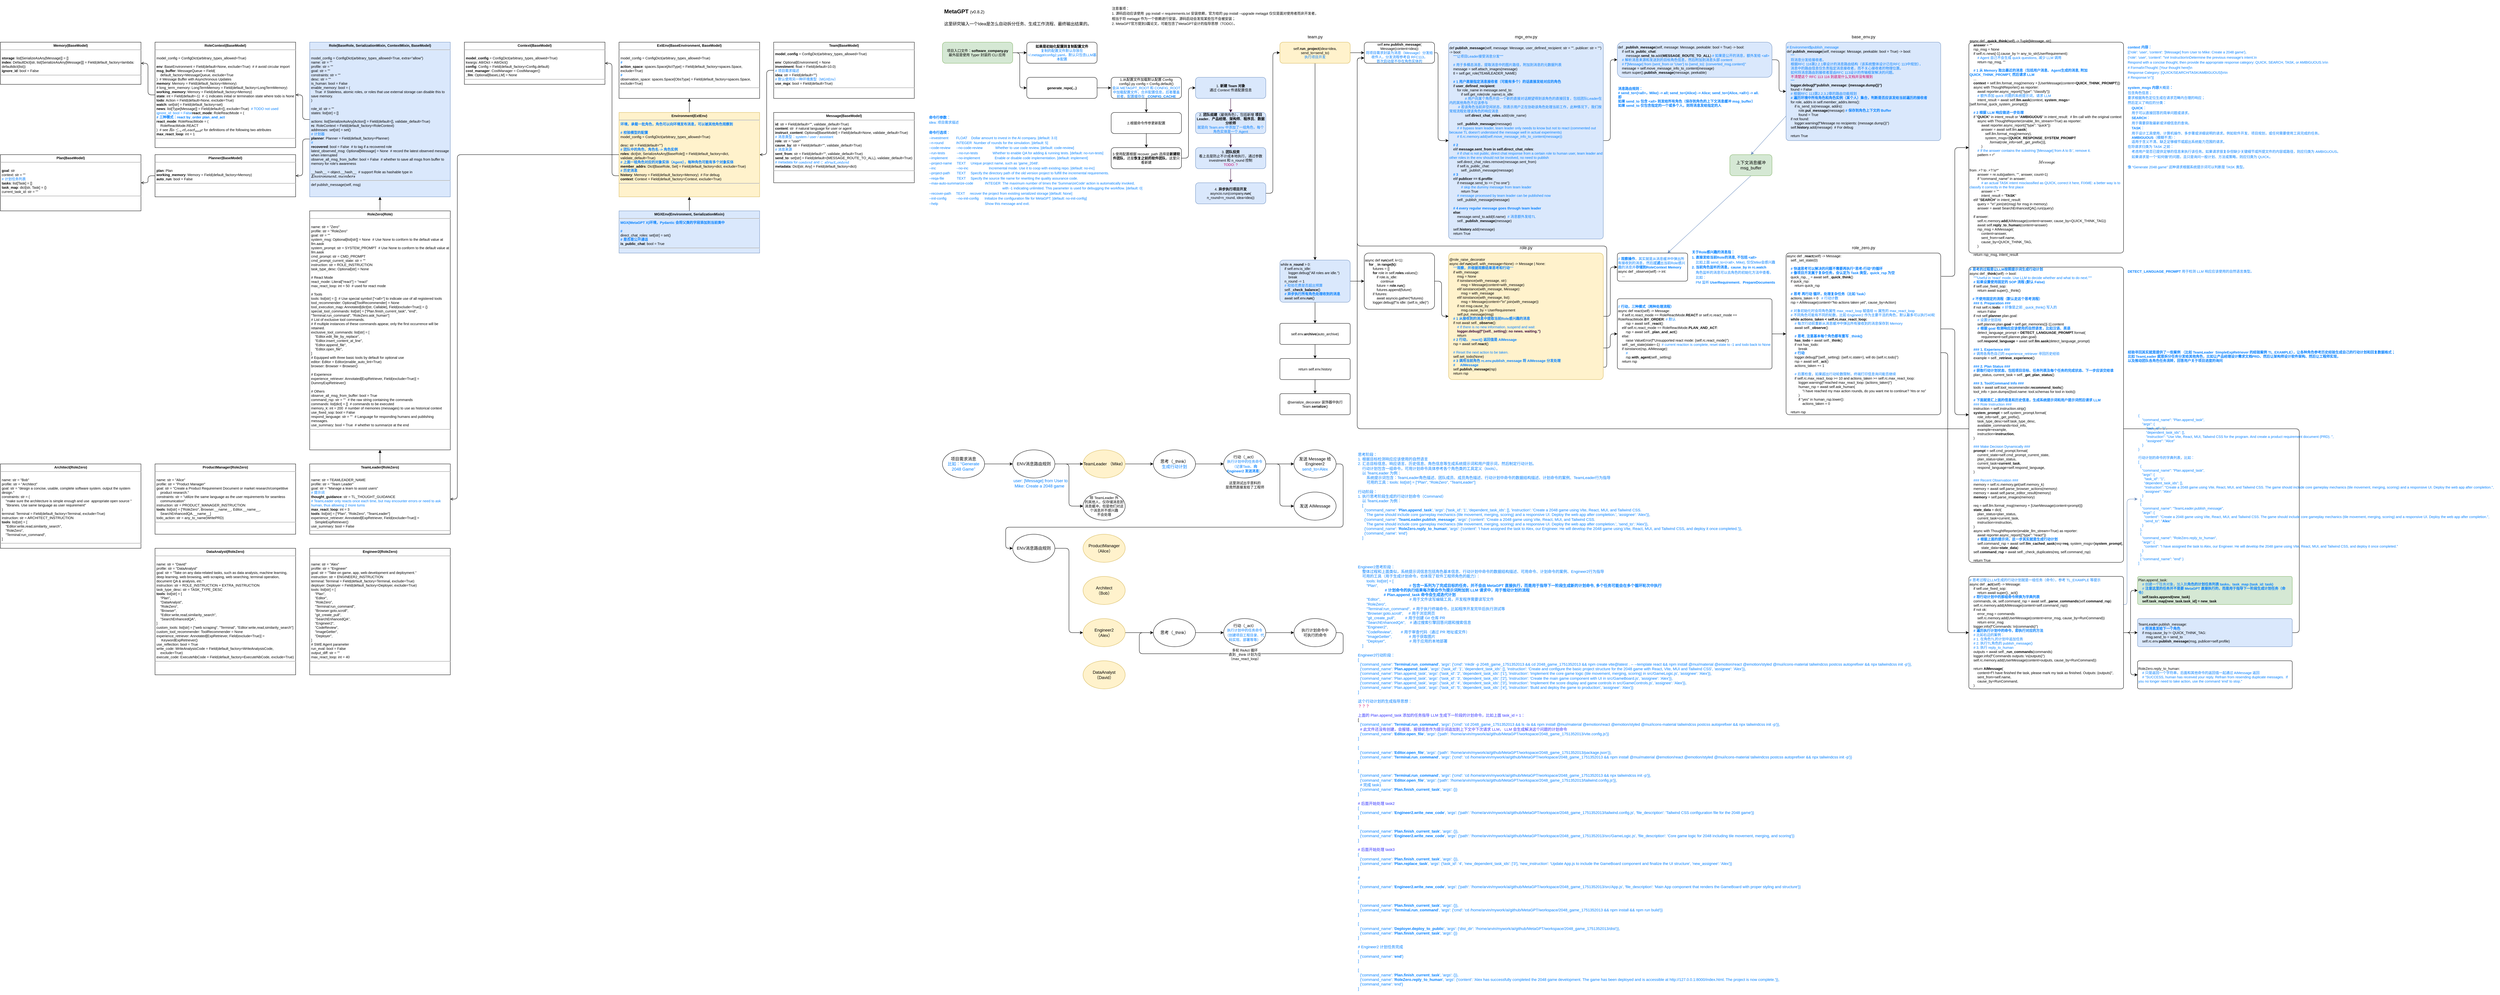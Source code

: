 <mxfile version="21.6.5" type="device">
  <diagram name="第 1 页" id="tW_zB-ySnpfeUQwZRUiv">
    <mxGraphModel dx="5556" dy="1256" grid="1" gridSize="10" guides="1" tooltips="1" connect="1" arrows="1" fold="1" page="1" pageScale="1" pageWidth="1169" pageHeight="827" math="0" shadow="0">
      <root>
        <mxCell id="0" />
        <mxCell id="1" parent="0" />
        <mxCell id="u3U1gaW8uxqCsaqYNjzV-8" style="edgeStyle=orthogonalEdgeStyle;rounded=1;orthogonalLoop=1;jettySize=auto;html=1;exitX=1;exitY=0.5;exitDx=0;exitDy=0;entryX=0;entryY=0.75;entryDx=0;entryDy=0;" parent="1" source="u3U1gaW8uxqCsaqYNjzV-6" target="EQPCou5D6iKQjcQxNRSE-30" edge="1">
          <mxGeometry relative="1" as="geometry">
            <Array as="points">
              <mxPoint x="3900" y="1800" />
              <mxPoint x="3900" y="1220" />
              <mxPoint x="1220" y="1220" />
              <mxPoint x="1220" y="165" />
            </Array>
          </mxGeometry>
        </mxCell>
        <mxCell id="EQPCou5D6iKQjcQxNRSE-1" value="&lt;h1 style=&quot;&quot;&gt;&lt;span style=&quot;font-size: 16px;&quot;&gt;MetaGPT &lt;/span&gt;&lt;span style=&quot;font-weight: normal;&quot;&gt;&lt;font style=&quot;font-size: 12px;&quot;&gt;(v0.8.2)&lt;br&gt;&lt;/font&gt;&lt;/span&gt;&lt;/h1&gt;&lt;div&gt;这里研究输入一个Idea是怎么自动拆分任务、生成工作流程、最终输出结果的。&lt;/div&gt;" style="text;html=1;strokeColor=none;fillColor=none;spacing=5;spacingTop=-20;whiteSpace=wrap;overflow=hidden;rounded=0;" parent="1" vertex="1">
          <mxGeometry x="40" y="10" width="480" height="90" as="geometry" />
        </mxCell>
        <mxCell id="EQPCou5D6iKQjcQxNRSE-4" value="" style="edgeStyle=orthogonalEdgeStyle;orthogonalLoop=1;jettySize=auto;html=1;rounded=1;" parent="1" source="EQPCou5D6iKQjcQxNRSE-2" target="EQPCou5D6iKQjcQxNRSE-3" edge="1">
          <mxGeometry relative="1" as="geometry" />
        </mxCell>
        <mxCell id="EQPCou5D6iKQjcQxNRSE-33" style="edgeStyle=orthogonalEdgeStyle;orthogonalLoop=1;jettySize=auto;html=1;exitX=1;exitY=0.5;exitDx=0;exitDy=0;entryX=0;entryY=0.5;entryDx=0;entryDy=0;rounded=1;" parent="1" source="EQPCou5D6iKQjcQxNRSE-2" target="EQPCou5D6iKQjcQxNRSE-5" edge="1">
          <mxGeometry relative="1" as="geometry" />
        </mxCell>
        <mxCell id="EQPCou5D6iKQjcQxNRSE-2" value="项目入口文件：&lt;b&gt;software_company.py&lt;/b&gt;&lt;br&gt;最外层是使用 Typer 封装的 CLI 应用&lt;b&gt;&amp;nbsp;&lt;br&gt;&lt;/b&gt;" style="rounded=1;whiteSpace=wrap;html=1;fontSize=10;fillColor=#d5e8d4;strokeColor=#82b366;" parent="1" vertex="1">
          <mxGeometry x="40" y="120" width="200" height="60" as="geometry" />
        </mxCell>
        <mxCell id="EQPCou5D6iKQjcQxNRSE-3" value="&lt;b&gt;如果是初始化配置则复制配置文件&lt;/b&gt;&lt;br&gt;&lt;font style=&quot;&quot; color=&quot;#007fff&quot;&gt;复制的配置文件默认存放在 ~/.metagpt/config2.yaml，默认只包含LLM基本配置&lt;/font&gt;" style="rounded=1;whiteSpace=wrap;html=1;fontSize=10;" parent="1" vertex="1">
          <mxGeometry x="280" y="120" width="200" height="60" as="geometry" />
        </mxCell>
        <mxCell id="EQPCou5D6iKQjcQxNRSE-8" value="" style="edgeStyle=orthogonalEdgeStyle;orthogonalLoop=1;jettySize=auto;html=1;rounded=1;" parent="1" source="EQPCou5D6iKQjcQxNRSE-35" target="EQPCou5D6iKQjcQxNRSE-7" edge="1">
          <mxGeometry relative="1" as="geometry" />
        </mxCell>
        <mxCell id="EQPCou5D6iKQjcQxNRSE-5" value="&lt;b&gt;generate_repo(...)&lt;/b&gt;" style="rounded=1;whiteSpace=wrap;html=1;fontSize=10;" parent="1" vertex="1">
          <mxGeometry x="280" y="220" width="200" height="60" as="geometry" />
        </mxCell>
        <mxCell id="EQPCou5D6iKQjcQxNRSE-10" value="" style="edgeStyle=orthogonalEdgeStyle;orthogonalLoop=1;jettySize=auto;html=1;rounded=1;" parent="1" source="EQPCou5D6iKQjcQxNRSE-7" target="EQPCou5D6iKQjcQxNRSE-9" edge="1">
          <mxGeometry relative="1" as="geometry" />
        </mxCell>
        <mxCell id="EQPCou5D6iKQjcQxNRSE-7" value="2.根据命令传参更新配置" style="rounded=1;whiteSpace=wrap;html=1;fontSize=10;" parent="1" vertex="1">
          <mxGeometry x="520" y="320" width="200" height="60" as="geometry" />
        </mxCell>
        <mxCell id="EQPCou5D6iKQjcQxNRSE-12" value="" style="edgeStyle=orthogonalEdgeStyle;orthogonalLoop=1;jettySize=auto;html=1;rounded=1;" parent="1" source="EQPCou5D6iKQjcQxNRSE-9" target="EQPCou5D6iKQjcQxNRSE-11" edge="1">
          <mxGeometry relative="1" as="geometry">
            <Array as="points">
              <mxPoint x="740" y="450" />
              <mxPoint x="740" y="250" />
            </Array>
          </mxGeometry>
        </mxCell>
        <mxCell id="EQPCou5D6iKQjcQxNRSE-9" value="3.使用配置根据 recover_path 选择是&lt;b&gt;新建软件团队&lt;/b&gt;，还是&lt;b&gt;恢复之前的软件团队&lt;/b&gt;，这里只看新建" style="rounded=1;whiteSpace=wrap;html=1;fontSize=10;" parent="1" vertex="1">
          <mxGeometry x="520" y="420" width="200" height="60" as="geometry" />
        </mxCell>
        <mxCell id="EQPCou5D6iKQjcQxNRSE-14" value="" style="edgeStyle=orthogonalEdgeStyle;orthogonalLoop=1;jettySize=auto;html=1;fillColor=#dae8fc;strokeColor=#330033;rounded=1;" parent="1" source="EQPCou5D6iKQjcQxNRSE-11" target="EQPCou5D6iKQjcQxNRSE-13" edge="1">
          <mxGeometry relative="1" as="geometry" />
        </mxCell>
        <mxCell id="EQPCou5D6iKQjcQxNRSE-11" value="1. &lt;b&gt;新建 Team 对象&lt;/b&gt;&lt;br&gt;通过 Context 传递配置信息" style="rounded=1;whiteSpace=wrap;html=1;fontSize=10;fillColor=#dae8fc;strokeColor=#6c8ebf;" parent="1" vertex="1">
          <mxGeometry x="760" y="220" width="200" height="60" as="geometry" />
        </mxCell>
        <mxCell id="EQPCou5D6iKQjcQxNRSE-16" value="" style="edgeStyle=orthogonalEdgeStyle;orthogonalLoop=1;jettySize=auto;html=1;fillColor=#dae8fc;strokeColor=#330033;rounded=1;" parent="1" source="EQPCou5D6iKQjcQxNRSE-13" target="EQPCou5D6iKQjcQxNRSE-15" edge="1">
          <mxGeometry relative="1" as="geometry" />
        </mxCell>
        <mxCell id="EQPCou5D6iKQjcQxNRSE-13" value="2. &lt;b&gt;团队组建&lt;/b&gt;（雇佣角色），包括新增 &lt;b&gt;项目Leader&lt;/b&gt;、&lt;b&gt;产品经理&lt;/b&gt;、&lt;b&gt;架构师&lt;/b&gt;、&lt;b&gt;程序员&lt;/b&gt;、&lt;b&gt;数据分析师&lt;/b&gt;&lt;br&gt;&lt;font color=&quot;#007fff&quot;&gt;就是向 Team.env 中添加了一组角色，每个角色实体是一个 Agent&lt;/font&gt;" style="rounded=1;whiteSpace=wrap;html=1;fontSize=10;fillColor=#dae8fc;strokeColor=#6c8ebf;" parent="1" vertex="1">
          <mxGeometry x="760" y="320" width="200" height="60" as="geometry" />
        </mxCell>
        <mxCell id="EQPCou5D6iKQjcQxNRSE-18" value="" style="edgeStyle=orthogonalEdgeStyle;orthogonalLoop=1;jettySize=auto;html=1;fillColor=#dae8fc;strokeColor=#330033;rounded=1;" parent="1" source="EQPCou5D6iKQjcQxNRSE-15" target="EQPCou5D6iKQjcQxNRSE-17" edge="1">
          <mxGeometry relative="1" as="geometry" />
        </mxCell>
        <mxCell id="EQPCou5D6iKQjcQxNRSE-15" value="3. &lt;b&gt;团队投资&lt;/b&gt;&lt;br&gt;看上去是防止不计成本地执行，通过参数 investment 和 n_round 控制&lt;br&gt;&lt;font color=&quot;#cc0066&quot;&gt;TODO: ?&lt;/font&gt;" style="rounded=1;whiteSpace=wrap;html=1;fontSize=10;fillColor=#dae8fc;strokeColor=#6c8ebf;" parent="1" vertex="1">
          <mxGeometry x="760" y="420" width="200" height="60" as="geometry" />
        </mxCell>
        <mxCell id="EQPCou5D6iKQjcQxNRSE-20" value="" style="edgeStyle=orthogonalEdgeStyle;orthogonalLoop=1;jettySize=auto;html=1;rounded=1;" parent="1" source="EQPCou5D6iKQjcQxNRSE-17" target="EQPCou5D6iKQjcQxNRSE-19" edge="1">
          <mxGeometry relative="1" as="geometry">
            <Array as="points">
              <mxPoint x="980" y="550" />
              <mxPoint x="980" y="150" />
            </Array>
          </mxGeometry>
        </mxCell>
        <mxCell id="EQPCou5D6iKQjcQxNRSE-17" value="4. &lt;b&gt;异步执行项目开发&lt;/b&gt;&lt;br&gt;asyncio.run(company.&lt;b&gt;run&lt;/b&gt;(&lt;br&gt;n_round=n_round, idea=idea))" style="rounded=1;whiteSpace=wrap;html=1;fontSize=10;fillColor=#dae8fc;strokeColor=#6c8ebf;" parent="1" vertex="1">
          <mxGeometry x="760" y="520" width="200" height="60" as="geometry" />
        </mxCell>
        <mxCell id="EQPCou5D6iKQjcQxNRSE-23" value="" style="edgeStyle=orthogonalEdgeStyle;orthogonalLoop=1;jettySize=auto;html=1;rounded=1;" parent="1" source="EQPCou5D6iKQjcQxNRSE-19" target="EQPCou5D6iKQjcQxNRSE-22" edge="1">
          <mxGeometry relative="1" as="geometry" />
        </mxCell>
        <mxCell id="EQPCou5D6iKQjcQxNRSE-31" value="" style="edgeStyle=orthogonalEdgeStyle;orthogonalLoop=1;jettySize=auto;html=1;rounded=1;" parent="1" source="EQPCou5D6iKQjcQxNRSE-19" target="EQPCou5D6iKQjcQxNRSE-30" edge="1">
          <mxGeometry relative="1" as="geometry" />
        </mxCell>
        <mxCell id="EQPCou5D6iKQjcQxNRSE-19" value="self.&lt;b&gt;run_project&lt;/b&gt;(idea=idea, send_to=send_to)&lt;br&gt;&lt;font color=&quot;#007fff&quot;&gt;执行项目开发&lt;/font&gt;" style="rounded=1;whiteSpace=wrap;html=1;fontSize=10;fillColor=#fff2cc;strokeColor=#d6b656;" parent="1" vertex="1">
          <mxGeometry x="1000" y="120" width="200" height="60" as="geometry" />
        </mxCell>
        <mxCell id="EQPCou5D6iKQjcQxNRSE-21" value="team.py" style="text;html=1;align=center;verticalAlign=middle;resizable=0;points=[];autosize=1;strokeColor=none;fillColor=none;" parent="1" vertex="1">
          <mxGeometry x="1065" y="90" width="70" height="30" as="geometry" />
        </mxCell>
        <mxCell id="EQPCou5D6iKQjcQxNRSE-25" value="" style="edgeStyle=orthogonalEdgeStyle;orthogonalLoop=1;jettySize=auto;html=1;rounded=1;" parent="1" source="EQPCou5D6iKQjcQxNRSE-22" target="EQPCou5D6iKQjcQxNRSE-24" edge="1">
          <mxGeometry relative="1" as="geometry" />
        </mxCell>
        <mxCell id="Y08ov66wE5B-TrQS3yJb-2" value="" style="edgeStyle=orthogonalEdgeStyle;rounded=1;orthogonalLoop=1;jettySize=auto;html=1;exitX=1;exitY=0.5;exitDx=0;exitDy=0;" parent="1" source="EQPCou5D6iKQjcQxNRSE-22" target="Y08ov66wE5B-TrQS3yJb-1" edge="1">
          <mxGeometry relative="1" as="geometry">
            <mxPoint x="1200" y="720.0" as="sourcePoint" />
          </mxGeometry>
        </mxCell>
        <mxCell id="EQPCou5D6iKQjcQxNRSE-22" value="&lt;div&gt;while &lt;b&gt;n_round&lt;/b&gt; &amp;gt; 0:&lt;/div&gt;&lt;div&gt;&amp;nbsp; &amp;nbsp; if self.env.is_idle:&lt;/div&gt;&lt;div&gt;&amp;nbsp; &amp;nbsp; &amp;nbsp; &amp;nbsp; logger.debug(&quot;All roles are idle.&quot;)&lt;/div&gt;&lt;div&gt;&amp;nbsp; &amp;nbsp; &amp;nbsp; &amp;nbsp; break&lt;/div&gt;&lt;div&gt;&amp;nbsp; &amp;nbsp; n_round -= 1&lt;/div&gt;&lt;div&gt;&lt;font color=&quot;#007fff&quot;&gt;&amp;nbsp; &amp;nbsp; # 校验花费是否超出预算&lt;/font&gt;&lt;/div&gt;&lt;div&gt;&amp;nbsp; &amp;nbsp; self.&lt;b&gt;_check_balance&lt;/b&gt;()&lt;/div&gt;&lt;div&gt;&lt;font color=&quot;#007fff&quot;&gt;&lt;b&gt;&amp;nbsp; &amp;nbsp; # 异步执行所有角色处理收到的消息&lt;/b&gt;&lt;/font&gt;&lt;/div&gt;&lt;div style=&quot;&quot;&gt;&amp;nbsp; &amp;nbsp; await self.env.&lt;b&gt;run&lt;/b&gt;()&lt;/div&gt;" style="rounded=1;whiteSpace=wrap;html=1;fontSize=10;align=left;arcSize=8;fillColor=#dae8fc;strokeColor=#6c8ebf;" parent="1" vertex="1">
          <mxGeometry x="1000" y="740" width="200" height="120" as="geometry" />
        </mxCell>
        <mxCell id="EQPCou5D6iKQjcQxNRSE-27" style="edgeStyle=orthogonalEdgeStyle;orthogonalLoop=1;jettySize=auto;html=1;exitX=0.5;exitY=1;exitDx=0;exitDy=0;entryX=0.5;entryY=0;entryDx=0;entryDy=0;rounded=1;" parent="1" source="EQPCou5D6iKQjcQxNRSE-24" target="EQPCou5D6iKQjcQxNRSE-26" edge="1">
          <mxGeometry relative="1" as="geometry" />
        </mxCell>
        <mxCell id="EQPCou5D6iKQjcQxNRSE-24" value="self.env.&lt;b&gt;archive&lt;/b&gt;(auto_archive)" style="rounded=1;whiteSpace=wrap;html=1;fontSize=10;align=center;arcSize=8;" parent="1" vertex="1">
          <mxGeometry x="1000" y="920" width="200" height="60" as="geometry" />
        </mxCell>
        <mxCell id="LW6XK796A9zfm586ZYFp-8" value="" style="edgeStyle=orthogonalEdgeStyle;orthogonalLoop=1;jettySize=auto;html=1;rounded=1;" parent="1" source="EQPCou5D6iKQjcQxNRSE-26" target="LW6XK796A9zfm586ZYFp-7" edge="1">
          <mxGeometry relative="1" as="geometry" />
        </mxCell>
        <mxCell id="EQPCou5D6iKQjcQxNRSE-26" value="return self.env.history" style="rounded=1;whiteSpace=wrap;html=1;fontSize=10;align=center;arcSize=8;" parent="1" vertex="1">
          <mxGeometry x="1000" y="1020" width="200" height="60" as="geometry" />
        </mxCell>
        <mxCell id="EQPCou5D6iKQjcQxNRSE-44" style="edgeStyle=orthogonalEdgeStyle;orthogonalLoop=1;jettySize=auto;html=1;exitX=0;exitY=0.5;exitDx=0;exitDy=0;entryX=1;entryY=0.5;entryDx=0;entryDy=0;endArrow=open;endFill=0;rounded=1;" parent="1" source="EQPCou5D6iKQjcQxNRSE-28" target="EQPCou5D6iKQjcQxNRSE-32" edge="1">
          <mxGeometry relative="1" as="geometry" />
        </mxCell>
        <mxCell id="EQPCou5D6iKQjcQxNRSE-28" value="&lt;p style=&quot;margin: 4px 0px 0px; text-align: center; font-size: 10px;&quot;&gt;&lt;b style=&quot;font-size: 10px;&quot;&gt;Team(BaseModel)&lt;/b&gt;&lt;br style=&quot;font-size: 10px;&quot;&gt;&lt;/p&gt;&lt;hr style=&quot;font-size: 10px;&quot;&gt;&lt;p style=&quot;margin: 0px 0px 0px 4px;&quot;&gt;&lt;b&gt;model_config&lt;/b&gt; = ConfigDict(arbitrary_types_allowed=True)&lt;/p&gt;&lt;p style=&quot;margin: 0px 0px 0px 4px;&quot;&gt;&lt;br&gt;&lt;/p&gt;&lt;p style=&quot;margin: 0px 0px 0px 4px;&quot;&gt;&lt;b&gt;env&lt;/b&gt;: Optional[Environment] = None&lt;/p&gt;&lt;p style=&quot;margin: 0px 0px 0px 4px;&quot;&gt;&lt;b&gt;investment&lt;/b&gt;: float = Field(default=10.0)&lt;/p&gt;&lt;p style=&quot;margin: 0px 0px 0px 4px;&quot;&gt;&lt;font color=&quot;#007fff&quot;&gt;# 项目需求描述&lt;/font&gt;&lt;/p&gt;&lt;p style=&quot;margin: 0px 0px 0px 4px;&quot;&gt;&lt;b&gt;idea&lt;/b&gt;: str = Field(default=&quot;&quot;)&lt;/p&gt;&lt;p style=&quot;margin: 0px 0px 0px 4px;&quot;&gt;&lt;font color=&quot;#007fff&quot;&gt;# 默认使用另一种环境类型（MGXEnv）&lt;/font&gt;&lt;/p&gt;&lt;p style=&quot;margin: 0px 0px 0px 4px;&quot;&gt;&lt;b&gt;use_mgx&lt;/b&gt;: bool = Field(default=True)&lt;/p&gt;&lt;hr style=&quot;font-size: 10px;&quot;&gt;&lt;p style=&quot;margin: 0px 0px 0px 4px; font-size: 10px;&quot;&gt;&lt;br&gt;&lt;/p&gt;" style="verticalAlign=top;align=left;overflow=fill;fontSize=10;fontFamily=Helvetica;html=1;whiteSpace=wrap;" parent="1" vertex="1">
          <mxGeometry x="-440" y="120" width="400" height="160" as="geometry" />
        </mxCell>
        <mxCell id="EQPCou5D6iKQjcQxNRSE-29" value="&lt;p style=&quot;margin: 4px 0px 0px; text-align: center; font-size: 10px;&quot;&gt;&lt;b style=&quot;font-size: 10px;&quot;&gt;Message(BaseModel)&lt;/b&gt;&lt;br style=&quot;font-size: 10px;&quot;&gt;&lt;/p&gt;&lt;hr style=&quot;font-size: 10px;&quot;&gt;&lt;p style=&quot;margin: 0px 0px 0px 4px; font-size: 10px;&quot;&gt;&lt;b&gt;id&lt;/b&gt;: str = Field(default=&quot;&quot;, validate_default=True)&amp;nbsp;&lt;/p&gt;&lt;p style=&quot;margin: 0px 0px 0px 4px; font-size: 10px;&quot;&gt;&lt;b&gt;content&lt;/b&gt;: str&amp;nbsp; # natural language for user or agent&lt;/p&gt;&lt;p style=&quot;margin: 0px 0px 0px 4px; font-size: 10px;&quot;&gt;&lt;b&gt;instruct_content&lt;/b&gt;: Optional[BaseModel] = Field(default=None, validate_default=True)&lt;/p&gt;&lt;p style=&quot;margin: 0px 0px 0px 4px;&quot;&gt;&lt;font color=&quot;#007fff&quot;&gt;# 消息类型：system / user / assistant&lt;/font&gt;&lt;br&gt;&lt;/p&gt;&lt;p style=&quot;margin: 0px 0px 0px 4px; font-size: 10px;&quot;&gt;&lt;b&gt;role&lt;/b&gt;: str = &quot;user&quot;&amp;nbsp;&amp;nbsp;&lt;/p&gt;&lt;p style=&quot;margin: 0px 0px 0px 4px; font-size: 10px;&quot;&gt;&lt;b&gt;cause_by&lt;/b&gt;: str = Field(default=&quot;&quot;, validate_default=True)&lt;/p&gt;&lt;p style=&quot;margin: 0px 0px 0px 4px; font-size: 10px;&quot;&gt;&lt;font style=&quot;&quot; color=&quot;#007fff&quot;&gt;# 消息来源&lt;/font&gt;&lt;/p&gt;&lt;p style=&quot;margin: 0px 0px 0px 4px; font-size: 10px;&quot;&gt;&lt;b&gt;sent_from&lt;/b&gt;: str = Field(default=&quot;&quot;, validate_default=True)&lt;/p&gt;&lt;p style=&quot;margin: 0px 0px 0px 4px; font-size: 10px;&quot;&gt;&lt;b&gt;send_to&lt;/b&gt;: set[str] = Field(default={MESSAGE_ROUTE_TO_ALL}, validate_default=True)&lt;/p&gt;&lt;p style=&quot;margin: 0px 0px 0px 4px;&quot;&gt;&lt;font color=&quot;#007fff&quot;&gt;# metadata for `content` and `instruct_content`&lt;/font&gt;&lt;br&gt;&lt;/p&gt;&lt;p style=&quot;margin: 0px 0px 0px 4px; font-size: 10px;&quot;&gt;&lt;b&gt;metadata&lt;/b&gt;: Dict[str, Any] = Field(default_factory=dict)&amp;nbsp;&amp;nbsp;&lt;/p&gt;&lt;hr style=&quot;font-size: 10px;&quot;&gt;&lt;p style=&quot;margin: 0px 0px 0px 4px; font-size: 10px;&quot;&gt;&lt;br&gt;&lt;/p&gt;" style="verticalAlign=top;align=left;overflow=fill;fontSize=10;fontFamily=Helvetica;html=1;whiteSpace=wrap;" parent="1" vertex="1">
          <mxGeometry x="-440" y="320" width="400" height="200" as="geometry" />
        </mxCell>
        <mxCell id="LW6XK796A9zfm586ZYFp-10" value="" style="edgeStyle=orthogonalEdgeStyle;orthogonalLoop=1;jettySize=auto;html=1;rounded=1;" parent="1" source="EQPCou5D6iKQjcQxNRSE-30" target="LW6XK796A9zfm586ZYFp-9" edge="1">
          <mxGeometry relative="1" as="geometry">
            <Array as="points">
              <mxPoint x="1450" y="150" />
              <mxPoint x="1450" y="400" />
            </Array>
          </mxGeometry>
        </mxCell>
        <mxCell id="EQPCou5D6iKQjcQxNRSE-30" value="self.&lt;b&gt;env&lt;/b&gt;.&lt;b&gt;publish_message&lt;/b&gt;(&lt;br&gt;Message(content=idea))&lt;br&gt;&lt;font color=&quot;#007fff&quot;&gt;将项目需求封装为消息（Message）分发给收件人，分发流程参考自 RFC113，&lt;br&gt;首次启动是不存在角色实体的&lt;/font&gt;" style="rounded=1;whiteSpace=wrap;html=1;fontSize=10;" parent="1" vertex="1">
          <mxGeometry x="1240" y="120" width="200" height="60" as="geometry" />
        </mxCell>
        <mxCell id="EQPCou5D6iKQjcQxNRSE-34" value="&lt;font color=&quot;#007fff&quot; style=&quot;&quot;&gt;&lt;b style=&quot;font-size: 10px;&quot;&gt;命令行参数&lt;/b&gt;：&lt;br&gt;&lt;span style=&quot;font-size: 10px;&quot;&gt;idea: 项目需求描述&lt;/span&gt;&lt;br&gt;&lt;br&gt;&lt;b style=&quot;font-size: 10px;&quot;&gt;命令行选项&lt;/b&gt;&lt;span style=&quot;font-size: 10px;&quot;&gt;：&lt;/span&gt;&lt;br&gt;&lt;div style=&quot;&quot;&gt;&lt;span style=&quot;font-size: 10px;&quot;&gt;--investment&amp;nbsp; &amp;nbsp; &amp;nbsp; &amp;nbsp; FLOAT&amp;nbsp; &amp;nbsp; Dollar amount to invest in the AI company. [default: 3.0]&amp;nbsp;&amp;nbsp;&lt;/span&gt;&lt;/div&gt;&lt;div style=&quot;&quot;&gt;&lt;span style=&quot;font-size: 10px;&quot;&gt;--n-round&amp;nbsp; &amp;nbsp; &amp;nbsp; &amp;nbsp; &amp;nbsp; &amp;nbsp; &amp;nbsp;INTEGER&amp;nbsp; Number of rounds for the simulation. [default: 5]&amp;nbsp; &amp;nbsp; &amp;nbsp; &amp;nbsp;&lt;/span&gt;&lt;/div&gt;&lt;div style=&quot;&quot;&gt;&lt;span style=&quot;font-size: 10px;&quot;&gt;--code-review&amp;nbsp; &amp;nbsp; &amp;nbsp; --no-code-review&amp;nbsp; &amp;nbsp; &amp;nbsp; &amp;nbsp; &amp;nbsp; &amp;nbsp; &amp;nbsp;Whether to use code review. [default: code-review]&amp;nbsp;&lt;/span&gt;&lt;/div&gt;&lt;div style=&quot;&quot;&gt;&lt;span style=&quot;font-size: 10px;&quot;&gt;--run-tests&amp;nbsp; &amp;nbsp; &amp;nbsp; &amp;nbsp; &amp;nbsp; &amp;nbsp; --no-run-tests&amp;nbsp; &amp;nbsp; &amp;nbsp; &amp;nbsp; &amp;nbsp; &amp;nbsp; &amp;nbsp; &amp;nbsp;Whether to enable QA for adding &amp;amp; running tests. [default: no-run-tests]&amp;nbsp;&lt;/span&gt;&lt;/div&gt;&lt;div style=&quot;&quot;&gt;&lt;span style=&quot;font-size: 10px;&quot;&gt;--implement&amp;nbsp; &amp;nbsp; &amp;nbsp; &amp;nbsp; &amp;nbsp;--no-implement&amp;nbsp; &amp;nbsp; &amp;nbsp; &amp;nbsp; &amp;nbsp; &amp;nbsp; &amp;nbsp; &amp;nbsp;Enable or disable code implementation. [default: implement]&lt;/span&gt;&lt;/div&gt;&lt;div style=&quot;&quot;&gt;&lt;span style=&quot;font-size: 10px;&quot;&gt;--project-name&amp;nbsp; &amp;nbsp; &amp;nbsp;TEXT&amp;nbsp; &amp;nbsp; &amp;nbsp;Unique project name, such as &#39;game_2048&#39;.&amp;nbsp; &amp;nbsp; &amp;nbsp; &amp;nbsp; &amp;nbsp; &amp;nbsp; &amp;nbsp; &amp;nbsp; &amp;nbsp; &amp;nbsp; &amp;nbsp; &amp;nbsp; &amp;nbsp; &amp;nbsp; &amp;nbsp; &amp;nbsp; &amp;nbsp; &amp;nbsp; &amp;nbsp; &amp;nbsp; &amp;nbsp; &amp;nbsp; &amp;nbsp; &amp;nbsp; &amp;nbsp;&amp;nbsp;&lt;/span&gt;&lt;/div&gt;&lt;div style=&quot;&quot;&gt;&lt;span style=&quot;font-size: 10px;&quot;&gt;--inc&amp;nbsp; &amp;nbsp; &amp;nbsp; &amp;nbsp; &amp;nbsp; &amp;nbsp; &amp;nbsp; &amp;nbsp; &amp;nbsp; &amp;nbsp; &amp;nbsp;--no-inc&amp;nbsp; &amp;nbsp; &amp;nbsp; &amp;nbsp; &amp;nbsp; &amp;nbsp; &amp;nbsp; &amp;nbsp; &amp;nbsp; &amp;nbsp; &amp;nbsp;Incremental mode. Use it to coop with existing repo. [default: no-inc]&amp;nbsp;&lt;/span&gt;&lt;/div&gt;&lt;div style=&quot;&quot;&gt;&lt;span style=&quot;font-size: 10px;&quot;&gt;--project-path&amp;nbsp; &amp;nbsp; &amp;nbsp; &amp;nbsp;TEXT&amp;nbsp; &amp;nbsp; &amp;nbsp;Specify the directory path of the old version project to fulfill the incremental requirements.&amp;nbsp;&amp;nbsp;&lt;/span&gt;&lt;/div&gt;&lt;div style=&quot;&quot;&gt;&lt;span style=&quot;font-size: 10px;&quot;&gt;--reqa-file&amp;nbsp; &amp;nbsp; &amp;nbsp; &amp;nbsp; &amp;nbsp; &amp;nbsp; &amp;nbsp;TEXT&amp;nbsp; &amp;nbsp; &amp;nbsp;Specify the source file name for rewriting the quality assurance code.&amp;nbsp; &amp;nbsp; &amp;nbsp; &amp;nbsp; &amp;nbsp; &amp;nbsp; &amp;nbsp; &amp;nbsp; &amp;nbsp; &amp;nbsp; &amp;nbsp; &amp;nbsp; &amp;nbsp; &amp;nbsp; &amp;nbsp; &amp;nbsp; &amp;nbsp;&amp;nbsp;&lt;/span&gt;&lt;/div&gt;&lt;div style=&quot;&quot;&gt;&lt;span style=&quot;font-size: 10px;&quot;&gt;--max-auto-summarize-code&amp;nbsp; &amp;nbsp; &amp;nbsp; &amp;nbsp; &amp;nbsp; &amp;nbsp; INTEGER&amp;nbsp; The maximum number of times the &#39;SummarizeCode&#39; action is automatically invoked,&lt;/span&gt;&lt;/div&gt;&lt;div style=&quot;&quot;&gt;&lt;span style=&quot;font-size: 10px;&quot;&gt;&lt;span style=&quot;white-space: pre;&quot;&gt;&#x9;&lt;/span&gt;&lt;span style=&quot;white-space: pre;&quot;&gt;&#x9;&lt;/span&gt;&lt;span style=&quot;white-space: pre;&quot;&gt;&#x9;&lt;/span&gt;&lt;span style=&quot;white-space: pre;&quot;&gt;&#x9;&lt;/span&gt;&lt;span style=&quot;white-space: pre;&quot;&gt;&#x9;&lt;/span&gt;&lt;span style=&quot;white-space: pre;&quot;&gt;&#x9;&lt;/span&gt;&lt;span style=&quot;white-space: pre;&quot;&gt;&#x9;&lt;/span&gt;&amp;nbsp; &amp;nbsp; &amp;nbsp; &amp;nbsp; &amp;nbsp; &amp;nbsp; &amp;nbsp; &amp;nbsp; &amp;nbsp; &amp;nbsp;with -1 indicating unlimited. This parameter is used for debugging the&amp;nbsp;&lt;/span&gt;&lt;span style=&quot;font-size: 10px; background-color: initial;&quot;&gt;workflow.&amp;nbsp;&lt;/span&gt;&lt;span style=&quot;font-size: 10px; background-color: initial;&quot;&gt;[default: 0]&lt;/span&gt;&lt;/div&gt;&lt;div style=&quot;&quot;&gt;&lt;span style=&quot;font-size: 10px;&quot;&gt;--recover-path&amp;nbsp; &amp;nbsp; &amp;nbsp;TEXT&amp;nbsp; &amp;nbsp; &amp;nbsp;recover the project from existing serialized storage [default: None]&amp;nbsp; &amp;nbsp; &amp;nbsp; &amp;nbsp; &amp;nbsp; &amp;nbsp; &amp;nbsp; &amp;nbsp; &amp;nbsp; &amp;nbsp; &amp;nbsp; &amp;nbsp; &amp;nbsp; &amp;nbsp; &amp;nbsp; &amp;nbsp; &amp;nbsp; &amp;nbsp; &amp;nbsp; &amp;nbsp; &amp;nbsp; &amp;nbsp; &amp;nbsp; &amp;nbsp; &amp;nbsp; &amp;nbsp; &amp;nbsp; &amp;nbsp; &amp;nbsp; &amp;nbsp; &amp;nbsp; &amp;nbsp; &amp;nbsp; &amp;nbsp; &amp;nbsp; &amp;nbsp;&lt;/span&gt;&lt;/div&gt;&lt;div style=&quot;&quot;&gt;&lt;span style=&quot;font-size: 10px;&quot;&gt;--init-config&amp;nbsp; &amp;nbsp; &amp;nbsp; &amp;nbsp; &amp;nbsp; --no-init-config&amp;nbsp; &amp;nbsp; &amp;nbsp; Initialize the configuration file for MetaGPT. [default: no-init-config]&amp;nbsp; &amp;nbsp; &amp;nbsp; &amp;nbsp; &amp;nbsp; &amp;nbsp; &amp;nbsp; &amp;nbsp; &amp;nbsp; &amp;nbsp; &amp;nbsp; &amp;nbsp; &amp;nbsp; &amp;nbsp; &amp;nbsp; &amp;nbsp; &amp;nbsp; &amp;nbsp; &amp;nbsp; &amp;nbsp; &amp;nbsp; &amp;nbsp; &amp;nbsp; &amp;nbsp; &amp;nbsp; &amp;nbsp; &amp;nbsp; &amp;nbsp;&amp;nbsp;&lt;/span&gt;&lt;/div&gt;&lt;div style=&quot;&quot;&gt;&lt;span style=&quot;font-size: 10px;&quot;&gt;--help&amp;nbsp; &amp;nbsp; &amp;nbsp; &amp;nbsp; &amp;nbsp; &amp;nbsp; &amp;nbsp; &amp;nbsp; &amp;nbsp; &amp;nbsp; &amp;nbsp; &amp;nbsp; &amp;nbsp; &amp;nbsp; &amp;nbsp; &amp;nbsp; &amp;nbsp; &amp;nbsp; &amp;nbsp; &amp;nbsp; &amp;nbsp; &amp;nbsp; &amp;nbsp; &amp;nbsp; Show this message and exit.&amp;nbsp;&amp;nbsp;&lt;/span&gt;&lt;/div&gt;&lt;/font&gt;" style="text;html=1;align=left;verticalAlign=top;resizable=0;points=[];autosize=1;strokeColor=none;fillColor=none;" parent="1" vertex="1">
          <mxGeometry y="320" width="630" height="270" as="geometry" />
        </mxCell>
        <mxCell id="EQPCou5D6iKQjcQxNRSE-43" style="edgeStyle=orthogonalEdgeStyle;orthogonalLoop=1;jettySize=auto;html=1;exitX=0.5;exitY=0;exitDx=0;exitDy=0;entryX=0.5;entryY=1;entryDx=0;entryDy=0;endArrow=block;endFill=1;rounded=1;" parent="1" source="EQPCou5D6iKQjcQxNRSE-32" target="EQPCou5D6iKQjcQxNRSE-42" edge="1">
          <mxGeometry relative="1" as="geometry" />
        </mxCell>
        <mxCell id="EQPCou5D6iKQjcQxNRSE-45" style="edgeStyle=orthogonalEdgeStyle;orthogonalLoop=1;jettySize=auto;html=1;exitX=0;exitY=0.75;exitDx=0;exitDy=0;entryX=1;entryY=0.5;entryDx=0;entryDy=0;endArrow=open;endFill=0;rounded=1;" parent="1" source="EQPCou5D6iKQjcQxNRSE-32" target="EQPCou5D6iKQjcQxNRSE-38" edge="1">
          <mxGeometry relative="1" as="geometry" />
        </mxCell>
        <mxCell id="LW6XK796A9zfm586ZYFp-2" style="edgeStyle=orthogonalEdgeStyle;orthogonalLoop=1;jettySize=auto;html=1;exitX=0;exitY=0.5;exitDx=0;exitDy=0;endArrow=open;endFill=0;rounded=1;entryX=1;entryY=0.5;entryDx=0;entryDy=0;" parent="1" source="EQPCou5D6iKQjcQxNRSE-32" target="LW6XK796A9zfm586ZYFp-1" edge="1">
          <mxGeometry relative="1" as="geometry">
            <Array as="points">
              <mxPoint x="-1340" y="440" />
              <mxPoint x="-1340" y="1420" />
            </Array>
          </mxGeometry>
        </mxCell>
        <mxCell id="EQPCou5D6iKQjcQxNRSE-32" value="&lt;p style=&quot;margin: 4px 0px 0px; text-align: center;&quot;&gt;&lt;b&gt;Environment(ExtEnv)&lt;/b&gt;&lt;br style=&quot;font-size: 10px;&quot;&gt;&lt;/p&gt;&lt;hr style=&quot;font-size: 10px;&quot;&gt;&lt;p style=&quot;margin: 0px 0px 0px 4px;&quot;&gt;&lt;b&gt;&lt;font color=&quot;#007fff&quot;&gt;环境，承载一批角色，角色可以向环境发布消息，可以被其他角色观察到&lt;/font&gt;&lt;/b&gt;&lt;br&gt;&lt;/p&gt;&lt;p style=&quot;margin: 0px 0px 0px 4px;&quot;&gt;&lt;b&gt;&lt;font color=&quot;#007fff&quot;&gt;&lt;br&gt;&lt;/font&gt;&lt;/b&gt;&lt;/p&gt;&lt;p style=&quot;margin: 0px 0px 0px 4px;&quot;&gt;&lt;font color=&quot;#007fff&quot;&gt;&lt;b&gt;# 校验模型的配置&lt;/b&gt;&lt;/font&gt;&lt;/p&gt;&lt;p style=&quot;margin: 0px 0px 0px 4px;&quot;&gt;model_config = ConfigDict(arbitrary_types_allowed=True)&lt;/p&gt;&lt;p style=&quot;margin: 0px 0px 0px 4px;&quot;&gt;&lt;br&gt;&lt;/p&gt;&lt;p style=&quot;margin: 0px 0px 0px 4px;&quot;&gt;desc: str = Field(default=&quot;&quot;)&lt;/p&gt;&lt;p style=&quot;margin: 0px 0px 0px 4px;&quot;&gt;&lt;font color=&quot;#007fff&quot;&gt;&lt;b&gt;# 团队中的角色，角色名 -&amp;gt; 角色实例&lt;/b&gt;&lt;/font&gt;&lt;/p&gt;&lt;p style=&quot;margin: 0px 0px 0px 4px;&quot;&gt;&lt;b&gt;roles&lt;/b&gt;: dict[str, SerializeAsAny[BaseRole]] = Field(default_factory=dict, validate_default=True)&lt;/p&gt;&lt;p style=&quot;margin: 0px 0px 0px 4px;&quot;&gt;&lt;font color=&quot;#007fff&quot;&gt;&lt;b&gt;# 上面一组角色对应的对象实体（Agent），每种角色可能有多个对象实体&lt;/b&gt;&lt;/font&gt;&lt;/p&gt;&lt;p style=&quot;margin: 0px 0px 0px 4px;&quot;&gt;&lt;b&gt;member_addrs&lt;/b&gt;: Dict[BaseRole, Set] = Field(default_factory=dict, exclude=True)&lt;/p&gt;&lt;p style=&quot;margin: 0px 0px 0px 4px;&quot;&gt;&lt;b&gt;&lt;font color=&quot;#007fff&quot;&gt;# 历史消息&lt;/font&gt;&lt;/b&gt;&lt;/p&gt;&lt;p style=&quot;margin: 0px 0px 0px 4px;&quot;&gt;&lt;b&gt;history&lt;/b&gt;: Memory = Field(default_factory=Memory)&amp;nbsp; # For debug&lt;/p&gt;&lt;p style=&quot;margin: 0px 0px 0px 4px;&quot;&gt;&lt;b&gt;context&lt;/b&gt;: Context = Field(default_factory=Context, exclude=True)&lt;/p&gt;&lt;hr style=&quot;font-size: 10px;&quot;&gt;&lt;p style=&quot;margin: 0px 0px 0px 4px; font-size: 10px;&quot;&gt;&lt;br&gt;&lt;/p&gt;" style="verticalAlign=top;align=left;overflow=fill;fontSize=10;fontFamily=Helvetica;html=1;whiteSpace=wrap;fillColor=#fff2cc;strokeColor=#d6b656;" parent="1" vertex="1">
          <mxGeometry x="-880" y="320" width="400" height="240" as="geometry" />
        </mxCell>
        <mxCell id="EQPCou5D6iKQjcQxNRSE-36" value="" style="edgeStyle=orthogonalEdgeStyle;orthogonalLoop=1;jettySize=auto;html=1;rounded=1;" parent="1" source="EQPCou5D6iKQjcQxNRSE-5" target="EQPCou5D6iKQjcQxNRSE-35" edge="1">
          <mxGeometry relative="1" as="geometry">
            <mxPoint x="480" y="250" as="sourcePoint" />
            <mxPoint x="620" y="320" as="targetPoint" />
          </mxGeometry>
        </mxCell>
        <mxCell id="EQPCou5D6iKQjcQxNRSE-35" value="1.从配置文件加载默认配置 Config&lt;br&gt;config2.py&amp;nbsp;config = Config.default()&lt;br&gt;&lt;font color=&quot;#007fff&quot;&gt;会从 METAGPT_ROOT 和 CONFIG_ROOT 中加载配置文件，合并配置信息，后者覆盖前者，配置缓存在 &lt;b&gt;_CONFIG_CACHE&lt;/b&gt;&lt;/font&gt;" style="rounded=1;whiteSpace=wrap;html=1;fontSize=10;" parent="1" vertex="1">
          <mxGeometry x="520" y="220" width="200" height="60" as="geometry" />
        </mxCell>
        <mxCell id="EQPCou5D6iKQjcQxNRSE-37" value="&lt;font style=&quot;font-size: 10px;&quot;&gt;注意事项：&lt;br&gt;1. 源码启动应该使用&amp;nbsp;&amp;nbsp;pip install -r requirements.txt 安装依赖，官方给的&amp;nbsp;pip install --upgrade metagpt 仅仅是面对使用者而非开发者，&lt;br&gt;相当于将 metagpt 作为一个依赖进行安装，源码启动会发现某些包不会被安装；&lt;br&gt;2.&amp;nbsp;MetaGPT官方提到3篇论文，可能包含了MetaGPT设计的指导思想（TODO）。&lt;br&gt;&lt;/font&gt;" style="text;html=1;align=left;verticalAlign=top;resizable=0;points=[];autosize=1;strokeColor=none;fillColor=none;" parent="1" vertex="1">
          <mxGeometry x="520" y="10" width="610" height="70" as="geometry" />
        </mxCell>
        <mxCell id="EQPCou5D6iKQjcQxNRSE-38" value="&lt;p style=&quot;margin: 4px 0px 0px; text-align: center;&quot;&gt;&lt;b&gt;Context(BaseModel)&lt;/b&gt;&lt;br style=&quot;font-size: 10px;&quot;&gt;&lt;/p&gt;&lt;hr style=&quot;font-size: 10px;&quot;&gt;&lt;p style=&quot;margin: 0px 0px 0px 4px;&quot;&gt;&lt;br&gt;&lt;/p&gt;&lt;p style=&quot;margin: 0px 0px 0px 4px;&quot;&gt;&lt;b&gt;model_config&lt;/b&gt; = ConfigDict(arbitrary_types_allowed=True)&lt;/p&gt;&lt;p style=&quot;margin: 0px 0px 0px 4px;&quot;&gt;kwargs: AttrDict = AttrDict()&lt;/p&gt;&lt;p style=&quot;margin: 0px 0px 0px 4px;&quot;&gt;&lt;b&gt;config&lt;/b&gt;: Config = Field(default_factory=Config.default)&lt;/p&gt;&lt;p style=&quot;margin: 0px 0px 0px 4px;&quot;&gt;&lt;b&gt;cost_manager&lt;/b&gt;: CostManager = CostManager()&lt;/p&gt;&lt;p style=&quot;margin: 0px 0px 0px 4px;&quot;&gt;&lt;b&gt;_llm&lt;/b&gt;: Optional[BaseLLM] = None&lt;/p&gt;&lt;hr style=&quot;font-size: 10px;&quot;&gt;&lt;p style=&quot;margin: 0px 0px 0px 4px; font-size: 10px;&quot;&gt;&lt;br&gt;&lt;/p&gt;" style="verticalAlign=top;align=left;overflow=fill;fontSize=10;fontFamily=Helvetica;html=1;whiteSpace=wrap;" parent="1" vertex="1">
          <mxGeometry x="-1320" y="120" width="400" height="120" as="geometry" />
        </mxCell>
        <mxCell id="EQPCou5D6iKQjcQxNRSE-41" style="edgeStyle=orthogonalEdgeStyle;orthogonalLoop=1;jettySize=auto;html=1;exitX=0.5;exitY=0;exitDx=0;exitDy=0;endArrow=block;endFill=1;rounded=1;" parent="1" source="EQPCou5D6iKQjcQxNRSE-40" target="EQPCou5D6iKQjcQxNRSE-32" edge="1">
          <mxGeometry relative="1" as="geometry" />
        </mxCell>
        <mxCell id="EQPCou5D6iKQjcQxNRSE-40" value="&lt;p style=&quot;margin: 4px 0px 0px; text-align: center;&quot;&gt;&lt;b&gt;MGXEnv(Environment, SerializationMixin)&lt;/b&gt;&lt;br style=&quot;font-size: 10px;&quot;&gt;&lt;/p&gt;&lt;hr style=&quot;font-size: 10px;&quot;&gt;&lt;p style=&quot;margin: 0px 0px 0px 4px;&quot;&gt;&lt;b&gt;&lt;font color=&quot;#007fff&quot;&gt;MGX(MetaGPT X)环境，Pydantic 会将父类的字段添加到当前类中&lt;/font&gt;&lt;/b&gt;&lt;br&gt;&lt;/p&gt;&lt;p style=&quot;margin: 0px 0px 0px 4px;&quot;&gt;&lt;b&gt;&lt;font color=&quot;#007fff&quot;&gt;&lt;br&gt;&lt;/font&gt;&lt;/b&gt;&lt;/p&gt;&lt;p style=&quot;margin: 0px 0px 0px 4px;&quot;&gt;&lt;b&gt;&lt;font color=&quot;#007fff&quot;&gt;#&lt;/font&gt;&lt;/b&gt;&lt;/p&gt;&lt;p style=&quot;margin: 0px 0px 0px 4px;&quot;&gt;direct_chat_roles: set[str] = set()&lt;/p&gt;&lt;p style=&quot;margin: 0px 0px 0px 4px;&quot;&gt;&lt;font color=&quot;#007fff&quot;&gt;&lt;b&gt;# 是否是公开通话&lt;/b&gt;&lt;/font&gt;&lt;/p&gt;&lt;p style=&quot;margin: 0px 0px 0px 4px;&quot;&gt;&lt;b&gt;is_public_chat&lt;/b&gt;: bool = True&lt;br&gt;&lt;/p&gt;&lt;hr style=&quot;font-size: 10px;&quot;&gt;&lt;p style=&quot;margin: 0px 0px 0px 4px; font-size: 10px;&quot;&gt;&lt;br&gt;&lt;/p&gt;" style="verticalAlign=top;align=left;overflow=fill;fontSize=10;fontFamily=Helvetica;html=1;whiteSpace=wrap;fillColor=#dae8fc;strokeColor=#6c8ebf;" parent="1" vertex="1">
          <mxGeometry x="-880" y="600" width="400" height="120" as="geometry" />
        </mxCell>
        <mxCell id="EQPCou5D6iKQjcQxNRSE-42" value="&lt;p style=&quot;margin: 4px 0px 0px; text-align: center;&quot;&gt;&lt;b&gt;ExtEnv(BaseEnvironment, BaseModel)&lt;/b&gt;&lt;br style=&quot;font-size: 10px;&quot;&gt;&lt;/p&gt;&lt;hr style=&quot;font-size: 10px;&quot;&gt;&lt;p style=&quot;margin: 0px 0px 0px 4px;&quot;&gt;&lt;br&gt;&lt;/p&gt;&lt;p style=&quot;margin: 0px 0px 0px 4px;&quot;&gt;model_config = ConfigDict(arbitrary_types_allowed=True)&lt;br&gt;&lt;/p&gt;&lt;p style=&quot;margin: 0px 0px 0px 4px;&quot;&gt;&lt;b&gt;&lt;font color=&quot;#007fff&quot;&gt;#&amp;nbsp;&lt;/font&gt;&lt;/b&gt;&lt;/p&gt;&lt;p style=&quot;margin: 0px 0px 0px 4px;&quot;&gt;&lt;b&gt;action_space&lt;/b&gt;: spaces.Space[ActType] = Field(default_factory=spaces.Space, exclude=True)&lt;/p&gt;&lt;p style=&quot;margin: 0px 0px 0px 4px;&quot;&gt;&lt;font color=&quot;#007fff&quot;&gt;&lt;b&gt;#&amp;nbsp;&lt;/b&gt;&lt;/font&gt;&lt;/p&gt;&lt;p style=&quot;margin: 0px 0px 0px 4px;&quot;&gt;observation_space: spaces.Space[ObsType] = Field(default_factory=spaces.Space, exclude=True)&lt;br&gt;&lt;/p&gt;&lt;hr style=&quot;font-size: 10px;&quot;&gt;&lt;p style=&quot;margin: 0px 0px 0px 4px; font-size: 10px;&quot;&gt;&lt;br&gt;&lt;/p&gt;" style="verticalAlign=top;align=left;overflow=fill;fontSize=10;fontFamily=Helvetica;html=1;whiteSpace=wrap;" parent="1" vertex="1">
          <mxGeometry x="-880" y="120" width="400" height="160" as="geometry" />
        </mxCell>
        <mxCell id="ZME7ZmMjrQza0RQvAqgv-5" style="edgeStyle=orthogonalEdgeStyle;rounded=1;orthogonalLoop=1;jettySize=auto;html=1;exitX=0.5;exitY=0;exitDx=0;exitDy=0;entryX=0.5;entryY=1;entryDx=0;entryDy=0;endArrow=block;endFill=1;" parent="1" source="CbrTG_Ll-EKlDJ2bcavH-10" target="yp5kwfwndyGii9iQgIIt-3" edge="1">
          <mxGeometry relative="1" as="geometry" />
        </mxCell>
        <mxCell id="LW6XK796A9zfm586ZYFp-1" value="&lt;p style=&quot;margin: 4px 0px 0px; text-align: center;&quot;&gt;&lt;b&gt;TeamLeader(RoleZero)&lt;/b&gt;&lt;br style=&quot;font-size: 10px;&quot;&gt;&lt;/p&gt;&lt;hr style=&quot;font-size: 10px;&quot;&gt;&lt;p style=&quot;margin: 0px 0px 0px 4px;&quot;&gt;&lt;br&gt;&lt;/p&gt;&lt;p style=&quot;margin: 0px 0px 0px 4px;&quot;&gt;name: str = TEAMLEADER_NAME&lt;/p&gt;&lt;p style=&quot;margin: 0px 0px 0px 4px;&quot;&gt;profile: str = &quot;Team Leader&quot;&lt;/p&gt;&lt;p style=&quot;margin: 0px 0px 0px 4px;&quot;&gt;goal: str = &quot;Manage a team to assist users&quot;&lt;/p&gt;&lt;p style=&quot;margin: 0px 0px 0px 4px;&quot;&gt;&lt;font color=&quot;#007fff&quot;&gt;# 提示词&lt;/font&gt;&lt;/p&gt;&lt;p style=&quot;margin: 0px 0px 0px 4px;&quot;&gt;&lt;b&gt;thought_guidance&lt;/b&gt;: str = TL_THOUGHT_GUIDANCE&lt;/p&gt;&lt;p style=&quot;margin: 0px 0px 0px 4px;&quot;&gt;&lt;font color=&quot;#007fff&quot;&gt;# TeamLeader only reacts once each time, but may encounter errors or need to ask human, thus allowing 2 more turns&lt;/font&gt;&lt;/p&gt;&lt;p style=&quot;margin: 0px 0px 0px 4px;&quot;&gt;&lt;b&gt;max_react_loop&lt;/b&gt;: int = 3&lt;/p&gt;&lt;p style=&quot;margin: 0px 0px 0px 4px;&quot;&gt;&lt;b&gt;tools&lt;/b&gt;: list[str] = [&quot;Plan&quot;, &quot;RoleZero&quot;, &quot;TeamLeader&quot;]&lt;/p&gt;&lt;p style=&quot;margin: 0px 0px 0px 4px;&quot;&gt;experience_retriever: Annotated[ExpRetriever, Field(exclude=True)] = &lt;br&gt;&amp;nbsp; &amp;nbsp; SimpleExpRetriever()&lt;/p&gt;&lt;p style=&quot;margin: 0px 0px 0px 4px;&quot;&gt;use_summary: bool = False&lt;/p&gt;&lt;hr style=&quot;font-size: 10px;&quot;&gt;&lt;p style=&quot;margin: 0px 0px 0px 4px; font-size: 10px;&quot;&gt;&lt;br&gt;&lt;/p&gt;" style="verticalAlign=top;align=left;overflow=fill;fontSize=10;fontFamily=Helvetica;html=1;whiteSpace=wrap;" parent="1" vertex="1">
          <mxGeometry x="-1760" y="1320" width="400" height="200" as="geometry" />
        </mxCell>
        <mxCell id="LW6XK796A9zfm586ZYFp-3" value="&lt;p style=&quot;margin: 4px 0px 0px; text-align: center;&quot;&gt;&lt;b&gt;ProductManager(RoleZero)&lt;/b&gt;&lt;br style=&quot;font-size: 10px;&quot;&gt;&lt;/p&gt;&lt;hr style=&quot;font-size: 10px;&quot;&gt;&lt;p style=&quot;margin: 0px 0px 0px 4px;&quot;&gt;&lt;br&gt;&lt;/p&gt;&lt;p style=&quot;margin: 0px 0px 0px 4px;&quot;&gt;name: str = &quot;Alice&quot;&lt;/p&gt;&lt;p style=&quot;margin: 0px 0px 0px 4px;&quot;&gt;profile: str = &quot;Product Manager&quot;&lt;/p&gt;&lt;p style=&quot;margin: 0px 0px 0px 4px;&quot;&gt;goal: str = &quot;Create a Product Requirement Document or market research/competitive &lt;br&gt;&amp;nbsp; &amp;nbsp; product research.&quot;&lt;/p&gt;&lt;p style=&quot;margin: 0px 0px 0px 4px;&quot;&gt;constraints: str = &quot;utilize the same language as the user requirements for seamless&amp;nbsp;&lt;/p&gt;&lt;p style=&quot;margin: 0px 0px 0px 4px;&quot;&gt;&amp;nbsp; &amp;nbsp; communication&quot;&lt;/p&gt;&lt;p style=&quot;margin: 0px 0px 0px 4px;&quot;&gt;instruction: str = PRODUCT_MANAGER_INSTRUCTION&lt;/p&gt;&lt;p style=&quot;margin: 0px 0px 0px 4px;&quot;&gt;&lt;b&gt;tools&lt;/b&gt;: list[str] = [&quot;RoleZero&quot;, Browser.__name__, Editor.__name__, &lt;br&gt;&amp;nbsp; &amp;nbsp; SearchEnhancedQA.__name__]&lt;/p&gt;&lt;p style=&quot;margin: 0px 0px 0px 4px;&quot;&gt;todo_action: str = any_to_name(WritePRD)&lt;/p&gt;&lt;hr style=&quot;font-size: 10px;&quot;&gt;&lt;p style=&quot;margin: 0px 0px 0px 4px; font-size: 10px;&quot;&gt;&lt;br&gt;&lt;/p&gt;" style="verticalAlign=top;align=left;overflow=fill;fontSize=10;fontFamily=Helvetica;html=1;whiteSpace=wrap;" parent="1" vertex="1">
          <mxGeometry x="-2200" y="1320" width="400" height="200" as="geometry" />
        </mxCell>
        <mxCell id="LW6XK796A9zfm586ZYFp-4" value="&lt;p style=&quot;margin: 4px 0px 0px; text-align: center;&quot;&gt;&lt;b&gt;Architect(RoleZero)&lt;/b&gt;&lt;br style=&quot;font-size: 10px;&quot;&gt;&lt;/p&gt;&lt;hr style=&quot;font-size: 10px;&quot;&gt;&lt;p style=&quot;margin: 0px 0px 0px 4px;&quot;&gt;&lt;br&gt;&lt;/p&gt;&lt;p style=&quot;margin: 0px 0px 0px 4px;&quot;&gt;name: str = &quot;Bob&quot;&lt;/p&gt;&lt;p style=&quot;margin: 0px 0px 0px 4px;&quot;&gt;profile: str = &quot;Architect&quot;&lt;/p&gt;&lt;p style=&quot;margin: 0px 0px 0px 4px;&quot;&gt;goal: str = &quot;design a concise, usable, complete software system. output the system design.&quot;&lt;/p&gt;&lt;p style=&quot;margin: 0px 0px 0px 4px;&quot;&gt;constraints: str = (&lt;/p&gt;&lt;p style=&quot;margin: 0px 0px 0px 4px;&quot;&gt;&amp;nbsp; &amp;nbsp; &quot;make sure the architecture is simple enough and use&amp;nbsp; appropriate open source &quot;&lt;/p&gt;&lt;p style=&quot;margin: 0px 0px 0px 4px;&quot;&gt;&amp;nbsp; &amp;nbsp; &quot;libraries. Use same language as user requirement&quot;&lt;/p&gt;&lt;p style=&quot;margin: 0px 0px 0px 4px;&quot;&gt;)&lt;/p&gt;&lt;p style=&quot;margin: 0px 0px 0px 4px;&quot;&gt;terminal: Terminal = Field(default_factory=Terminal, exclude=True)&lt;/p&gt;&lt;p style=&quot;margin: 0px 0px 0px 4px;&quot;&gt;instruction: str = ARCHITECT_INSTRUCTION&lt;/p&gt;&lt;p style=&quot;margin: 0px 0px 0px 4px;&quot;&gt;&lt;b&gt;tools&lt;/b&gt;: list[str] = [&lt;/p&gt;&lt;p style=&quot;margin: 0px 0px 0px 4px;&quot;&gt;&amp;nbsp; &amp;nbsp; &quot;Editor:write,read,similarity_search&quot;,&lt;/p&gt;&lt;p style=&quot;margin: 0px 0px 0px 4px;&quot;&gt;&amp;nbsp; &amp;nbsp; &quot;RoleZero&quot;,&lt;/p&gt;&lt;p style=&quot;margin: 0px 0px 0px 4px;&quot;&gt;&amp;nbsp; &amp;nbsp; &quot;Terminal:run_command&quot;,&lt;/p&gt;&lt;p style=&quot;margin: 0px 0px 0px 4px;&quot;&gt;]&lt;/p&gt;&lt;hr style=&quot;font-size: 10px;&quot;&gt;&lt;p style=&quot;margin: 0px 0px 0px 4px; font-size: 10px;&quot;&gt;&lt;br&gt;&lt;/p&gt;" style="verticalAlign=top;align=left;overflow=fill;fontSize=10;fontFamily=Helvetica;html=1;whiteSpace=wrap;" parent="1" vertex="1">
          <mxGeometry x="-2640" y="1320" width="400" height="240" as="geometry" />
        </mxCell>
        <mxCell id="LW6XK796A9zfm586ZYFp-5" value="&lt;p style=&quot;margin: 4px 0px 0px; text-align: center;&quot;&gt;&lt;b&gt;Engineer2(RoleZero)&lt;/b&gt;&lt;br style=&quot;font-size: 10px;&quot;&gt;&lt;/p&gt;&lt;hr style=&quot;font-size: 10px;&quot;&gt;&lt;p style=&quot;margin: 0px 0px 0px 4px;&quot;&gt;&lt;br&gt;&lt;/p&gt;&lt;p style=&quot;margin: 0px 0px 0px 4px;&quot;&gt;name: str = &quot;Alex&quot;&lt;/p&gt;&lt;p style=&quot;margin: 0px 0px 0px 4px;&quot;&gt;profile: str = &quot;Engineer&quot;&lt;/p&gt;&lt;p style=&quot;margin: 0px 0px 0px 4px;&quot;&gt;goal: str = &quot;Take on game, app, web development and deployment.&quot;&lt;/p&gt;&lt;p style=&quot;margin: 0px 0px 0px 4px;&quot;&gt;instruction: str = ENGINEER2_INSTRUCTION&lt;/p&gt;&lt;p style=&quot;margin: 0px 0px 0px 4px;&quot;&gt;terminal: Terminal = Field(default_factory=Terminal, exclude=True)&lt;/p&gt;&lt;p style=&quot;margin: 0px 0px 0px 4px;&quot;&gt;deployer: Deployer = Field(default_factory=Deployer, exclude=True)&lt;/p&gt;&lt;p style=&quot;margin: 0px 0px 0px 4px;&quot;&gt;tools: list[str] = [&lt;/p&gt;&lt;p style=&quot;margin: 0px 0px 0px 4px;&quot;&gt;&amp;nbsp; &amp;nbsp; &quot;Plan&quot;,&lt;/p&gt;&lt;p style=&quot;margin: 0px 0px 0px 4px;&quot;&gt;&amp;nbsp; &amp;nbsp; &quot;Editor&quot;,&lt;/p&gt;&lt;p style=&quot;margin: 0px 0px 0px 4px;&quot;&gt;&amp;nbsp; &amp;nbsp; &quot;RoleZero&quot;,&lt;/p&gt;&lt;p style=&quot;margin: 0px 0px 0px 4px;&quot;&gt;&amp;nbsp; &amp;nbsp; &quot;Terminal:run_command&quot;,&lt;/p&gt;&lt;p style=&quot;margin: 0px 0px 0px 4px;&quot;&gt;&amp;nbsp; &amp;nbsp; &quot;Browser:goto,scroll&quot;,&lt;/p&gt;&lt;p style=&quot;margin: 0px 0px 0px 4px;&quot;&gt;&amp;nbsp; &amp;nbsp; &quot;git_create_pull&quot;,&lt;/p&gt;&lt;p style=&quot;margin: 0px 0px 0px 4px;&quot;&gt;&amp;nbsp; &amp;nbsp; &quot;SearchEnhancedQA&quot;,&lt;/p&gt;&lt;p style=&quot;margin: 0px 0px 0px 4px;&quot;&gt;&amp;nbsp; &amp;nbsp; &quot;Engineer2&quot;,&lt;/p&gt;&lt;p style=&quot;margin: 0px 0px 0px 4px;&quot;&gt;&amp;nbsp; &amp;nbsp; &quot;CodeReview&quot;,&lt;/p&gt;&lt;p style=&quot;margin: 0px 0px 0px 4px;&quot;&gt;&amp;nbsp; &amp;nbsp; &quot;ImageGetter&quot;,&lt;/p&gt;&lt;p style=&quot;margin: 0px 0px 0px 4px;&quot;&gt;&amp;nbsp; &amp;nbsp; &quot;Deployer&quot;,&lt;/p&gt;&lt;p style=&quot;margin: 0px 0px 0px 4px;&quot;&gt;]&lt;/p&gt;&lt;p style=&quot;margin: 0px 0px 0px 4px;&quot;&gt;# SWE Agent parameter&lt;/p&gt;&lt;p style=&quot;margin: 0px 0px 0px 4px;&quot;&gt;run_eval: bool = False&lt;/p&gt;&lt;p style=&quot;margin: 0px 0px 0px 4px;&quot;&gt;output_diff: str = &quot;&quot;&lt;/p&gt;&lt;p style=&quot;margin: 0px 0px 0px 4px;&quot;&gt;max_react_loop: int = 40&lt;/p&gt;&lt;hr style=&quot;font-size: 10px;&quot;&gt;&lt;p style=&quot;margin: 0px 0px 0px 4px; font-size: 10px;&quot;&gt;&lt;br&gt;&lt;/p&gt;" style="verticalAlign=top;align=left;overflow=fill;fontSize=10;fontFamily=Helvetica;html=1;whiteSpace=wrap;" parent="1" vertex="1">
          <mxGeometry x="-1760" y="1560" width="400" height="360" as="geometry" />
        </mxCell>
        <mxCell id="LW6XK796A9zfm586ZYFp-6" value="&lt;p style=&quot;margin: 4px 0px 0px; text-align: center;&quot;&gt;&lt;b&gt;DataAnalyst(RoleZero)&lt;/b&gt;&lt;br style=&quot;font-size: 10px;&quot;&gt;&lt;/p&gt;&lt;hr style=&quot;font-size: 10px;&quot;&gt;&lt;p style=&quot;margin: 0px 0px 0px 4px;&quot;&gt;&lt;br&gt;&lt;/p&gt;&lt;p style=&quot;margin: 0px 0px 0px 4px;&quot;&gt;name: str = &quot;David&quot;&lt;/p&gt;&lt;p style=&quot;margin: 0px 0px 0px 4px;&quot;&gt;profile: str = &quot;DataAnalyst&quot;&lt;/p&gt;&lt;p style=&quot;margin: 0px 0px 0px 4px;&quot;&gt;goal: str = &quot;Take on any data-related tasks, such as data analysis, machine learning, deep learning, web browsing, web scraping, web searching, terminal operation, document QA &amp;amp; analysis, etc.&quot;&lt;/p&gt;&lt;p style=&quot;margin: 0px 0px 0px 4px;&quot;&gt;instruction: str = ROLE_INSTRUCTION + EXTRA_INSTRUCTION&lt;/p&gt;&lt;p style=&quot;margin: 0px 0px 0px 4px;&quot;&gt;task_type_desc: str = TASK_TYPE_DESC&lt;/p&gt;&lt;p style=&quot;margin: 0px 0px 0px 4px;&quot;&gt;&lt;b&gt;tools&lt;/b&gt;: list[str] = [&lt;/p&gt;&lt;p style=&quot;margin: 0px 0px 0px 4px;&quot;&gt;&amp;nbsp; &amp;nbsp; &quot;Plan&quot;,&lt;/p&gt;&lt;p style=&quot;margin: 0px 0px 0px 4px;&quot;&gt;&amp;nbsp; &amp;nbsp; &quot;DataAnalyst&quot;,&lt;/p&gt;&lt;p style=&quot;margin: 0px 0px 0px 4px;&quot;&gt;&amp;nbsp; &amp;nbsp; &quot;RoleZero&quot;,&lt;/p&gt;&lt;p style=&quot;margin: 0px 0px 0px 4px;&quot;&gt;&amp;nbsp; &amp;nbsp; &quot;Browser&quot;,&lt;/p&gt;&lt;p style=&quot;margin: 0px 0px 0px 4px;&quot;&gt;&amp;nbsp; &amp;nbsp; &quot;Editor:write,read,similarity_search&quot;,&lt;/p&gt;&lt;p style=&quot;margin: 0px 0px 0px 4px;&quot;&gt;&amp;nbsp; &amp;nbsp; &quot;SearchEnhancedQA&quot;,&lt;/p&gt;&lt;p style=&quot;margin: 0px 0px 0px 4px;&quot;&gt;]&lt;/p&gt;&lt;p style=&quot;margin: 0px 0px 0px 4px;&quot;&gt;custom_tools: list[str] = [&quot;web scraping&quot;, &quot;Terminal&quot;, &quot;Editor:write,read,similarity_search&quot;]&lt;/p&gt;&lt;p style=&quot;margin: 0px 0px 0px 4px;&quot;&gt;custom_tool_recommender: ToolRecommender = None&lt;/p&gt;&lt;p style=&quot;margin: 0px 0px 0px 4px;&quot;&gt;experience_retriever: Annotated[ExpRetriever, Field(exclude=True)] = &lt;br&gt;&amp;nbsp; &amp;nbsp; &amp;nbsp;KeywordExpRetriever()&lt;/p&gt;&lt;p style=&quot;margin: 0px 0px 0px 4px;&quot;&gt;use_reflection: bool = True&lt;/p&gt;&lt;p style=&quot;margin: 0px 0px 0px 4px;&quot;&gt;write_code: WriteAnalysisCode = Field(default_factory=WriteAnalysisCode, &lt;br&gt;&amp;nbsp; &amp;nbsp; exclude=True)&lt;/p&gt;&lt;p style=&quot;margin: 0px 0px 0px 4px;&quot;&gt;execute_code: ExecuteNbCode = Field(default_factory=ExecuteNbCode, exclude=True)&lt;/p&gt;&lt;hr style=&quot;font-size: 10px;&quot;&gt;&lt;p style=&quot;margin: 0px 0px 0px 4px; font-size: 10px;&quot;&gt;&lt;br&gt;&lt;/p&gt;" style="verticalAlign=top;align=left;overflow=fill;fontSize=10;fontFamily=Helvetica;html=1;whiteSpace=wrap;" parent="1" vertex="1">
          <mxGeometry x="-2200" y="1560" width="400" height="360" as="geometry" />
        </mxCell>
        <mxCell id="LW6XK796A9zfm586ZYFp-7" value="@serialize_decorator 装饰器中执行&lt;br&gt;Team.&lt;b&gt;serialize&lt;/b&gt;()" style="rounded=1;whiteSpace=wrap;html=1;fontSize=10;align=center;arcSize=8;" parent="1" vertex="1">
          <mxGeometry x="1000" y="1120" width="200" height="60" as="geometry" />
        </mxCell>
        <mxCell id="LW6XK796A9zfm586ZYFp-15" style="edgeStyle=orthogonalEdgeStyle;rounded=1;orthogonalLoop=1;jettySize=auto;html=1;exitX=1;exitY=0.5;exitDx=0;exitDy=0;" parent="1" source="LW6XK796A9zfm586ZYFp-9" target="LW6XK796A9zfm586ZYFp-14" edge="1">
          <mxGeometry relative="1" as="geometry" />
        </mxCell>
        <mxCell id="LW6XK796A9zfm586ZYFp-9" value="&lt;div&gt;def &lt;b&gt;publish_message&lt;/b&gt;(self, message: Message, user_defined_recipient: str = &quot;&quot;, publicer: str = &quot;&quot;) -&amp;gt; bool:&lt;/div&gt;&lt;div&gt;&lt;font color=&quot;#007fff&quot;&gt;&amp;nbsp; &amp;nbsp; &quot;&quot;&quot;让项目Leader接受消息分发&quot;&quot;&quot;&lt;/font&gt;&lt;/div&gt;&lt;div&gt;&lt;br&gt;&lt;/div&gt;&lt;div&gt;&lt;font color=&quot;#007fff&quot;&gt;&amp;nbsp; &amp;nbsp; # 用于多模态消息，提取消息中的图片路径，附加到消息的元数据列表&lt;/font&gt;&lt;/div&gt;&lt;div&gt;&amp;nbsp; &amp;nbsp; message = self.attach_images(message)&lt;/div&gt;&lt;div&gt;&amp;nbsp; &amp;nbsp; tl = self.get_role(TEAMLEADER_NAME)&lt;/div&gt;&lt;div&gt;&amp;nbsp; &amp;nbsp;&amp;nbsp;&lt;/div&gt;&lt;b style=&quot;border-color: var(--border-color); color: rgb(0, 127, 255);&quot;&gt;&amp;nbsp; &amp;nbsp; # 1 用户直接指定消息接收者（可能有多个）的话直接发给对应的角色&lt;/b&gt;&lt;div&gt;&amp;nbsp; &amp;nbsp; if &lt;b&gt;user_defined_recipient&lt;/b&gt;: &lt;span style=&quot;&quot;&gt;&lt;span style=&quot;&quot;&gt;&amp;nbsp;&amp;nbsp;&amp;nbsp;&amp;nbsp;&lt;/span&gt;&lt;/span&gt;&lt;/div&gt;&lt;div&gt;&amp;nbsp; &amp;nbsp; &amp;nbsp; &amp;nbsp; for role_name in message.send_to:&lt;/div&gt;&lt;div&gt;&amp;nbsp; &amp;nbsp; &amp;nbsp; &amp;nbsp; &amp;nbsp; &amp;nbsp; if self.get_role(role_name).is_idle:&lt;/div&gt;&lt;div&gt;&lt;font color=&quot;#007fff&quot;&gt;&amp;nbsp; &amp;nbsp; &amp;nbsp; &amp;nbsp; &amp;nbsp; &amp;nbsp; &amp;nbsp; &amp;nbsp; # 用户向某个角色开启一个新的直接对话期望得到该角色的直接回复，包括团队Leader在内的其他角色不应该参与&lt;/font&gt;&lt;/div&gt;&lt;font color=&quot;#007fff&quot;&gt;&lt;span style=&quot;&quot;&gt;&lt;span style=&quot;&quot;&gt;&amp;nbsp;&amp;nbsp;&amp;nbsp;&amp;nbsp;&lt;/span&gt;&lt;/span&gt;&lt;span style=&quot;&quot;&gt;&lt;span style=&quot;&quot;&gt;&amp;nbsp;&amp;nbsp;&amp;nbsp;&amp;nbsp;        &lt;/span&gt;&lt;/span&gt;# 若该角色当前非空闲状态，则表示用户正在协助该角色处理当前工作，此种情况下，我们按常规流程处理该角色的响应消息&lt;/font&gt;&lt;div&gt;&amp;nbsp; &amp;nbsp; &amp;nbsp; &amp;nbsp; &amp;nbsp; &amp;nbsp; &amp;nbsp; &amp;nbsp; self.&lt;b&gt;direct_chat_roles&lt;/b&gt;.add(role_name)&lt;/div&gt;&lt;div&gt;&lt;br&gt;&lt;/div&gt;&lt;div&gt;&amp;nbsp; &amp;nbsp; &amp;nbsp; &amp;nbsp; self.&lt;b&gt;_publish_message&lt;/b&gt;(message)&lt;/div&gt;&lt;div&gt;&amp;nbsp; &amp;nbsp; &amp;nbsp; &amp;nbsp;&lt;font color=&quot;#007fff&quot;&gt; # # bypass team leader, team leader only needs to know but not to react (commented out because TL doesn&#39;t understand the message well in actual experiments)&lt;/font&gt;&lt;/div&gt;&lt;div&gt;&lt;font color=&quot;#007fff&quot;&gt;&amp;nbsp; &amp;nbsp; &amp;nbsp; &amp;nbsp; # tl.rc.memory.add(self.move_message_info_to_content(message))&lt;/font&gt;&lt;/div&gt;&lt;div&gt;&lt;b style=&quot;border-color: var(--border-color);&quot;&gt;&lt;font style=&quot;border-color: var(--border-color);&quot; color=&quot;#007fff&quot;&gt;&lt;br&gt;&lt;/font&gt;&lt;/b&gt;&lt;/div&gt;&lt;div&gt;&lt;b style=&quot;border-color: var(--border-color);&quot;&gt;&lt;font style=&quot;border-color: var(--border-color);&quot; color=&quot;#007fff&quot;&gt;&amp;nbsp; &amp;nbsp; # 2&lt;/font&gt;&lt;/b&gt;&lt;/div&gt;&lt;div&gt;&amp;nbsp; &amp;nbsp; elif &lt;b&gt;message.sent_from in self.direct_chat_roles&lt;/b&gt;:&lt;b&gt;&amp;nbsp;&lt;/b&gt;&lt;/div&gt;&lt;div&gt;&amp;nbsp; &amp;nbsp; &amp;nbsp; &lt;font color=&quot;#007fff&quot;&gt;&amp;nbsp; # if chat is not public, direct chat response from a certain role to human user, team leader and other roles in the env should not be involved, no need to publish&lt;/font&gt;&lt;/div&gt;&lt;div&gt;&amp;nbsp; &amp;nbsp; &amp;nbsp; &amp;nbsp; self.direct_chat_roles.remove(message.sent_from)&lt;/div&gt;&lt;div&gt;&amp;nbsp; &amp;nbsp; &amp;nbsp; &amp;nbsp; if self.is_public_chat:&lt;/div&gt;&lt;div&gt;&amp;nbsp; &amp;nbsp; &amp;nbsp; &amp;nbsp; &amp;nbsp; &amp;nbsp; self._publish_message(message)&lt;/div&gt;&lt;div&gt;&lt;font color=&quot;#007fff&quot;&gt;&lt;b&gt;&amp;nbsp; &amp;nbsp;&amp;nbsp;# 3&lt;/b&gt;&lt;/font&gt;&lt;/div&gt;&lt;div&gt;&amp;nbsp; &amp;nbsp; elif &lt;b&gt;publicer == tl.profile&lt;/b&gt;:&amp;nbsp;&lt;/div&gt;&lt;div&gt;&amp;nbsp; &amp;nbsp; &amp;nbsp; &amp;nbsp; if message.send_to == {&quot;no one&quot;}:&lt;/div&gt;&lt;div&gt;&lt;font color=&quot;#007fff&quot;&gt;&amp;nbsp; &amp;nbsp; &amp;nbsp; &amp;nbsp; &amp;nbsp; &amp;nbsp; # skip the dummy message from team leader&lt;/font&gt;&lt;/div&gt;&lt;div&gt;&amp;nbsp; &amp;nbsp; &amp;nbsp; &amp;nbsp; &amp;nbsp; &amp;nbsp; return True&lt;/div&gt;&lt;div&gt;&lt;font color=&quot;#007fff&quot;&gt;&amp;nbsp; &amp;nbsp; &amp;nbsp; &amp;nbsp; # message processed by team leader can be published now&lt;/font&gt;&lt;/div&gt;&lt;div&gt;&amp;nbsp; &amp;nbsp; &amp;nbsp; &amp;nbsp; self._publish_message(message)&lt;/div&gt;&lt;div&gt;&lt;br&gt;&lt;/div&gt;&lt;div&gt;&lt;b&gt;&lt;font color=&quot;#007fff&quot;&gt;&amp;nbsp; &amp;nbsp;&amp;nbsp;# 4 every regular message goes through team leader&lt;/font&gt;&lt;/b&gt;&lt;/div&gt;&lt;div&gt;&amp;nbsp; &amp;nbsp; &lt;b&gt;else&lt;/b&gt;:&lt;span style=&quot;color: rgb(0, 127, 255); background-color: initial;&quot;&gt;&amp;nbsp; &amp;nbsp; &amp;nbsp; &amp;nbsp;&amp;nbsp;&lt;/span&gt;&lt;/div&gt;&lt;div&gt;&amp;nbsp; &amp;nbsp; &amp;nbsp; &amp;nbsp; message.send_to.add(tl.name)&amp;nbsp;&lt;font color=&quot;#007fff&quot;&gt; # 消息额外发给TL&lt;/font&gt;&lt;/div&gt;&lt;div&gt;&amp;nbsp; &amp;nbsp; &amp;nbsp; &amp;nbsp; self.&lt;b&gt;_publish_message&lt;/b&gt;(message)&lt;/div&gt;&lt;div&gt;&lt;br&gt;&lt;/div&gt;&lt;div&gt;&amp;nbsp; &amp;nbsp; self.&lt;b&gt;history&lt;/b&gt;.add(message)&lt;/div&gt;&lt;div&gt;&amp;nbsp; &amp;nbsp; return True&lt;/div&gt;" style="rounded=1;whiteSpace=wrap;html=1;fontSize=10;align=left;arcSize=2;fillColor=#dae8fc;strokeColor=#6c8ebf;" parent="1" vertex="1">
          <mxGeometry x="1480" y="120" width="440" height="560" as="geometry" />
        </mxCell>
        <mxCell id="LW6XK796A9zfm586ZYFp-19" style="edgeStyle=orthogonalEdgeStyle;rounded=1;orthogonalLoop=1;jettySize=auto;html=1;exitX=1;exitY=0.5;exitDx=0;exitDy=0;" parent="1" source="LW6XK796A9zfm586ZYFp-11" target="LW6XK796A9zfm586ZYFp-18" edge="1">
          <mxGeometry relative="1" as="geometry" />
        </mxCell>
        <mxCell id="LW6XK796A9zfm586ZYFp-11" value="项目需求消息&lt;br&gt;&lt;font color=&quot;#007fff&quot;&gt;比如：“Generate 2048 Game”&lt;/font&gt;" style="ellipse;whiteSpace=wrap;html=1;" parent="1" vertex="1">
          <mxGeometry x="40" y="1280" width="120" height="80" as="geometry" />
        </mxCell>
        <mxCell id="3rQLUAUrCV1BORr8YIZg-10" value="" style="edgeStyle=orthogonalEdgeStyle;rounded=1;orthogonalLoop=1;jettySize=auto;html=1;" parent="1" source="LW6XK796A9zfm586ZYFp-12" target="3rQLUAUrCV1BORr8YIZg-9" edge="1">
          <mxGeometry relative="1" as="geometry" />
        </mxCell>
        <mxCell id="LW6XK796A9zfm586ZYFp-12" value="TeamLeader （Mike）" style="ellipse;whiteSpace=wrap;html=1;fillColor=#fff2cc;strokeColor=#d6b656;" parent="1" vertex="1">
          <mxGeometry x="440" y="1280" width="120" height="80" as="geometry" />
        </mxCell>
        <mxCell id="LW6XK796A9zfm586ZYFp-24" value="" style="edgeStyle=orthogonalEdgeStyle;rounded=1;orthogonalLoop=1;jettySize=auto;html=1;fontColor=#007FFF;" parent="1" source="LW6XK796A9zfm586ZYFp-14" target="LW6XK796A9zfm586ZYFp-23" edge="1">
          <mxGeometry relative="1" as="geometry" />
        </mxCell>
        <mxCell id="LW6XK796A9zfm586ZYFp-14" value="&lt;div&gt;def &lt;b&gt;_publish_message&lt;/b&gt;(self, message: Message, peekable: bool = True) -&amp;gt; bool:&lt;/div&gt;&lt;div&gt;&amp;nbsp; &amp;nbsp; if self.&lt;b&gt;is_public_chat&lt;/b&gt;:&lt;/div&gt;&lt;div&gt;&amp;nbsp; &amp;nbsp; &amp;nbsp; &amp;nbsp; message.&lt;b&gt;send_to&lt;/b&gt;.add(&lt;b&gt;MESSAGE_ROUTE_TO_ALL&lt;/b&gt;) &lt;font color=&quot;#007fff&quot;&gt;# 如果是公开的消息，额外发给 &amp;lt;all&amp;gt;&lt;/font&gt;&lt;/div&gt;&lt;div&gt;&lt;font color=&quot;#007fff&quot;&gt;&amp;nbsp; &amp;nbsp; # 解析消息来源和发送到的目标角色信息，然后附加到消息头部 content&lt;/font&gt;&lt;/div&gt;&lt;font color=&quot;#007fff&quot;&gt;&amp;nbsp; &amp;nbsp; # f&quot;[Message] from {sent_from or &#39;User&#39;} to {send_to}: {converted_msg.content}&quot;&lt;/font&gt;&lt;div&gt;&amp;nbsp; &amp;nbsp; message = self.move_message_info_to_content(message)&lt;/div&gt;&lt;div style=&quot;&quot;&gt;&amp;nbsp; &amp;nbsp; return super().&lt;b&gt;publish_message&lt;/b&gt;(message, peekable)&lt;/div&gt;" style="rounded=1;whiteSpace=wrap;html=1;fontSize=10;align=left;fillColor=#dae8fc;strokeColor=#6c8ebf;" parent="1" vertex="1">
          <mxGeometry x="1960" y="120" width="440" height="100" as="geometry" />
        </mxCell>
        <mxCell id="LW6XK796A9zfm586ZYFp-17" value="&lt;b style=&quot;font-size: 10px;&quot;&gt;&lt;font color=&quot;#007fff&quot; style=&quot;font-size: 10px;&quot;&gt;消息路由规则：&lt;br style=&quot;font-size: 10px;&quot;&gt;# send_to={&amp;lt;all&amp;gt;，Mike} -&amp;gt; all; send_to={Alice} -&amp;gt; Alice; send_to={Alice, &amp;lt;all&amp;gt;} -&amp;gt; all.&lt;br&gt;即&lt;br&gt;如果 send_to 包含 &amp;lt;all&amp;gt; 则发给所有角色（保存到角色的上下文消息缓冲 msg_buffer）&lt;br&gt;如果 send_to 仅包含指定的一个或多个人，则将消息发给指定的人&lt;br&gt;&lt;/font&gt;&lt;/b&gt;" style="text;html=1;align=left;verticalAlign=top;resizable=0;points=[];autosize=1;strokeColor=none;fillColor=none;fontSize=10;" parent="1" vertex="1">
          <mxGeometry x="1960" y="240" width="420" height="70" as="geometry" />
        </mxCell>
        <mxCell id="LW6XK796A9zfm586ZYFp-20" style="edgeStyle=orthogonalEdgeStyle;rounded=1;orthogonalLoop=1;jettySize=auto;html=1;exitX=1;exitY=0.5;exitDx=0;exitDy=0;" parent="1" source="LW6XK796A9zfm586ZYFp-18" target="LW6XK796A9zfm586ZYFp-12" edge="1">
          <mxGeometry relative="1" as="geometry" />
        </mxCell>
        <mxCell id="3rQLUAUrCV1BORr8YIZg-8" style="edgeStyle=orthogonalEdgeStyle;rounded=1;orthogonalLoop=1;jettySize=auto;html=1;exitX=1;exitY=0.5;exitDx=0;exitDy=0;entryX=0;entryY=0.5;entryDx=0;entryDy=0;" parent="1" source="LW6XK796A9zfm586ZYFp-18" target="3rQLUAUrCV1BORr8YIZg-7" edge="1">
          <mxGeometry relative="1" as="geometry" />
        </mxCell>
        <mxCell id="LW6XK796A9zfm586ZYFp-18" value="ENV消息路由规则" style="ellipse;whiteSpace=wrap;html=1;" parent="1" vertex="1">
          <mxGeometry x="240" y="1280" width="120" height="80" as="geometry" />
        </mxCell>
        <mxCell id="LW6XK796A9zfm586ZYFp-21" value="mgx_env.py" style="text;html=1;align=center;verticalAlign=middle;resizable=0;points=[];autosize=1;strokeColor=none;fillColor=none;" parent="1" vertex="1">
          <mxGeometry x="1655" y="90" width="90" height="30" as="geometry" />
        </mxCell>
        <mxCell id="u3U1gaW8uxqCsaqYNjzV-19" style="rounded=1;orthogonalLoop=1;jettySize=auto;html=1;exitX=0;exitY=0.75;exitDx=0;exitDy=0;fillColor=#dae8fc;strokeColor=#6c8ebf;entryX=0.5;entryY=0;entryDx=0;entryDy=0;" parent="1" source="LW6XK796A9zfm586ZYFp-23" target="u3U1gaW8uxqCsaqYNjzV-18" edge="1">
          <mxGeometry relative="1" as="geometry" />
        </mxCell>
        <mxCell id="LW6XK796A9zfm586ZYFp-23" value="&lt;font color=&quot;#007fff&quot;&gt;# Environment$publish_message&lt;br&gt;&lt;/font&gt;&lt;div&gt;def &lt;b&gt;publish_message&lt;/b&gt;(self, message: Message, peekable: bool = True) -&amp;gt; bool:&lt;/div&gt;&lt;div&gt;&amp;nbsp;&lt;font color=&quot;#007fff&quot;&gt; &amp;nbsp; &quot;&quot;&quot;&lt;/font&gt;&lt;/div&gt;&lt;div&gt;&lt;font color=&quot;#007fff&quot;&gt;&amp;nbsp; &amp;nbsp;&amp;nbsp;&lt;/font&gt;&lt;font color=&quot;#007fff&quot;&gt;将消息分发给接收者。&lt;/font&gt;&lt;/div&gt;&lt;div&gt;&lt;font color=&quot;#007fff&quot;&gt;&amp;nbsp; &amp;nbsp; 根据RFC 116第2.2.1章设计的消息路由结构（该系统整体设计已在RFC 113中规划），&lt;/font&gt;&lt;/div&gt;&lt;div&gt;&lt;font color=&quot;#007fff&quot;&gt;&amp;nbsp; &amp;nbsp; 消息中的路由信息仅负责指定消息接收者，而不关心接收者的物理位置。&lt;/font&gt;&lt;/div&gt;&lt;div&gt;&lt;font color=&quot;#007fff&quot;&gt;&amp;nbsp; &amp;nbsp; 如何将消息路由到接收者是由RFC 113设计的传输框架解决的问题。&lt;/font&gt;&lt;/div&gt;&lt;div&gt;&lt;font color=&quot;#cc0066&quot;&gt;&amp;nbsp; &amp;nbsp; 不清楚这个 RFC 113 116 到底是什么文档并没有搜到&lt;/font&gt;&lt;/div&gt;&lt;div&gt;&lt;font color=&quot;#007fff&quot;&gt;&amp;nbsp; &amp;nbsp; &quot;&quot;&quot;&lt;/font&gt;&lt;/div&gt;&lt;div&gt;&lt;b&gt;&amp;nbsp; &amp;nbsp; logger.debug(f&quot;publish_message: {message.dump()}&quot;)&lt;/b&gt;&lt;/div&gt;&lt;div&gt;&amp;nbsp; &amp;nbsp; found = False&lt;/div&gt;&lt;font color=&quot;#007fff&quot;&gt;&amp;nbsp; &amp;nbsp; # 根据RFC 113第2.2.3.2章的路由功能规划&lt;br&gt;&lt;b&gt;&amp;nbsp; &amp;nbsp;&amp;nbsp;# 遍历环境中所有角色和角色实例（某个人）集合，判断是否应该发给当前遍历的接收者&lt;/b&gt;&lt;br&gt;&lt;/font&gt;&lt;div&gt;&amp;nbsp; &amp;nbsp; for role, addrs in self.member_addrs.items():&lt;/div&gt;&lt;div&gt;&amp;nbsp; &amp;nbsp; &amp;nbsp; &amp;nbsp; if is_send_to(message, addrs):&lt;span style=&quot;&quot;&gt;&lt;span style=&quot;white-space: pre;&quot;&gt;&amp;nbsp;&amp;nbsp;&amp;nbsp;&amp;nbsp;&lt;/span&gt;&lt;/span&gt;&lt;/div&gt;&lt;div&gt;&amp;nbsp; &amp;nbsp; &amp;nbsp; &amp;nbsp; &amp;nbsp; &amp;nbsp; role.&lt;b&gt;put_message&lt;/b&gt;(message) &lt;font color=&quot;#007fff&quot;&gt;&lt;b&gt;# 保存到角色上下文的 Buffer&lt;/b&gt;&lt;/font&gt;&lt;/div&gt;&lt;div&gt;&amp;nbsp; &amp;nbsp; &amp;nbsp; &amp;nbsp; &amp;nbsp; &amp;nbsp; found = True&lt;/div&gt;&lt;div&gt;&amp;nbsp; &amp;nbsp; if not found:&lt;/div&gt;&lt;div&gt;&amp;nbsp; &amp;nbsp; &amp;nbsp; &amp;nbsp; logger.warning(f&quot;Message no recipients: {message.dump()}&quot;)&lt;/div&gt;&lt;div&gt;&amp;nbsp; &amp;nbsp; self.&lt;b&gt;history&lt;/b&gt;.add(message)&amp;nbsp; # For debug&lt;/div&gt;&lt;div&gt;&lt;br&gt;&lt;/div&gt;&lt;div&gt;&amp;nbsp; &amp;nbsp; return True&lt;/div&gt;" style="rounded=1;whiteSpace=wrap;html=1;fontSize=10;align=left;fillColor=#dae8fc;strokeColor=#6c8ebf;arcSize=3;" parent="1" vertex="1">
          <mxGeometry x="2440" y="120" width="440" height="280" as="geometry" />
        </mxCell>
        <mxCell id="LW6XK796A9zfm586ZYFp-25" value="base_env.py" style="text;html=1;align=center;verticalAlign=middle;resizable=0;points=[];autosize=1;strokeColor=none;fillColor=none;" parent="1" vertex="1">
          <mxGeometry x="2615" y="90" width="90" height="30" as="geometry" />
        </mxCell>
        <mxCell id="yp5kwfwndyGii9iQgIIt-1" value="&lt;font color=&quot;#007fff&quot;&gt;user: [Message] from User to&lt;br&gt;&amp;nbsp;Mike: Create a 2048 game&lt;/font&gt;" style="text;html=1;align=left;verticalAlign=middle;resizable=0;points=[];autosize=1;strokeColor=none;fillColor=none;" parent="1" vertex="1">
          <mxGeometry x="240" y="1355" width="180" height="40" as="geometry" />
        </mxCell>
        <mxCell id="ZME7ZmMjrQza0RQvAqgv-6" style="edgeStyle=orthogonalEdgeStyle;rounded=1;orthogonalLoop=1;jettySize=auto;html=1;exitX=0;exitY=0.5;exitDx=0;exitDy=0;endArrow=open;endFill=0;" parent="1" source="yp5kwfwndyGii9iQgIIt-3" target="ZME7ZmMjrQza0RQvAqgv-4" edge="1">
          <mxGeometry relative="1" as="geometry" />
        </mxCell>
        <mxCell id="CbrTG_Ll-EKlDJ2bcavH-9" style="edgeStyle=orthogonalEdgeStyle;rounded=1;orthogonalLoop=1;jettySize=auto;html=1;exitX=0.003;exitY=0.626;exitDx=0;exitDy=0;entryX=1;entryY=0.5;entryDx=0;entryDy=0;exitPerimeter=0;endArrow=open;endFill=0;" parent="1" source="yp5kwfwndyGii9iQgIIt-3" target="CbrTG_Ll-EKlDJ2bcavH-8" edge="1">
          <mxGeometry relative="1" as="geometry" />
        </mxCell>
        <mxCell id="yp5kwfwndyGii9iQgIIt-3" value="&lt;p style=&quot;margin: 4px 0px 0px; text-align: center;&quot;&gt;&lt;b&gt;Role(BaseRole, SerializationMixin, ContextMixin, BaseModel)&lt;/b&gt;&lt;br style=&quot;font-size: 10px;&quot;&gt;&lt;/p&gt;&lt;hr style=&quot;font-size: 10px;&quot;&gt;&lt;p style=&quot;margin: 0px 0px 0px 4px;&quot;&gt;&lt;br&gt;&lt;/p&gt;&lt;p style=&quot;margin: 0px 0px 0px 4px;&quot;&gt;model_config = ConfigDict(arbitrary_types_allowed=True, extra=&quot;allow&quot;)&lt;/p&gt;&lt;p style=&quot;margin: 0px 0px 0px 4px;&quot;&gt;name: str = &quot;&quot;&lt;/p&gt;&lt;p style=&quot;margin: 0px 0px 0px 4px;&quot;&gt;profile: str = &quot;&quot;&lt;/p&gt;&lt;p style=&quot;margin: 0px 0px 0px 4px;&quot;&gt;goal: str = &quot;&quot;&lt;/p&gt;&lt;p style=&quot;margin: 0px 0px 0px 4px;&quot;&gt;constraints: str = &quot;&quot;&lt;/p&gt;&lt;p style=&quot;margin: 0px 0px 0px 4px;&quot;&gt;desc: str = &quot;&quot;&lt;/p&gt;&lt;p style=&quot;margin: 0px 0px 0px 4px;&quot;&gt;is_human: bool = False&lt;/p&gt;&lt;p style=&quot;margin: 0px 0px 0px 4px;&quot;&gt;enable_memory: bool = (&lt;/p&gt;&lt;p style=&quot;margin: 0px 0px 0px 4px;&quot;&gt;&amp;nbsp; &amp;nbsp; True&amp;nbsp; # Stateless, atomic roles, or roles that use external storage can disable this to save memory.&lt;/p&gt;&lt;p style=&quot;margin: 0px 0px 0px 4px;&quot;&gt;)&lt;/p&gt;&lt;p style=&quot;margin: 0px 0px 0px 4px;&quot;&gt;&lt;br&gt;&lt;/p&gt;&lt;p style=&quot;margin: 0px 0px 0px 4px;&quot;&gt;role_id: str = &quot;&quot;&lt;/p&gt;&lt;p style=&quot;margin: 0px 0px 0px 4px;&quot;&gt;states: list[str] = []&lt;/p&gt;&lt;p style=&quot;margin: 0px 0px 0px 4px;&quot;&gt;&lt;br&gt;&lt;/p&gt;&lt;p style=&quot;margin: 0px 0px 0px 4px;&quot;&gt;actions: list[SerializeAsAny[Action]] = Field(default=[], validate_default=True)&lt;/p&gt;&lt;p style=&quot;margin: 0px 0px 0px 4px;&quot;&gt;&lt;b&gt;rc&lt;/b&gt;: RoleContext = Field(default_factory=RoleContext)&lt;/p&gt;&lt;p style=&quot;margin: 0px 0px 0px 4px;&quot;&gt;addresses: set[str] = set()&lt;/p&gt;&lt;p style=&quot;margin: 0px 0px 0px 4px;&quot;&gt;&lt;font color=&quot;#007fff&quot;&gt;# 计划器&lt;/font&gt;&lt;/p&gt;&lt;p style=&quot;margin: 0px 0px 0px 4px;&quot;&gt;&lt;b&gt;planner&lt;/b&gt;: Planner = Field(default_factory=Planner)&lt;/p&gt;&lt;p style=&quot;margin: 0px 0px 0px 4px;&quot;&gt;&lt;font color=&quot;#007fff&quot;&gt;#&amp;nbsp;&lt;/font&gt;&lt;/p&gt;&lt;p style=&quot;margin: 0px 0px 0px 4px;&quot;&gt;&lt;b&gt;recovered&lt;/b&gt;: bool = False&amp;nbsp; # to tag if a recovered role&lt;/p&gt;&lt;p style=&quot;margin: 0px 0px 0px 4px;&quot;&gt;latest_observed_msg: Optional[Message] = None&amp;nbsp; # record the latest observed message when interrupted&lt;/p&gt;&lt;p style=&quot;margin: 0px 0px 0px 4px;&quot;&gt;observe_all_msg_from_buffer: bool = False&amp;nbsp; # whether to save all msgs from buffer to memory for role&#39;s awareness&lt;/p&gt;&lt;p style=&quot;margin: 0px 0px 0px 4px;&quot;&gt;&lt;br&gt;&lt;/p&gt;&lt;p style=&quot;margin: 0px 0px 0px 4px;&quot;&gt;__hash__ = object.__hash__&amp;nbsp; # support Role as hashable type in `Environment.members`&lt;/p&gt;&lt;hr style=&quot;font-size: 10px;&quot;&gt;&lt;p style=&quot;margin: 0px 0px 0px 4px;&quot;&gt;def publish_message(self, msg)&lt;br&gt;&lt;/p&gt;" style="verticalAlign=top;align=left;overflow=fill;fontSize=10;fontFamily=Helvetica;html=1;whiteSpace=wrap;fillColor=#dae8fc;strokeColor=#6c8ebf;" parent="1" vertex="1">
          <mxGeometry x="-1760" y="120" width="400" height="440" as="geometry" />
        </mxCell>
        <mxCell id="yp5kwfwndyGii9iQgIIt-4" value="ProductManager&lt;br&gt;（Alice）" style="ellipse;whiteSpace=wrap;html=1;fillColor=#fff2cc;strokeColor=#d6b656;" parent="1" vertex="1">
          <mxGeometry x="440" y="1520" width="120" height="80" as="geometry" />
        </mxCell>
        <mxCell id="yp5kwfwndyGii9iQgIIt-6" value="Architect&lt;br&gt;（Bob）" style="ellipse;whiteSpace=wrap;html=1;fillColor=#fff2cc;strokeColor=#d6b656;" parent="1" vertex="1">
          <mxGeometry x="440" y="1640" width="120" height="80" as="geometry" />
        </mxCell>
        <mxCell id="Wtnd7zrlogxwDdDhndEJ-4" value="" style="edgeStyle=orthogonalEdgeStyle;rounded=1;orthogonalLoop=1;jettySize=auto;html=1;" parent="1" source="yp5kwfwndyGii9iQgIIt-8" target="Wtnd7zrlogxwDdDhndEJ-3" edge="1">
          <mxGeometry relative="1" as="geometry" />
        </mxCell>
        <mxCell id="yp5kwfwndyGii9iQgIIt-8" value="Engineer2&lt;br&gt;（Alex）" style="ellipse;whiteSpace=wrap;html=1;fillColor=#fff2cc;strokeColor=#d6b656;" parent="1" vertex="1">
          <mxGeometry x="440" y="1760" width="120" height="80" as="geometry" />
        </mxCell>
        <mxCell id="yp5kwfwndyGii9iQgIIt-9" value="DataAnalyst&lt;br&gt;（David）" style="ellipse;whiteSpace=wrap;html=1;fillColor=#fff2cc;strokeColor=#d6b656;" parent="1" vertex="1">
          <mxGeometry x="440" y="1880" width="120" height="80" as="geometry" />
        </mxCell>
        <mxCell id="Y08ov66wE5B-TrQS3yJb-6" value="" style="edgeStyle=orthogonalEdgeStyle;rounded=1;orthogonalLoop=1;jettySize=auto;html=1;" parent="1" source="Y08ov66wE5B-TrQS3yJb-1" target="Y08ov66wE5B-TrQS3yJb-5" edge="1">
          <mxGeometry relative="1" as="geometry" />
        </mxCell>
        <mxCell id="Y08ov66wE5B-TrQS3yJb-1" value="&lt;div&gt;async def &lt;b&gt;run&lt;/b&gt;(self, k=1):&lt;/div&gt;&lt;div&gt;&lt;b&gt;&amp;nbsp; &amp;nbsp; for _ in range(k):&lt;/b&gt;&lt;/div&gt;&lt;div&gt;&amp;nbsp; &amp;nbsp; &amp;nbsp; &amp;nbsp; futures = []&lt;/div&gt;&lt;div&gt;&amp;nbsp; &amp;nbsp; &amp;nbsp; &amp;nbsp; &lt;b&gt;for&lt;/b&gt; role in self.&lt;b&gt;roles&lt;/b&gt;.values():&lt;/div&gt;&lt;div&gt;&amp;nbsp; &amp;nbsp; &amp;nbsp; &amp;nbsp; &amp;nbsp; &amp;nbsp; if role.is_idle:&lt;/div&gt;&lt;div&gt;&amp;nbsp; &amp;nbsp; &amp;nbsp; &amp;nbsp; &amp;nbsp; &amp;nbsp; &amp;nbsp; &amp;nbsp; continue&lt;/div&gt;&lt;div&gt;&amp;nbsp; &amp;nbsp; &amp;nbsp; &amp;nbsp; &amp;nbsp; &amp;nbsp; future = &lt;b&gt;role&lt;/b&gt;.&lt;b&gt;run&lt;/b&gt;()&lt;/div&gt;&lt;div&gt;&amp;nbsp; &amp;nbsp; &amp;nbsp; &amp;nbsp; &amp;nbsp; &amp;nbsp; futures.append(future)&lt;/div&gt;&lt;div&gt;&amp;nbsp; &amp;nbsp; &amp;nbsp; &amp;nbsp; if futures:&lt;/div&gt;&lt;div&gt;&amp;nbsp; &amp;nbsp; &amp;nbsp; &amp;nbsp; &amp;nbsp; &amp;nbsp; await asyncio.gather(*futures)&lt;/div&gt;&lt;div&gt;&amp;nbsp; &amp;nbsp; &amp;nbsp; &amp;nbsp; logger.debug(f&quot;is idle: {self.is_idle}&quot;)&lt;/div&gt;" style="rounded=1;whiteSpace=wrap;html=1;fontSize=10;align=left;arcSize=8;" parent="1" vertex="1">
          <mxGeometry x="1240" y="720" width="200" height="160" as="geometry" />
        </mxCell>
        <mxCell id="ZME7ZmMjrQza0RQvAqgv-2" style="edgeStyle=orthogonalEdgeStyle;rounded=1;orthogonalLoop=1;jettySize=auto;html=1;exitX=1;exitY=0.5;exitDx=0;exitDy=0;" parent="1" source="Y08ov66wE5B-TrQS3yJb-5" target="ZME7ZmMjrQza0RQvAqgv-1" edge="1">
          <mxGeometry relative="1" as="geometry" />
        </mxCell>
        <mxCell id="ZME7ZmMjrQza0RQvAqgv-10" style="edgeStyle=orthogonalEdgeStyle;rounded=1;orthogonalLoop=1;jettySize=auto;html=1;exitX=1;exitY=0.75;exitDx=0;exitDy=0;" parent="1" source="Y08ov66wE5B-TrQS3yJb-5" target="ZME7ZmMjrQza0RQvAqgv-9" edge="1">
          <mxGeometry relative="1" as="geometry" />
        </mxCell>
        <mxCell id="CbrTG_Ll-EKlDJ2bcavH-7" style="edgeStyle=orthogonalEdgeStyle;rounded=1;orthogonalLoop=1;jettySize=auto;html=1;exitX=0.998;exitY=0.902;exitDx=0;exitDy=0;entryX=0;entryY=0.75;entryDx=0;entryDy=0;exitPerimeter=0;" parent="1" source="Y08ov66wE5B-TrQS3yJb-5" target="EQPCou5D6iKQjcQxNRSE-30" edge="1">
          <mxGeometry relative="1" as="geometry">
            <Array as="points">
              <mxPoint x="1930" y="1045" />
              <mxPoint x="1930" y="700" />
              <mxPoint x="1220" y="700" />
              <mxPoint x="1220" y="165" />
            </Array>
          </mxGeometry>
        </mxCell>
        <mxCell id="Y08ov66wE5B-TrQS3yJb-5" value="&lt;div&gt;@role_raise_decorator&lt;/div&gt;&lt;div&gt;async def &lt;b&gt;run&lt;/b&gt;(self, with_message=None) -&amp;gt; Message | None:&lt;/div&gt;&lt;div&gt;&lt;font color=&quot;#007fff&quot;&gt;&amp;nbsp; &amp;nbsp; &quot;&quot;&quot;&lt;b&gt;观察，并根据观察结果思考和行动&lt;/b&gt;&quot;&quot;&quot;&lt;/font&gt;&lt;/div&gt;&lt;div&gt;&amp;nbsp; &amp;nbsp; if with_message:&lt;/div&gt;&lt;div&gt;&amp;nbsp; &amp;nbsp; &amp;nbsp; &amp;nbsp; msg = None&lt;/div&gt;&lt;div&gt;&amp;nbsp; &amp;nbsp; &amp;nbsp; &amp;nbsp; if isinstance(with_message, str):&lt;/div&gt;&lt;div&gt;&amp;nbsp; &amp;nbsp; &amp;nbsp; &amp;nbsp; &amp;nbsp; &amp;nbsp; msg = Message(content=with_message)&lt;/div&gt;&lt;div&gt;&amp;nbsp; &amp;nbsp; &amp;nbsp; &amp;nbsp; elif isinstance(with_message, Message):&lt;/div&gt;&lt;div&gt;&amp;nbsp; &amp;nbsp; &amp;nbsp; &amp;nbsp; &amp;nbsp; &amp;nbsp; msg = with_message&lt;/div&gt;&lt;div&gt;&amp;nbsp; &amp;nbsp; &amp;nbsp; &amp;nbsp; elif isinstance(with_message, list):&lt;/div&gt;&lt;div&gt;&amp;nbsp; &amp;nbsp; &amp;nbsp; &amp;nbsp; &amp;nbsp; &amp;nbsp; msg = Message(content=&quot;\n&quot;.join(with_message))&lt;/div&gt;&lt;div&gt;&amp;nbsp; &amp;nbsp; &amp;nbsp; &amp;nbsp; if not msg.cause_by:&lt;/div&gt;&lt;div&gt;&amp;nbsp; &amp;nbsp; &amp;nbsp; &amp;nbsp; &amp;nbsp; &amp;nbsp; msg.cause_by = UserRequirement&lt;/div&gt;&lt;div&gt;&amp;nbsp; &amp;nbsp; &amp;nbsp; &amp;nbsp; self.put_message(msg)&lt;/div&gt;&lt;div&gt;&lt;b&gt;&amp;nbsp; &amp;nbsp; &lt;font color=&quot;#007fff&quot;&gt;# 1 从接收到的消息中提取当前Role感兴趣的消息&lt;/font&gt;&lt;/b&gt;&lt;/div&gt;&lt;div&gt;&amp;nbsp; &amp;nbsp; if not await self.&lt;b&gt;_observe&lt;/b&gt;():&lt;/div&gt;&lt;div&gt;&lt;font color=&quot;#007fff&quot;&gt;&amp;nbsp; &amp;nbsp; &amp;nbsp; &amp;nbsp; # If there is no new information, suspend and wait&lt;/font&gt;&lt;/div&gt;&lt;div&gt;&lt;b style=&quot;&quot;&gt;&lt;font color=&quot;#330033&quot;&gt;&amp;nbsp; &amp;nbsp; &amp;nbsp; &amp;nbsp; logger.debug(f&quot;{self._setting}: no news. waiting.&quot;)&lt;/font&gt;&lt;/b&gt;&lt;/div&gt;&lt;div&gt;&amp;nbsp; &amp;nbsp; &amp;nbsp; &amp;nbsp; return&lt;/div&gt;&lt;div&gt;&lt;b&gt;&amp;nbsp; &amp;nbsp; &lt;font color=&quot;#007fff&quot;&gt;# 2 行动，_react() 返回值是 AIMessage&lt;/font&gt;&lt;/b&gt;&lt;/div&gt;&lt;div&gt;&amp;nbsp; &amp;nbsp; rsp = await self.&lt;b&gt;react&lt;/b&gt;()&lt;/div&gt;&lt;div&gt;&lt;br&gt;&lt;/div&gt;&lt;div&gt;&lt;font color=&quot;#007fff&quot;&gt;&amp;nbsp; &amp;nbsp; # Reset the next action to be taken.&lt;/font&gt;&lt;/div&gt;&lt;div&gt;&amp;nbsp; &amp;nbsp; self.set_todo(None)&lt;/div&gt;&lt;div&gt;&lt;font color=&quot;#007fff&quot;&gt;&lt;b&gt;&amp;nbsp; &amp;nbsp; # 3 调用当前角色 rc.env.publish_message 将 AIMessage 分发处理&lt;/b&gt;&lt;/font&gt;&lt;/div&gt;&lt;div&gt;&lt;font color=&quot;#007fff&quot;&gt;&lt;b&gt;&amp;nbsp; &amp;nbsp; #&amp;nbsp; &amp;nbsp; &amp;nbsp;AIMessage&amp;nbsp;&lt;/b&gt;&lt;/font&gt;&lt;/div&gt;&lt;div&gt;&amp;nbsp; &amp;nbsp; self.&lt;b&gt;publish_message&lt;/b&gt;(rsp)&lt;/div&gt;&lt;div&gt;&amp;nbsp; &amp;nbsp; return rsp&lt;/div&gt;" style="rounded=1;whiteSpace=wrap;html=1;fontSize=10;align=left;arcSize=3;fillColor=#fff2cc;strokeColor=#d6b656;" parent="1" vertex="1">
          <mxGeometry x="1480" y="720" width="440" height="360" as="geometry" />
        </mxCell>
        <mxCell id="Y08ov66wE5B-TrQS3yJb-7" value="role.py" style="text;html=1;align=center;verticalAlign=middle;resizable=0;points=[];autosize=1;strokeColor=none;fillColor=none;" parent="1" vertex="1">
          <mxGeometry x="1670" y="690" width="60" height="30" as="geometry" />
        </mxCell>
        <mxCell id="ZME7ZmMjrQza0RQvAqgv-1" value="&lt;font color=&quot;#007fff&quot;&gt;// &lt;b&gt;观察操作&lt;/b&gt;，其实就是从消息缓冲中弹出所有接收到的消息，然后&lt;b&gt;过滤&lt;/b&gt;出当前Role感兴趣的消息并&lt;b&gt;存储到RoleContext Memory&lt;/b&gt;&lt;/font&gt;&lt;br&gt;async def _observe(self) -&amp;gt; int:&lt;br&gt;&amp;nbsp; &amp;nbsp; ..." style="rounded=1;whiteSpace=wrap;html=1;fontSize=10;align=left;arcSize=8;" parent="1" vertex="1">
          <mxGeometry x="1960" y="720" width="200" height="80" as="geometry" />
        </mxCell>
        <mxCell id="ZME7ZmMjrQza0RQvAqgv-3" value="&lt;font color=&quot;#007fff&quot; style=&quot;font-size: 10px;&quot;&gt;&lt;b&gt;关于Role感兴趣的消息指：&lt;/b&gt;&lt;br&gt;&lt;b&gt;1. 直接发给当前Role的消息, 不包括 &amp;lt;all&amp;gt;&lt;/b&gt;&lt;br&gt;&amp;nbsp; &amp;nbsp; 比如上面 send_to={&amp;lt;all&amp;gt;, Mike}, 仅仅Mike会感兴趣&lt;br&gt;&lt;b&gt;2. 当前角色监听的消息，cause_by in rc.watch&lt;br&gt;&lt;/b&gt;&amp;nbsp; &amp;nbsp; 角色监听的消息可以去角色的初始化方法中查看，&lt;br&gt;&amp;nbsp; &amp;nbsp; 比如：&lt;br&gt;&amp;nbsp; &amp;nbsp; PM 监听 &lt;b&gt;UserRequirement&lt;/b&gt;、&lt;b&gt;PrepareDocuments&lt;/b&gt;&lt;br&gt;&lt;/font&gt;" style="text;html=1;align=left;verticalAlign=middle;resizable=0;points=[];autosize=1;strokeColor=none;fillColor=none;" parent="1" vertex="1">
          <mxGeometry x="2170" y="705" width="260" height="110" as="geometry" />
        </mxCell>
        <mxCell id="ZME7ZmMjrQza0RQvAqgv-8" style="edgeStyle=orthogonalEdgeStyle;rounded=1;orthogonalLoop=1;jettySize=auto;html=1;exitX=0;exitY=0.5;exitDx=0;exitDy=0;entryX=1;entryY=0.5;entryDx=0;entryDy=0;endArrow=open;endFill=0;" parent="1" source="ZME7ZmMjrQza0RQvAqgv-4" target="ZME7ZmMjrQza0RQvAqgv-7" edge="1">
          <mxGeometry relative="1" as="geometry" />
        </mxCell>
        <mxCell id="ZME7ZmMjrQza0RQvAqgv-4" value="&lt;p style=&quot;margin: 4px 0px 0px; text-align: center;&quot;&gt;&lt;b&gt;RoleContext(BaseModel)&lt;/b&gt;&lt;br style=&quot;font-size: 10px;&quot;&gt;&lt;/p&gt;&lt;hr style=&quot;font-size: 10px;&quot;&gt;&lt;p style=&quot;margin: 0px 0px 0px 4px;&quot;&gt;&lt;br&gt;&lt;/p&gt;&lt;p style=&quot;margin: 0px 0px 0px 4px;&quot;&gt;model_config = ConfigDict(arbitrary_types_allowed=True)&lt;/p&gt;&lt;p style=&quot;margin: 0px 0px 0px 4px;&quot;&gt;&lt;br&gt;&lt;/p&gt;&lt;p style=&quot;margin: 0px 0px 0px 4px;&quot;&gt;&lt;span style=&quot;background-color: initial;&quot;&gt;&lt;b&gt;env&lt;/b&gt;: BaseEnvironment = Field(default=None, exclude=True)&amp;nbsp; # # avoid circular import&lt;/span&gt;&lt;br&gt;&lt;/p&gt;&lt;p style=&quot;margin: 0px 0px 0px 4px;&quot;&gt;&lt;span style=&quot;background-color: initial;&quot;&gt;&lt;b&gt;msg_buffer&lt;/b&gt;: MessageQueue = Field(&lt;/span&gt;&lt;br&gt;&lt;/p&gt;&lt;p style=&quot;margin: 0px 0px 0px 4px;&quot;&gt;&amp;nbsp; &amp;nbsp; default_factory=MessageQueue, exclude=True&lt;/p&gt;&lt;p style=&quot;margin: 0px 0px 0px 4px;&quot;&gt;)&amp;nbsp; # Message Buffer with Asynchronous Updates&lt;/p&gt;&lt;p style=&quot;margin: 0px 0px 0px 4px;&quot;&gt;&lt;b&gt;memory&lt;/b&gt;: Memory = Field(default_factory=Memory)&lt;/p&gt;&lt;p style=&quot;margin: 0px 0px 0px 4px;&quot;&gt;# long_term_memory: LongTermMemory = Field(default_factory=LongTermMemory)&lt;/p&gt;&lt;p style=&quot;margin: 0px 0px 0px 4px;&quot;&gt;&lt;b&gt;working_memory&lt;/b&gt;: Memory = Field(default_factory=Memory)&lt;/p&gt;&lt;p style=&quot;margin: 0px 0px 0px 4px;&quot;&gt;&lt;b&gt;state&lt;/b&gt;: int = Field(default=-1)&amp;nbsp; # -1 indicates initial or termination state where todo is None&lt;/p&gt;&lt;p style=&quot;margin: 0px 0px 0px 4px;&quot;&gt;&lt;b&gt;todo&lt;/b&gt;: Action = Field(default=None, exclude=True)&lt;/p&gt;&lt;p style=&quot;margin: 0px 0px 0px 4px;&quot;&gt;&lt;b&gt;watch&lt;/b&gt;: set[str] = Field(default_factory=set)&lt;/p&gt;&lt;p style=&quot;margin: 0px 0px 0px 4px;&quot;&gt;&lt;b&gt;news&lt;/b&gt;: list[Type[Message]] = Field(default=[], exclude=True)&amp;nbsp; &lt;font color=&quot;#007fff&quot;&gt;# TODO not used&lt;/font&gt;&lt;/p&gt;&lt;p style=&quot;margin: 0px 0px 0px 4px;&quot;&gt;&lt;font color=&quot;#007fff&quot;&gt;ignore_id: bool = False&lt;/font&gt;&lt;b style=&quot;background-color: initial;&quot;&gt;react_mode&lt;/b&gt;&lt;span style=&quot;background-color: initial;&quot;&gt;: RoleReactMode = (&lt;/span&gt;&lt;br&gt;&lt;font color=&quot;#007fff&quot;&gt;&lt;b&gt;# 三种模式：react by_order plan_and_act&lt;/b&gt;&lt;/font&gt;&lt;/p&gt;&lt;p style=&quot;margin: 0px 0px 0px 4px;&quot;&gt;&lt;b&gt;react_mode&lt;/b&gt;: RoleReactMode = (&lt;/p&gt;&lt;p style=&quot;margin: 0px 0px 0px 4px;&quot;&gt;&amp;nbsp; &amp;nbsp; RoleReactMode.REACT&lt;/p&gt;&lt;p style=&quot;margin: 0px 0px 0px 4px;&quot;&gt;)&amp;nbsp; # see `Role._set_react_mode` for definitions of the following two attributes&lt;/p&gt;&lt;p style=&quot;margin: 0px 0px 0px 4px;&quot;&gt;&lt;b&gt;max_react_loop&lt;/b&gt;: int = 1&lt;/p&gt;&lt;hr style=&quot;font-size: 10px;&quot;&gt;&lt;p style=&quot;margin: 0px 0px 0px 4px; font-size: 10px;&quot;&gt;&lt;br&gt;&lt;/p&gt;" style="verticalAlign=top;align=left;overflow=fill;fontSize=10;fontFamily=Helvetica;html=1;whiteSpace=wrap;" parent="1" vertex="1">
          <mxGeometry x="-2200" y="120" width="400" height="300" as="geometry" />
        </mxCell>
        <mxCell id="ZME7ZmMjrQza0RQvAqgv-7" value="&lt;p style=&quot;margin: 4px 0px 0px; text-align: center;&quot;&gt;&lt;b&gt;Memory(BaseModel)&lt;/b&gt;&lt;br style=&quot;font-size: 10px;&quot;&gt;&lt;/p&gt;&lt;hr style=&quot;font-size: 10px;&quot;&gt;&lt;p style=&quot;margin: 0px 0px 0px 4px;&quot;&gt;&lt;br&gt;&lt;/p&gt;&lt;p style=&quot;margin: 0px 0px 0px 4px;&quot;&gt;&lt;b&gt;storage&lt;/b&gt;: list[SerializeAsAny[Message]] = []&lt;/p&gt;&lt;p style=&quot;margin: 0px 0px 0px 4px;&quot;&gt;&lt;b&gt;index&lt;/b&gt;: DefaultDict[str, list[SerializeAsAny[Message]]] = Field(default_factory=lambda: defaultdict(list))&lt;/p&gt;&lt;p style=&quot;margin: 0px 0px 0px 4px;&quot;&gt;&lt;b&gt;ignore_id&lt;/b&gt;: bool = False&lt;/p&gt;&lt;hr style=&quot;font-size: 10px;&quot;&gt;&lt;p style=&quot;margin: 0px 0px 0px 4px; font-size: 10px;&quot;&gt;&lt;br&gt;&lt;/p&gt;" style="verticalAlign=top;align=left;overflow=fill;fontSize=10;fontFamily=Helvetica;html=1;whiteSpace=wrap;" parent="1" vertex="1">
          <mxGeometry x="-2640" y="120" width="400" height="120" as="geometry" />
        </mxCell>
        <mxCell id="ZME7ZmMjrQza0RQvAqgv-12" value="" style="edgeStyle=orthogonalEdgeStyle;rounded=1;orthogonalLoop=1;jettySize=auto;html=1;" parent="1" source="ZME7ZmMjrQza0RQvAqgv-9" target="ZME7ZmMjrQza0RQvAqgv-11" edge="1">
          <mxGeometry relative="1" as="geometry" />
        </mxCell>
        <mxCell id="ZME7ZmMjrQza0RQvAqgv-9" value="&lt;font color=&quot;#007fff&quot;&gt;// &lt;b&gt;行动，三种模式（两种处理流程）&lt;/b&gt;&lt;/font&gt;&lt;br&gt;&lt;div&gt;async def react(self) -&amp;gt; Message:&lt;/div&gt;&lt;div&gt;&lt;span style=&quot;background-color: initial;&quot;&gt;&amp;nbsp; &amp;nbsp; if self.rc.react_mode == RoleReactMode.&lt;b&gt;REACT&lt;/b&gt; or self.rc.react_mode == RoleReactMode.&lt;b&gt;BY_ORDER&lt;/b&gt;: &lt;font color=&quot;#007fff&quot;&gt;# 默认&amp;nbsp;&lt;/font&gt;&lt;/span&gt;&lt;br&gt;&lt;/div&gt;&lt;div&gt;&amp;nbsp; &amp;nbsp; &amp;nbsp; &amp;nbsp; rsp = await self.&lt;b&gt;_react&lt;/b&gt;()&lt;/div&gt;&lt;div&gt;&amp;nbsp; &amp;nbsp; elif self.rc.react_mode == RoleReactMode.&lt;b&gt;PLAN_AND_ACT&lt;/b&gt;:&lt;/div&gt;&lt;div&gt;&amp;nbsp; &amp;nbsp; &amp;nbsp; &amp;nbsp; rsp = await self.&lt;b&gt;_plan_and_act&lt;/b&gt;()&lt;/div&gt;&lt;div&gt;&amp;nbsp; &amp;nbsp; else:&lt;/div&gt;&lt;div&gt;&amp;nbsp; &amp;nbsp; &amp;nbsp; &amp;nbsp; raise ValueError(f&quot;Unsupported react mode: {self.rc.react_mode}&quot;)&lt;/div&gt;&lt;div&gt;&amp;nbsp; &amp;nbsp; self._set_state(state=-1)&amp;nbsp; &lt;font color=&quot;#007fff&quot;&gt;# current reaction is complete, reset state to -1 and todo back to None&lt;/font&gt;&lt;/div&gt;&lt;div&gt;&amp;nbsp; &amp;nbsp; if isinstance(rsp, AIMessage):&lt;/div&gt;&lt;div&gt;&amp;nbsp; &amp;nbsp; &amp;nbsp; &amp;nbsp; &lt;font color=&quot;#007fff&quot;&gt;#&amp;nbsp;&lt;/font&gt;&lt;/div&gt;&lt;div&gt;&amp;nbsp; &amp;nbsp; &amp;nbsp; &amp;nbsp; rsp.&lt;b&gt;with_agent&lt;/b&gt;(self._setting)&lt;/div&gt;&lt;div&gt;&amp;nbsp; &amp;nbsp; return rsp&lt;/div&gt;" style="rounded=1;whiteSpace=wrap;html=1;fontSize=10;align=left;arcSize=3;" parent="1" vertex="1">
          <mxGeometry x="1960" y="850" width="440" height="200" as="geometry" />
        </mxCell>
        <mxCell id="3rQLUAUrCV1BORr8YIZg-3" value="" style="edgeStyle=orthogonalEdgeStyle;rounded=1;orthogonalLoop=1;jettySize=auto;html=1;exitX=1.003;exitY=0.144;exitDx=0;exitDy=0;exitPerimeter=0;" parent="1" source="ZME7ZmMjrQza0RQvAqgv-11" target="3rQLUAUrCV1BORr8YIZg-2" edge="1">
          <mxGeometry relative="1" as="geometry" />
        </mxCell>
        <mxCell id="3rQLUAUrCV1BORr8YIZg-6" value="" style="edgeStyle=orthogonalEdgeStyle;rounded=1;orthogonalLoop=1;jettySize=auto;html=1;exitX=0.997;exitY=0.469;exitDx=0;exitDy=0;exitPerimeter=0;" parent="1" source="ZME7ZmMjrQza0RQvAqgv-11" target="3rQLUAUrCV1BORr8YIZg-5" edge="1">
          <mxGeometry relative="1" as="geometry" />
        </mxCell>
        <mxCell id="CbrTG_Ll-EKlDJ2bcavH-5" style="edgeStyle=orthogonalEdgeStyle;rounded=1;orthogonalLoop=1;jettySize=auto;html=1;exitX=1;exitY=0.616;exitDx=0;exitDy=0;entryX=0;entryY=0.5;entryDx=0;entryDy=0;exitPerimeter=0;" parent="1" source="ZME7ZmMjrQza0RQvAqgv-11" target="CbrTG_Ll-EKlDJ2bcavH-4" edge="1">
          <mxGeometry relative="1" as="geometry">
            <Array as="points">
              <mxPoint x="2900" y="1003" />
              <mxPoint x="2900" y="1800" />
            </Array>
          </mxGeometry>
        </mxCell>
        <mxCell id="ZME7ZmMjrQza0RQvAqgv-11" value="&lt;span style=&quot;background-color: initial;&quot;&gt;async def &lt;b&gt;_react&lt;/b&gt;(self) -&amp;gt; Message:&lt;/span&gt;&lt;br&gt;&lt;div&gt;&lt;div&gt;&amp;nbsp; &amp;nbsp; self._set_state(0)&lt;/div&gt;&lt;div&gt;&lt;br&gt;&lt;/div&gt;&lt;div&gt;&lt;font color=&quot;#007fff&quot;&gt;&lt;b&gt;&amp;nbsp; &amp;nbsp; # 快速思考可以解决的问题不需要再执行“思考-行动”的循环&lt;/b&gt;&lt;/font&gt;&lt;/div&gt;&lt;div&gt;&lt;font color=&quot;#007fff&quot;&gt;&lt;b&gt;&amp;nbsp; &amp;nbsp; # 像项目开发属于复杂任务，会认定为 Task 类型，quick_rsp 为空&lt;/b&gt;&lt;/font&gt;&lt;/div&gt;&lt;div&gt;&amp;nbsp; &amp;nbsp; quick_rsp, _ = await self.&lt;b&gt;_quick_think&lt;/b&gt;()&lt;/div&gt;&lt;div&gt;&amp;nbsp; &amp;nbsp; if quick_rsp:&lt;/div&gt;&lt;div&gt;&amp;nbsp; &amp;nbsp; &amp;nbsp; &amp;nbsp; return quick_rsp&lt;/div&gt;&lt;div&gt;&lt;br&gt;&lt;/div&gt;&lt;div&gt;&lt;b&gt;&lt;font color=&quot;#007fff&quot;&gt;&amp;nbsp; &amp;nbsp; # 思考 再行动 循环，处理复杂任务（比如 Task）&lt;/font&gt;&lt;/b&gt;&lt;/div&gt;&lt;div&gt;&amp;nbsp; &amp;nbsp; actions_taken = 0&amp;nbsp; &amp;nbsp;&lt;font color=&quot;#007fff&quot;&gt;# 行动计数&lt;/font&gt;&lt;/div&gt;&lt;div&gt;&amp;nbsp; &amp;nbsp; rsp = AIMessage(content=&quot;No actions taken yet&quot;, cause_by=Action)&lt;/div&gt;&lt;div&gt;&lt;br&gt;&lt;/div&gt;&lt;div&gt;&lt;font color=&quot;#007fff&quot;&gt;&amp;nbsp; &amp;nbsp; # 对象初始化时会将角色属性 max_react_loop 赋值给 rc 属性的 max_react_loop&lt;/font&gt;&lt;/div&gt;&lt;div&gt;&lt;font color=&quot;#007fff&quot;&gt;&amp;nbsp; &amp;nbsp; # 不同角色可能有不同的轮数，比如 Engineer2 作为主要干活的角色，默认最多可以执行40轮&lt;/font&gt;&lt;/div&gt;&lt;div&gt;&lt;b&gt;&amp;nbsp; &amp;nbsp; while actions_taken &amp;lt; self.rc.max_react_loop:&lt;/b&gt;&lt;/div&gt;&lt;div&gt;&lt;font color=&quot;#007fff&quot;&gt;&amp;nbsp; &amp;nbsp; &amp;nbsp; &amp;nbsp; # 每次行动前重新从消息缓冲中弹出所有接收到的消息保存到 Memory&lt;/font&gt;&lt;/div&gt;&lt;div&gt;&amp;nbsp; &amp;nbsp; &amp;nbsp; &amp;nbsp; await self.&lt;b&gt;_observe&lt;/b&gt;()&lt;/div&gt;&lt;div&gt;&lt;br&gt;&lt;/div&gt;&lt;div&gt;&lt;font color=&quot;#007fff&quot;&gt;&lt;b&gt;&amp;nbsp; &amp;nbsp; &amp;nbsp; &amp;nbsp; # 思考, 注意基本每个角色都有重写 _think()&lt;/b&gt;&lt;/font&gt;&lt;/div&gt;&lt;div&gt;&amp;nbsp; &amp;nbsp; &amp;nbsp; &amp;nbsp; &lt;b&gt;has_todo&lt;/b&gt; = await self.&lt;b&gt;_think&lt;/b&gt;()&lt;/div&gt;&lt;div&gt;&amp;nbsp; &amp;nbsp; &amp;nbsp; &amp;nbsp; if not has_todo:&lt;/div&gt;&lt;div&gt;&amp;nbsp; &amp;nbsp; &amp;nbsp; &amp;nbsp; &amp;nbsp; &amp;nbsp; break&lt;/div&gt;&lt;div&gt;&lt;font color=&quot;#007fff&quot;&gt;&lt;b&gt;&amp;nbsp; &amp;nbsp; &amp;nbsp; &amp;nbsp; # 行动&lt;/b&gt;&lt;/font&gt;&lt;/div&gt;&lt;div&gt;&amp;nbsp; &amp;nbsp; &amp;nbsp; &amp;nbsp; logger.debug(f&quot;{self._setting}: {self.rc.state=}, will do {self.rc.todo}&quot;)&lt;/div&gt;&lt;div&gt;&amp;nbsp; &amp;nbsp; &amp;nbsp; &amp;nbsp; rsp = await self.&lt;b&gt;_act&lt;/b&gt;()&lt;/div&gt;&lt;div&gt;&amp;nbsp; &amp;nbsp; &amp;nbsp; &amp;nbsp; actions_taken += 1&lt;/div&gt;&lt;div&gt;&lt;br&gt;&lt;/div&gt;&lt;div&gt;&lt;font color=&quot;#007fff&quot;&gt;&amp;nbsp; &amp;nbsp; &amp;nbsp; &amp;nbsp; # 后置检查，如果超出行动轮数限制，终端打印信息询问能否继续&lt;/font&gt;&lt;/div&gt;&lt;div&gt;&amp;nbsp; &amp;nbsp; &amp;nbsp; &amp;nbsp; if self.rc.max_react_loop &amp;gt;= 10 and actions_taken &amp;gt;= self.rc.max_react_loop:&lt;/div&gt;&lt;div&gt;&amp;nbsp; &amp;nbsp; &amp;nbsp; &amp;nbsp; &amp;nbsp; &amp;nbsp; logger.warning(f&quot;reached max_react_loop: {actions_taken}&quot;)&lt;/div&gt;&lt;div&gt;&amp;nbsp; &amp;nbsp; &amp;nbsp; &amp;nbsp; &amp;nbsp; &amp;nbsp; human_rsp = await self.ask_human(&lt;/div&gt;&lt;div&gt;&amp;nbsp; &amp;nbsp; &amp;nbsp; &amp;nbsp; &amp;nbsp; &amp;nbsp; &amp;nbsp; &amp;nbsp; &quot;I have reached my max action rounds, do you want me to continue? Yes or no&quot;&lt;/div&gt;&lt;div&gt;&amp;nbsp; &amp;nbsp; &amp;nbsp; &amp;nbsp; &amp;nbsp; &amp;nbsp; )&lt;/div&gt;&lt;div&gt;&amp;nbsp; &amp;nbsp; &amp;nbsp; &amp;nbsp; &amp;nbsp; &amp;nbsp; if &quot;yes&quot; in human_rsp.lower():&lt;/div&gt;&lt;div&gt;&amp;nbsp; &amp;nbsp; &amp;nbsp; &amp;nbsp; &amp;nbsp; &amp;nbsp; &amp;nbsp; &amp;nbsp; actions_taken = 0&lt;/div&gt;&lt;div&gt;&lt;br&gt;&lt;/div&gt;&lt;div&gt;&amp;nbsp; &amp;nbsp; return rsp&amp;nbsp;&lt;/div&gt;&lt;/div&gt;" style="rounded=1;whiteSpace=wrap;html=1;fontSize=10;align=left;arcSize=2;" parent="1" vertex="1">
          <mxGeometry x="2440" y="720" width="440" height="460" as="geometry" />
        </mxCell>
        <mxCell id="ZME7ZmMjrQza0RQvAqgv-13" value="role_zero.py" style="text;html=1;align=center;verticalAlign=middle;resizable=0;points=[];autosize=1;strokeColor=none;fillColor=none;" parent="1" vertex="1">
          <mxGeometry x="2615" y="690" width="90" height="30" as="geometry" />
        </mxCell>
        <mxCell id="3rQLUAUrCV1BORr8YIZg-2" value="&lt;div&gt;async def &lt;b&gt;_quick_think&lt;/b&gt;(self) -&amp;gt; Tuple[Message, str]:&lt;/div&gt;&lt;div&gt;&amp;nbsp; &amp;nbsp; &lt;b&gt;answer&lt;/b&gt; = &quot;&quot;&lt;/div&gt;&lt;div&gt;&amp;nbsp; &amp;nbsp; rsp_msg = None&lt;/div&gt;&lt;div&gt;&amp;nbsp; &amp;nbsp; if self.rc.news[-1].cause_by != any_to_str(UserRequirement):&lt;/div&gt;&lt;div&gt;&lt;font color=&quot;#007fff&quot;&gt;&amp;nbsp; &amp;nbsp; &amp;nbsp; &amp;nbsp; # Agent 自己不会生成 quick questions, 减少 LLM 调用&lt;/font&gt;&lt;/div&gt;&lt;div&gt;&amp;nbsp; &amp;nbsp; &amp;nbsp; &amp;nbsp; return rsp_msg, &quot;&quot;&lt;/div&gt;&lt;div&gt;&lt;br&gt;&lt;/div&gt;&lt;div&gt;&lt;font color=&quot;#007fff&quot;&gt;&amp;nbsp; &amp;nbsp; &lt;b&gt;# 1 从 Memory 取出最近的消息（包括用户消息、Agent生成的消息, 附加 QUICK_THINK_PROMPT, 然后请求 LLM&lt;/b&gt;&lt;/font&gt;&lt;/div&gt;&lt;div&gt;&amp;nbsp; &amp;nbsp; ...&lt;/div&gt;&lt;div&gt;&amp;nbsp; &amp;nbsp;&amp;nbsp;&lt;b&gt;context&lt;/b&gt; = self.llm.format_msg(memory + [UserMessage(content=&lt;b&gt;QUICK_THINK_PROMPT&lt;/b&gt;)])&lt;/div&gt;&lt;div&gt;&amp;nbsp; &amp;nbsp; async with ThoughtReporter() as reporter:&lt;/div&gt;&lt;div&gt;&amp;nbsp; &amp;nbsp; &amp;nbsp; &amp;nbsp; await reporter.async_report({&quot;type&quot;: &quot;classify&quot;})&lt;/div&gt;&lt;div&gt;&lt;font color=&quot;#007fff&quot;&gt;&amp;nbsp; &amp;nbsp; &amp;nbsp; &amp;nbsp; # 额外添加 quick 问题的系统提示词，请求 LLM&lt;/font&gt;&lt;/div&gt;&lt;div&gt;&amp;nbsp; &amp;nbsp; &amp;nbsp; &amp;nbsp; intent_result = await self.&lt;b&gt;llm&lt;/b&gt;.&lt;b&gt;aask&lt;/b&gt;(context, &lt;b&gt;system_msgs&lt;/b&gt;=[self.format_quick_system_prompt()])&lt;/div&gt;&lt;div&gt;&lt;br&gt;&lt;/div&gt;&lt;div&gt;&lt;font color=&quot;#007fff&quot;&gt;&amp;nbsp; &amp;nbsp; &lt;b&gt;# 2 根据 LLM 响应做进一步处理&lt;/b&gt;&lt;/font&gt;&lt;/div&gt;&lt;div&gt;&amp;nbsp; &amp;nbsp; if &quot;&lt;b&gt;QUICK&lt;/b&gt;&quot; in intent_result or &quot;&lt;b&gt;AMBIGUOUS&lt;/b&gt;&quot; in intent_result:&amp;nbsp; # llm call with the original context&lt;/div&gt;&lt;div&gt;&amp;nbsp; &amp;nbsp; &amp;nbsp; &amp;nbsp; async with ThoughtReporter(enable_llm_stream=True) as reporter:&lt;/div&gt;&lt;div&gt;&amp;nbsp; &amp;nbsp; &amp;nbsp; &amp;nbsp; &amp;nbsp; &amp;nbsp; await reporter.async_report({&quot;type&quot;: &quot;quick&quot;})&lt;/div&gt;&lt;div&gt;&amp;nbsp; &amp;nbsp; &amp;nbsp; &amp;nbsp; &amp;nbsp; &amp;nbsp; answer = await self.llm.&lt;b&gt;aask&lt;/b&gt;(&lt;/div&gt;&lt;div&gt;&amp;nbsp; &amp;nbsp; &amp;nbsp; &amp;nbsp; &amp;nbsp; &amp;nbsp; &amp;nbsp; &amp;nbsp; self.llm.format_msg(memory),&lt;/div&gt;&lt;div&gt;&amp;nbsp; &amp;nbsp; &amp;nbsp; &amp;nbsp; &amp;nbsp; &amp;nbsp; &amp;nbsp; &amp;nbsp; system_msgs=[&lt;b&gt;QUICK_RESPONSE_SYSTEM_PROMPT&lt;/b&gt;&lt;br&gt;&lt;span style=&quot;white-space: pre;&quot;&gt;&#x9;&lt;/span&gt;&lt;span style=&quot;white-space: pre;&quot;&gt;&#x9;&lt;/span&gt;&amp;nbsp; &amp;nbsp; .format(role_info=self._get_prefix())],&lt;/div&gt;&lt;div&gt;&amp;nbsp; &amp;nbsp; &amp;nbsp; &amp;nbsp; &amp;nbsp; &amp;nbsp; )&lt;/div&gt;&lt;div&gt;&lt;font color=&quot;#007fff&quot;&gt;&amp;nbsp; &amp;nbsp; &amp;nbsp; &amp;nbsp; # If the answer contains the substring &#39;[Message] from A to B:&#39;, remove it.&lt;/font&gt;&lt;/div&gt;&lt;div&gt;&amp;nbsp; &amp;nbsp; &amp;nbsp; &amp;nbsp; pattern = r&quot;\[Message\] from .+? to .+?:\s*&quot;&lt;/div&gt;&lt;div&gt;&amp;nbsp; &amp;nbsp; &amp;nbsp; &amp;nbsp; answer = re.sub(pattern, &quot;&quot;, answer, count=1)&lt;/div&gt;&lt;div&gt;&amp;nbsp; &amp;nbsp; &amp;nbsp; &amp;nbsp; if &quot;command_name&quot; in answer:&lt;/div&gt;&lt;div&gt;&amp;nbsp; &amp;nbsp;&lt;font color=&quot;#007fff&quot;&gt; &amp;nbsp; &amp;nbsp; &amp;nbsp; &amp;nbsp; # an actual TASK intent misclassified as QUICK, correct it here, FIXME: a better way is to classify it correctly in the first place&lt;/font&gt;&lt;/div&gt;&lt;div&gt;&amp;nbsp; &amp;nbsp; &amp;nbsp; &amp;nbsp; &amp;nbsp; &amp;nbsp; answer = &quot;&quot;&lt;/div&gt;&lt;div&gt;&amp;nbsp; &amp;nbsp; &amp;nbsp; &amp;nbsp; &amp;nbsp; &amp;nbsp; intent_result = &quot;&lt;b&gt;TASK&lt;/b&gt;&quot;&lt;/div&gt;&lt;div&gt;&amp;nbsp; &amp;nbsp; elif &quot;&lt;b&gt;SEARCH&lt;/b&gt;&quot; in intent_result:&lt;/div&gt;&lt;div&gt;&amp;nbsp; &amp;nbsp; &amp;nbsp; &amp;nbsp; query = &quot;\n&quot;.join(str(msg) for msg in memory)&lt;/div&gt;&lt;div&gt;&amp;nbsp; &amp;nbsp; &amp;nbsp; &amp;nbsp; answer = await SearchEnhancedQA().run(query)&lt;/div&gt;&lt;div&gt;&lt;br&gt;&lt;/div&gt;&lt;div&gt;&amp;nbsp; &amp;nbsp; if answer:&lt;/div&gt;&lt;div&gt;&amp;nbsp; &amp;nbsp; &amp;nbsp; &amp;nbsp; self.rc.memory.&lt;b&gt;add&lt;/b&gt;(AIMessage(content=answer, cause_by=QUICK_THINK_TAG))&lt;/div&gt;&lt;div&gt;&amp;nbsp; &amp;nbsp; &amp;nbsp; &amp;nbsp; await self.&lt;b&gt;reply_to_human&lt;/b&gt;(content=answer)&lt;/div&gt;&lt;div&gt;&amp;nbsp; &amp;nbsp; &amp;nbsp; &amp;nbsp; rsp_msg = AIMessage(&lt;/div&gt;&lt;div&gt;&amp;nbsp; &amp;nbsp; &amp;nbsp; &amp;nbsp; &amp;nbsp; &amp;nbsp; content=answer,&lt;/div&gt;&lt;div&gt;&amp;nbsp; &amp;nbsp; &amp;nbsp; &amp;nbsp; &amp;nbsp; &amp;nbsp; sent_from=self.name,&lt;/div&gt;&lt;div&gt;&amp;nbsp; &amp;nbsp; &amp;nbsp; &amp;nbsp; &amp;nbsp; &amp;nbsp; cause_by=QUICK_THINK_TAG,&lt;/div&gt;&lt;div&gt;&amp;nbsp; &amp;nbsp; &amp;nbsp; &amp;nbsp; )&lt;/div&gt;&lt;div&gt;&lt;br&gt;&lt;/div&gt;&lt;div&gt;&amp;nbsp; &amp;nbsp; return rsp_msg, intent_result&lt;/div&gt;" style="rounded=1;whiteSpace=wrap;html=1;fontSize=10;align=left;arcSize=2;" parent="1" vertex="1">
          <mxGeometry x="2960" y="120" width="440" height="600" as="geometry" />
        </mxCell>
        <mxCell id="3rQLUAUrCV1BORr8YIZg-4" value="&lt;font style=&quot;&quot;&gt;&lt;font color=&quot;#007fff&quot; style=&quot;font-size: 10px;&quot;&gt;&lt;b style=&quot;&quot;&gt;context 内容：&lt;/b&gt;&lt;br&gt;[{&#39;role&#39;: &#39;user&#39;, &#39;content&#39;: &#39;[Message] from User to Mike: Create a 2048 game&#39;}, &lt;br&gt;{&#39;role&#39;: &#39;user&#39;, &#39;content&#39;: &quot;\n# Instruction\nDetermine the previous message&#39;s intent.\n&lt;br&gt;Respond with a concise thought, then provide the appropriate response category: QUICK, SEARCH, TASK, or AMBIGUOUS.\n\n&lt;br&gt;# Format\nThought: [Your thought here]\n&lt;br&gt;Response Category: [QUICK/SEARCH/TASK/AMBIGUOUS]\n\n&lt;br&gt;# Response:\n&quot;}]&lt;br&gt;&lt;br&gt;&lt;b style=&quot;&quot;&gt;system_msgs 内容&lt;/b&gt;大概是&lt;b style=&quot;&quot;&gt;：&lt;/b&gt;&lt;br&gt;包含角色信息；&lt;br&gt;要求根据角色定位生成在请求范畴内合理的响应；&lt;br&gt;然后定义了响应的分类：&lt;br&gt;&lt;span style=&quot;&quot;&gt;&amp;nbsp;&amp;nbsp;&amp;nbsp;&amp;nbsp;&lt;/span&gt;&lt;b&gt;QUICK&lt;/b&gt;：&lt;br&gt;&lt;span style=&quot;&quot;&gt;&amp;nbsp;&amp;nbsp;&amp;nbsp;&amp;nbsp;&lt;/span&gt;&lt;/font&gt;&lt;font style=&quot;font-size: 10px;&quot; color=&quot;#007fff&quot;&gt;用于可以直接回答的简单问题或请求。&lt;br&gt;&amp;nbsp; &amp;nbsp; &lt;b&gt;SEARCH&lt;/b&gt;：&lt;br&gt;&amp;nbsp; &amp;nbsp; 用于需要获取最新或详细信息的查询。&lt;br&gt;&amp;nbsp; &amp;nbsp; &lt;b&gt;TASK&lt;/b&gt;：&lt;br&gt;&amp;nbsp; &amp;nbsp; 用于设计工具使用、&lt;/font&gt;&lt;font style=&quot;font-size: 10px;&quot; color=&quot;#007fff&quot;&gt;计算机操作、多步骤或详细说明的请求。例如软件开发、项目规划，或任何需要使用工具完成的任务。&lt;/font&gt;&lt;font style=&quot;&quot; color=&quot;#007fff&quot;&gt;&lt;div style=&quot;font-size: 10px;&quot;&gt;&amp;nbsp; &amp;nbsp;&amp;nbsp;&lt;b&gt;AMBIGUOUS&lt;/b&gt;（模糊不清）：&lt;br&gt;&amp;nbsp; &amp;nbsp;&amp;nbsp;适用于含义不清、缺乏足够细节或超出系统能力范围的请求。&lt;/div&gt;&lt;div style=&quot;&quot;&gt;&lt;span style=&quot;background-color: initial; font-size: 10px;&quot;&gt;在将请求归类为 TASK 之前：&lt;/span&gt;&lt;/div&gt;&lt;/font&gt;&lt;/font&gt;&lt;div&gt;&lt;font color=&quot;#007fff&quot;&gt;&lt;span style=&quot;font-size: 10px;&quot;&gt;&amp;nbsp; &amp;nbsp; 考虑用户是否已提供足够的信息来执行该任务。如果请求很复杂但缺少关键细节或所提文件的内容或路径，则应归类为 AMBIGUOUS。&lt;/span&gt;&lt;/font&gt;&lt;/div&gt;&lt;div&gt;&lt;font color=&quot;#007fff&quot;&gt;&lt;span style=&quot;font-size: 10px;&quot;&gt;&amp;nbsp; &amp;nbsp; 如果请求是一个“如何做”的问题，且只是询问一般计划、方法或策略，则应归类为 QUICK。&lt;/span&gt;&lt;/font&gt;&lt;/div&gt;&lt;div&gt;&lt;font color=&quot;#007fff&quot;&gt;&lt;span style=&quot;font-size: 10px;&quot;&gt;&lt;br&gt;&lt;/span&gt;&lt;/font&gt;&lt;/div&gt;&lt;div&gt;&lt;font color=&quot;#007fff&quot;&gt;&lt;span style=&quot;font-size: 10px;&quot;&gt;像 “Generate 2048 game” 这种请求根据系统提示词可以判断是 TASK 类型。&lt;/span&gt;&lt;/font&gt;&lt;/div&gt;" style="text;html=1;align=left;verticalAlign=top;resizable=0;points=[];autosize=1;strokeColor=none;fillColor=none;" parent="1" vertex="1">
          <mxGeometry x="3410" y="120" width="630" height="370" as="geometry" />
        </mxCell>
        <mxCell id="3rQLUAUrCV1BORr8YIZg-5" value="&lt;div&gt;&lt;b&gt;&lt;font color=&quot;#007fff&quot;&gt;# 思考的过程是让LLM按照提示词生成行动计划&lt;/font&gt;&lt;/b&gt;&lt;/div&gt;&lt;div&gt;async def &lt;b&gt;_think&lt;/b&gt;(self) -&amp;gt; bool:&lt;/div&gt;&lt;div&gt;&lt;font color=&quot;#007fff&quot;&gt;&amp;nbsp; &amp;nbsp; &quot;&quot;&quot;Useful in &#39;react&#39; mode. Use LLM to decide whether and what to do next.&quot;&quot;&quot;&lt;/font&gt;&lt;/div&gt;&lt;div&gt;&lt;font color=&quot;#007fff&quot;&gt;&lt;b&gt;&amp;nbsp; &amp;nbsp; # 如果设置使用固定的 SOP 流程 (默认 False)&lt;/b&gt;&lt;/font&gt;&lt;/div&gt;&lt;div&gt;&amp;nbsp; &amp;nbsp; if self.use_fixed_sop:&lt;/div&gt;&lt;div&gt;&amp;nbsp; &amp;nbsp; &amp;nbsp; &amp;nbsp; return await super()._think()&lt;/div&gt;&lt;div&gt;&lt;br&gt;&lt;/div&gt;&lt;div&gt;&lt;b&gt;&lt;font color=&quot;#007fff&quot;&gt;&amp;nbsp; &amp;nbsp;# 不使用固定的流程（默认走这个思考流程）&lt;/font&gt;&lt;/b&gt;&lt;/div&gt;&lt;div&gt;&lt;font color=&quot;#007fff&quot;&gt;&lt;b&gt;&amp;nbsp; &amp;nbsp; ### 0. Preparation ###&lt;/b&gt;&lt;/font&gt;&lt;/div&gt;&lt;div&gt;&amp;nbsp; &amp;nbsp; if not self.rc.&lt;b&gt;todo&lt;/b&gt;: &lt;font color=&quot;#007fff&quot;&gt;# 好像是之前 _quick_think() 写入的&lt;/font&gt;&lt;/div&gt;&lt;div&gt;&amp;nbsp; &amp;nbsp; &amp;nbsp; &amp;nbsp; return False&lt;/div&gt;&lt;div&gt;&amp;nbsp; &amp;nbsp; if not self.&lt;b&gt;planner&lt;/b&gt;.plan.goal:&lt;/div&gt;&lt;div&gt;&lt;font color=&quot;#007fff&quot;&gt;&amp;nbsp; &amp;nbsp; &amp;nbsp; &amp;nbsp; # 设置计划目标&lt;/font&gt;&lt;/div&gt;&lt;div&gt;&amp;nbsp; &amp;nbsp; &amp;nbsp; &amp;nbsp; self.planner.plan.&lt;b&gt;goal&lt;/b&gt; = self.get_memories()[-1].content&lt;/div&gt;&lt;div&gt;&lt;font color=&quot;#007fff&quot;&gt;&lt;b&gt;&amp;nbsp; &amp;nbsp; &amp;nbsp; &amp;nbsp; # 根据 goal 检测响应应该使用的自然语言，比如汉语、英语&lt;/b&gt;&lt;/font&gt;&lt;/div&gt;&lt;div&gt;&amp;nbsp; &amp;nbsp; &amp;nbsp; &amp;nbsp; detect_language_prompt = &lt;b&gt;DETECT_LANGUAGE_PROMPT&lt;/b&gt;.format(&lt;/div&gt;&lt;div&gt;&amp;nbsp; &amp;nbsp; &amp;nbsp; &amp;nbsp; &amp;nbsp; &amp;nbsp; requirement=self.planner.plan.goal)&lt;/div&gt;&lt;div&gt;&amp;nbsp; &amp;nbsp; &amp;nbsp; &amp;nbsp; self.&lt;b&gt;respond_language&lt;/b&gt; = await self.&lt;b&gt;llm&lt;/b&gt;.&lt;b&gt;aask&lt;/b&gt;(detect_language_prompt)&lt;/div&gt;&lt;div&gt;&lt;br&gt;&lt;/div&gt;&lt;div&gt;&lt;font color=&quot;#007fff&quot;&gt;&lt;b&gt;&amp;nbsp; &amp;nbsp; ### 1. Experience ###&lt;/b&gt;&lt;/font&gt;&lt;/div&gt;&lt;div&gt;&lt;font color=&quot;#007fff&quot;&gt;&amp;nbsp; &amp;nbsp; # 调用各角色自己的 experience_retriever 寻回历史经验&lt;/font&gt;&lt;/div&gt;&lt;div&gt;&amp;nbsp; &amp;nbsp; example = self.&lt;b&gt;_retrieve_experience&lt;/b&gt;()&lt;/div&gt;&lt;div&gt;&lt;br&gt;&lt;/div&gt;&lt;div&gt;&lt;font color=&quot;#007fff&quot;&gt;&lt;b&gt;&amp;nbsp; &amp;nbsp; ### 2. Plan Status ###&lt;/b&gt;&lt;/font&gt;&lt;/div&gt;&lt;div&gt;&lt;font color=&quot;#007fff&quot;&gt;&lt;b&gt;&amp;nbsp; &amp;nbsp; # 获取行动计划状态，包括项目目标、任务列表及每个任务的完成状态、下一步应该交给谁&lt;/b&gt;&lt;/font&gt;&lt;/div&gt;&lt;div&gt;&amp;nbsp; &amp;nbsp; plan_status, current_task = self.&lt;b&gt;_get_plan_status&lt;/b&gt;()&lt;/div&gt;&lt;div&gt;&lt;br&gt;&lt;/div&gt;&lt;div&gt;&lt;font color=&quot;#007fff&quot;&gt;&lt;b&gt;&amp;nbsp; &amp;nbsp; ### 3. Tool/Command Info ###&lt;/b&gt;&lt;/font&gt;&lt;/div&gt;&lt;div&gt;&amp;nbsp; &amp;nbsp; tools = await self.tool_recommender.&lt;b&gt;recommend_tools&lt;/b&gt;()&lt;/div&gt;&lt;div&gt;&amp;nbsp; &amp;nbsp; tool_info = json.dumps({tool.name: tool.schemas for tool in tools})&lt;/div&gt;&lt;div&gt;&lt;br&gt;&lt;/div&gt;&lt;div&gt;&lt;b&gt;&lt;font color=&quot;#007fff&quot;&gt;&amp;nbsp; &amp;nbsp; # 下面就是汇上面的信息和历史信息，生成系统提示词和用户提示词然后请求 LLM&lt;/font&gt;&lt;/b&gt;&lt;/div&gt;&lt;div&gt;&lt;font color=&quot;#007fff&quot;&gt;&amp;nbsp; &amp;nbsp; ### Role Instruction ###&lt;/font&gt;&lt;/div&gt;&lt;div&gt;&amp;nbsp; &amp;nbsp; instruction = self.instruction.strip()&lt;/div&gt;&lt;div&gt;&amp;nbsp; &amp;nbsp; &lt;b&gt;system_prompt&lt;/b&gt; = self.system_prompt.format(&lt;/div&gt;&lt;div&gt;&amp;nbsp; &amp;nbsp; &amp;nbsp; &amp;nbsp; role_info=self._get_prefix(),&lt;/div&gt;&lt;div&gt;&amp;nbsp; &amp;nbsp; &amp;nbsp; &amp;nbsp; task_type_desc=self.task_type_desc,&lt;/div&gt;&lt;div&gt;&amp;nbsp; &amp;nbsp; &amp;nbsp; &amp;nbsp; available_commands=tool_info,&lt;/div&gt;&lt;div&gt;&amp;nbsp; &amp;nbsp; &amp;nbsp; &amp;nbsp; example=example,&lt;/div&gt;&lt;div&gt;&amp;nbsp; &amp;nbsp; &amp;nbsp; &amp;nbsp; instruction=&lt;b&gt;instruction&lt;/b&gt;,&lt;/div&gt;&lt;div&gt;&amp;nbsp; &amp;nbsp; )&lt;/div&gt;&lt;div&gt;&lt;br&gt;&lt;/div&gt;&lt;div&gt;&lt;font color=&quot;#007fff&quot;&gt;&amp;nbsp; &amp;nbsp; ### Make Decision Dynamically ###&lt;/font&gt;&lt;/div&gt;&lt;div&gt;&amp;nbsp; &amp;nbsp; &lt;b&gt;prompt&lt;/b&gt; = self.cmd_prompt.format(&lt;/div&gt;&lt;div&gt;&amp;nbsp; &amp;nbsp; &amp;nbsp; &amp;nbsp; current_state=self.cmd_prompt_current_state,&lt;/div&gt;&lt;div&gt;&amp;nbsp; &amp;nbsp; &amp;nbsp; &amp;nbsp; plan_status=plan_status,&lt;/div&gt;&lt;div&gt;&amp;nbsp; &amp;nbsp; &amp;nbsp; &amp;nbsp; current_task=&lt;b&gt;current_task&lt;/b&gt;,&lt;/div&gt;&lt;div&gt;&amp;nbsp; &amp;nbsp; &amp;nbsp; &amp;nbsp; respond_language=self.respond_language,&lt;/div&gt;&lt;div&gt;&amp;nbsp; &amp;nbsp; )&lt;/div&gt;&lt;div&gt;&lt;br&gt;&lt;/div&gt;&lt;div&gt;&lt;font color=&quot;#007fff&quot;&gt;&amp;nbsp; &amp;nbsp; ### Recent Observation ###&lt;/font&gt;&lt;/div&gt;&lt;div&gt;&amp;nbsp; &amp;nbsp; memory = self.rc.memory.get(self.memory_k)&lt;/div&gt;&lt;div&gt;&amp;nbsp; &amp;nbsp; memory = await self.parse_browser_actions(memory)&lt;/div&gt;&lt;div&gt;&amp;nbsp; &amp;nbsp; memory = await self.parse_editor_result(memory)&lt;/div&gt;&lt;div&gt;&amp;nbsp; &amp;nbsp; &lt;b&gt;memory&lt;/b&gt; = self.parse_images(memory)&lt;/div&gt;&lt;div&gt;&lt;br&gt;&lt;/div&gt;&lt;div&gt;&amp;nbsp; &amp;nbsp; req = self.llm.format_msg(memory + [UserMessage(content=prompt)])&lt;/div&gt;&lt;div&gt;&amp;nbsp; &amp;nbsp; &lt;b&gt;state_data&lt;/b&gt; = dict(&lt;/div&gt;&lt;div&gt;&amp;nbsp; &amp;nbsp; &amp;nbsp; &amp;nbsp; plan_status=plan_status,&lt;/div&gt;&lt;div&gt;&amp;nbsp; &amp;nbsp; &amp;nbsp; &amp;nbsp; current_task=current_task,&lt;/div&gt;&lt;div&gt;&amp;nbsp; &amp;nbsp; &amp;nbsp; &amp;nbsp; instruction=instruction,&lt;/div&gt;&lt;div&gt;&amp;nbsp; &amp;nbsp; )&lt;/div&gt;&lt;div&gt;&amp;nbsp; &amp;nbsp; async with ThoughtReporter(enable_llm_stream=True) as reporter:&lt;/div&gt;&lt;div&gt;&amp;nbsp; &amp;nbsp; &amp;nbsp; &amp;nbsp; await reporter.async_report({&quot;type&quot;: &quot;react&quot;})&lt;/div&gt;&lt;div&gt;&lt;b&gt;&lt;font color=&quot;#007fff&quot;&gt;&amp;nbsp; &amp;nbsp; &amp;nbsp; &amp;nbsp; # 根据上面的提示词，这一步其实就是生成行动计划&lt;/font&gt;&lt;/b&gt;&lt;/div&gt;&lt;div&gt;&amp;nbsp; &amp;nbsp; &amp;nbsp; &amp;nbsp; self.command_rsp = await self.&lt;b&gt;llm_cached_aask&lt;/b&gt;(req=&lt;b&gt;req&lt;/b&gt;, system_msgs=[&lt;b&gt;system_prompt&lt;/b&gt;], &lt;br&gt;&amp;nbsp; &amp;nbsp; &amp;nbsp; &amp;nbsp; &amp;nbsp; &amp;nbsp; state_data=&lt;b&gt;state_data&lt;/b&gt;)&lt;/div&gt;&lt;div&gt;&amp;nbsp; &amp;nbsp; self.&lt;b&gt;command_rsp&lt;/b&gt; = await self._check_duplicates(req, self.command_rsp)&lt;/div&gt;&lt;div&gt;&lt;br&gt;&lt;/div&gt;&lt;div&gt;&amp;nbsp; &amp;nbsp; return True&lt;/div&gt;" style="rounded=1;whiteSpace=wrap;html=1;fontSize=10;align=left;arcSize=2;" parent="1" vertex="1">
          <mxGeometry x="2960" y="760" width="440" height="840" as="geometry" />
        </mxCell>
        <mxCell id="3rQLUAUrCV1BORr8YIZg-7" value="除 TeamLeader 外&lt;br style=&quot;font-size: 10px;&quot;&gt;的其他人，仅存储消息到消息缓冲，但是他们对这个消息并不感兴趣&lt;br&gt;不会处理" style="ellipse;whiteSpace=wrap;html=1;fontSize=10;" parent="1" vertex="1">
          <mxGeometry x="440" y="1400" width="120" height="80" as="geometry" />
        </mxCell>
        <mxCell id="3rQLUAUrCV1BORr8YIZg-12" style="edgeStyle=orthogonalEdgeStyle;rounded=1;orthogonalLoop=1;jettySize=auto;html=1;exitX=1;exitY=0.5;exitDx=0;exitDy=0;" parent="1" source="3rQLUAUrCV1BORr8YIZg-9" target="3rQLUAUrCV1BORr8YIZg-11" edge="1">
          <mxGeometry relative="1" as="geometry" />
        </mxCell>
        <mxCell id="3rQLUAUrCV1BORr8YIZg-9" value="思考（_think）&lt;br&gt;&lt;font color=&quot;#007fff&quot;&gt;生成行动计划&lt;/font&gt;" style="ellipse;whiteSpace=wrap;html=1;" parent="1" vertex="1">
          <mxGeometry x="640" y="1280" width="120" height="80" as="geometry" />
        </mxCell>
        <mxCell id="u3U1gaW8uxqCsaqYNjzV-14" style="edgeStyle=orthogonalEdgeStyle;rounded=1;orthogonalLoop=1;jettySize=auto;html=1;exitX=1;exitY=0.5;exitDx=0;exitDy=0;entryX=0;entryY=0.5;entryDx=0;entryDy=0;" parent="1" source="u3U1gaW8uxqCsaqYNjzV-21" target="u3U1gaW8uxqCsaqYNjzV-15" edge="1">
          <mxGeometry relative="1" as="geometry">
            <mxPoint x="330" y="1550" as="targetPoint" />
            <Array as="points">
              <mxPoint x="1180" y="1320" />
              <mxPoint x="1180" y="1500" />
              <mxPoint x="220" y="1500" />
              <mxPoint x="220" y="1560" />
            </Array>
          </mxGeometry>
        </mxCell>
        <mxCell id="u3U1gaW8uxqCsaqYNjzV-23" style="edgeStyle=orthogonalEdgeStyle;rounded=1;orthogonalLoop=1;jettySize=auto;html=1;exitX=1;exitY=0.5;exitDx=0;exitDy=0;entryX=0;entryY=0.5;entryDx=0;entryDy=0;" parent="1" source="3rQLUAUrCV1BORr8YIZg-11" target="u3U1gaW8uxqCsaqYNjzV-11" edge="1">
          <mxGeometry relative="1" as="geometry" />
        </mxCell>
        <mxCell id="3rQLUAUrCV1BORr8YIZg-11" value="行动（_act）&lt;br style=&quot;font-size: 11px;&quot;&gt;&lt;font style=&quot;font-size: 10px;&quot;&gt;&lt;font color=&quot;#007fff&quot; style=&quot;font-size: 10px;&quot;&gt;执行计划中的任务命令（&lt;/font&gt;&lt;font color=&quot;#007fff&quot; style=&quot;font-size: 10px;&quot;&gt;记录Task&lt;/font&gt;&lt;font color=&quot;#007fff&quot; style=&quot;font-size: 10px;&quot;&gt;、&lt;b style=&quot;&quot;&gt;向 Engineer2 发送消息&lt;/b&gt;）&lt;/font&gt;&lt;/font&gt;" style="ellipse;whiteSpace=wrap;html=1;fontSize=11;" parent="1" vertex="1">
          <mxGeometry x="840" y="1280" width="120" height="80" as="geometry" />
        </mxCell>
        <mxCell id="3rQLUAUrCV1BORr8YIZg-15" value="&lt;font color=&quot;#007fff&quot;&gt;&lt;b&gt;DETECT_LANGUAGE_PROMPT &lt;/b&gt;用于检测 LLM 响应应该使用的自然语言类型。&lt;br&gt;&lt;br&gt;&lt;br&gt;&lt;/font&gt;&lt;div style=&quot;border-color: var(--border-color);&quot;&gt;&lt;font style=&quot;border-color: var(--border-color);&quot; color=&quot;#007fff&quot;&gt;&lt;b style=&quot;border-color: var(--border-color);&quot;&gt;&lt;br&gt;&lt;/b&gt;&lt;/font&gt;&lt;/div&gt;&lt;div style=&quot;border-color: var(--border-color);&quot;&gt;&lt;font style=&quot;border-color: var(--border-color);&quot; color=&quot;#007fff&quot;&gt;&lt;b style=&quot;border-color: var(--border-color);&quot;&gt;&lt;br&gt;&lt;/b&gt;&lt;/font&gt;&lt;/div&gt;" style="text;html=1;align=left;verticalAlign=top;resizable=0;points=[];autosize=1;strokeColor=none;fillColor=none;fontSize=10;" parent="1" vertex="1">
          <mxGeometry x="3410" y="760" width="380" height="70" as="geometry" />
        </mxCell>
        <mxCell id="CbrTG_Ll-EKlDJ2bcavH-1" value="&lt;div&gt;&lt;font color=&quot;#007fff&quot;&gt;&lt;b&gt;经验寻回其实就是提供了一些案例 （比如 TeamLeader&amp;nbsp; SimpleExpRetriever 的经验案例&lt;/b&gt;&lt;/font&gt;&lt;font color=&quot;#007fff&quot;&gt;&lt;b&gt;&amp;nbsp;TL_EXAMPLE&lt;/b&gt;&lt;/font&gt;&lt;font color=&quot;#007fff&quot;&gt;&lt;b&gt;），让各种角色参考历史经验生成自己的行动计划和回复数据格式；&lt;/b&gt;&lt;/font&gt;&lt;/div&gt;&lt;div&gt;&lt;font color=&quot;#007fff&quot;&gt;&lt;b&gt;比如 TeamLeader 就是拆分任务分发给其他角色，比如让产品经理设计需求文档PRD、然后让架构师设计软件架构、然后让工程师实现，&lt;/b&gt;&lt;/font&gt;&lt;/div&gt;&lt;div&gt;&lt;font color=&quot;#007fff&quot;&gt;&lt;b&gt;以及推动团队各角色任务流转，回答用户关于项目进度的询问&lt;/b&gt;&lt;/font&gt;&lt;/div&gt;" style="text;html=1;align=left;verticalAlign=top;resizable=0;points=[];autosize=1;strokeColor=none;fillColor=none;fontSize=10;" parent="1" vertex="1">
          <mxGeometry x="3410" y="990" width="790" height="50" as="geometry" />
        </mxCell>
        <mxCell id="CbrTG_Ll-EKlDJ2bcavH-3" value="&lt;div&gt;&lt;font color=&quot;#007fff&quot;&gt;{&lt;/font&gt;&lt;/div&gt;&lt;div&gt;&lt;font color=&quot;#007fff&quot;&gt;&amp;nbsp; &amp;nbsp; &quot;command_name&quot;: &quot;Plan.append_task&quot;,&lt;/font&gt;&lt;/div&gt;&lt;div&gt;&lt;font color=&quot;#007fff&quot;&gt;&amp;nbsp; &amp;nbsp; &quot;args&quot;: {&lt;/font&gt;&lt;/div&gt;&lt;div&gt;&lt;font color=&quot;#007fff&quot;&gt;&amp;nbsp; &amp;nbsp; &amp;nbsp; &amp;nbsp; &quot;task_id&quot;: &quot;1&quot;,&lt;/font&gt;&lt;/div&gt;&lt;div&gt;&lt;font color=&quot;#007fff&quot;&gt;&amp;nbsp; &amp;nbsp; &amp;nbsp; &amp;nbsp; &quot;dependent_task_ids&quot;: [],&lt;/font&gt;&lt;/div&gt;&lt;div&gt;&lt;font color=&quot;#007fff&quot;&gt;&amp;nbsp; &amp;nbsp; &amp;nbsp; &amp;nbsp; &quot;instruction&quot;: &quot;Use Vite, React, MUI, Tailwind CSS for the program. And create a product requirement document (PRD). &quot;,&lt;/font&gt;&lt;/div&gt;&lt;div&gt;&lt;font color=&quot;#007fff&quot;&gt;&amp;nbsp; &amp;nbsp; &amp;nbsp; &amp;nbsp; &quot;assignee&quot;: &quot;Alice&quot;&lt;/font&gt;&lt;/div&gt;&lt;div&gt;&lt;font color=&quot;#007fff&quot;&gt;&amp;nbsp; &amp;nbsp; }&lt;/font&gt;&lt;/div&gt;&lt;div&gt;&lt;font color=&quot;#007fff&quot;&gt;}&lt;/font&gt;&lt;/div&gt;&lt;div&gt;&lt;font color=&quot;#007fff&quot;&gt;&lt;br&gt;&lt;/font&gt;&lt;/div&gt;&lt;div&gt;&lt;font color=&quot;#007fff&quot;&gt;行动计划的命令的字典列表，比如：&lt;/font&gt;&lt;/div&gt;&lt;div&gt;&lt;font color=&quot;#007fff&quot;&gt;&lt;div&gt;[&lt;/div&gt;&lt;div&gt;&amp;nbsp; {&lt;/div&gt;&lt;div&gt;&amp;nbsp; &amp;nbsp; &quot;command_name&quot;: &quot;Plan.append_task&quot;,&lt;/div&gt;&lt;div&gt;&amp;nbsp; &amp;nbsp; &quot;args&quot;: {&lt;/div&gt;&lt;div&gt;&amp;nbsp; &amp;nbsp; &amp;nbsp; &quot;task_id&quot;: &quot;1&quot;,&lt;/div&gt;&lt;div&gt;&amp;nbsp; &amp;nbsp; &amp;nbsp; &quot;dependent_task_ids&quot;: [],&lt;/div&gt;&lt;div&gt;&amp;nbsp; &amp;nbsp; &amp;nbsp; &quot;instruction&quot;: &quot;Create a 2048 game using Vite, React, MUI, and Tailwind CSS. The game should include core gameplay mechanics (tile movement, merging, scoring) and a responsive UI. Deploy the web app after completion.&quot;,&lt;/div&gt;&lt;div&gt;&amp;nbsp; &amp;nbsp; &amp;nbsp; &quot;assignee&quot;: &quot;Alex&quot;&lt;/div&gt;&lt;div&gt;&amp;nbsp; &amp;nbsp; }&lt;/div&gt;&lt;div&gt;&amp;nbsp; },&lt;/div&gt;&lt;div&gt;&amp;nbsp; {&lt;/div&gt;&lt;div&gt;&amp;nbsp; &amp;nbsp; &quot;command_name&quot;: &quot;TeamLeader.publish_message&quot;,&lt;/div&gt;&lt;div&gt;&amp;nbsp; &amp;nbsp; &quot;args&quot;: {&lt;/div&gt;&lt;div&gt;&amp;nbsp; &amp;nbsp; &amp;nbsp; &quot;content&quot;: &quot;Create a 2048 game using Vite, React, MUI, and Tailwind CSS. The game should include core gameplay mechanics (tile movement, merging, scoring) and a responsive UI. Deploy the web app after completion.&quot;,&lt;/div&gt;&lt;div&gt;&amp;nbsp; &amp;nbsp; &amp;nbsp; &quot;send_to&quot;: &quot;&lt;b&gt;Alex&lt;/b&gt;&quot;&lt;/div&gt;&lt;div&gt;&amp;nbsp; &amp;nbsp; }&lt;/div&gt;&lt;div&gt;&amp;nbsp; },&lt;/div&gt;&lt;div&gt;&amp;nbsp; {&lt;/div&gt;&lt;div&gt;&amp;nbsp; &amp;nbsp; &quot;command_name&quot;: &quot;RoleZero.reply_to_human&quot;,&lt;/div&gt;&lt;div&gt;&amp;nbsp; &amp;nbsp; &quot;args&quot;: {&lt;/div&gt;&lt;div&gt;&amp;nbsp; &amp;nbsp; &amp;nbsp; &quot;content&quot;: &quot;I have assigned the task to Alex, our Engineer. He will develop the 2048 game using Vite, React, MUI, and Tailwind CSS, and deploy it once completed.&quot;&lt;/div&gt;&lt;div&gt;&amp;nbsp; &amp;nbsp; }&lt;/div&gt;&lt;div&gt;&amp;nbsp; },&lt;/div&gt;&lt;div&gt;&amp;nbsp; { &quot;command_name&quot;: &quot;end&quot; }&lt;/div&gt;&lt;div&gt;]&lt;/div&gt;&lt;/font&gt;&lt;/div&gt;" style="text;html=1;align=left;verticalAlign=top;resizable=0;points=[];autosize=1;strokeColor=none;fillColor=none;fontSize=10;" parent="1" vertex="1">
          <mxGeometry x="3440" y="1170" width="1030" height="450" as="geometry" />
        </mxCell>
        <mxCell id="u3U1gaW8uxqCsaqYNjzV-2" value="" style="edgeStyle=orthogonalEdgeStyle;rounded=1;orthogonalLoop=1;jettySize=auto;html=1;" parent="1" source="CbrTG_Ll-EKlDJ2bcavH-4" target="u3U1gaW8uxqCsaqYNjzV-1" edge="1">
          <mxGeometry relative="1" as="geometry">
            <Array as="points">
              <mxPoint x="3420" y="1800" />
              <mxPoint x="3420" y="1680" />
            </Array>
          </mxGeometry>
        </mxCell>
        <mxCell id="u3U1gaW8uxqCsaqYNjzV-5" style="edgeStyle=orthogonalEdgeStyle;rounded=1;orthogonalLoop=1;jettySize=auto;html=1;exitX=1;exitY=0.25;exitDx=0;exitDy=0;fillColor=#dae8fc;strokeColor=#6c8ebf;" parent="1" source="CbrTG_Ll-EKlDJ2bcavH-4" edge="1">
          <mxGeometry relative="1" as="geometry">
            <mxPoint x="3440" y="1420" as="targetPoint" />
            <Array as="points">
              <mxPoint x="3410" y="1720" />
              <mxPoint x="3410" y="1420" />
            </Array>
          </mxGeometry>
        </mxCell>
        <mxCell id="u3U1gaW8uxqCsaqYNjzV-7" style="edgeStyle=orthogonalEdgeStyle;rounded=1;orthogonalLoop=1;jettySize=auto;html=1;exitX=1;exitY=0.5;exitDx=0;exitDy=0;" parent="1" source="CbrTG_Ll-EKlDJ2bcavH-4" target="u3U1gaW8uxqCsaqYNjzV-6" edge="1">
          <mxGeometry relative="1" as="geometry" />
        </mxCell>
        <mxCell id="u3U1gaW8uxqCsaqYNjzV-10" style="edgeStyle=orthogonalEdgeStyle;rounded=1;orthogonalLoop=1;jettySize=auto;html=1;exitX=1;exitY=0.5;exitDx=0;exitDy=0;entryX=0;entryY=0.5;entryDx=0;entryDy=0;" parent="1" source="CbrTG_Ll-EKlDJ2bcavH-4" target="u3U1gaW8uxqCsaqYNjzV-9" edge="1">
          <mxGeometry relative="1" as="geometry" />
        </mxCell>
        <mxCell id="CbrTG_Ll-EKlDJ2bcavH-4" value="&lt;div&gt;&lt;font color=&quot;#007fff&quot;&gt;# 思考过程让LLM生成的行动计划就是一组任务（命令），参考 TL_EXAMPLE 等提示&lt;/font&gt;&lt;/div&gt;&lt;div&gt;async def &lt;b&gt;_act&lt;/b&gt;(self) -&amp;gt; Message:&lt;/div&gt;&lt;div&gt;&amp;nbsp; &amp;nbsp; if self.use_fixed_sop:&lt;/div&gt;&lt;div&gt;&amp;nbsp; &amp;nbsp; &amp;nbsp; &amp;nbsp; return await super()._act()&lt;/div&gt;&lt;div&gt;&lt;font color=&quot;#007fff&quot;&gt;&lt;b&gt;&amp;nbsp; &amp;nbsp; # 将行动计划中的那组命令转换为字典列表&lt;/b&gt;&lt;/font&gt;&lt;/div&gt;&lt;div&gt;&amp;nbsp; &amp;nbsp; commands, ok, self.command_rsp = await self.&lt;b&gt;_parse_commands&lt;/b&gt;(self.&lt;b&gt;command_rsp&lt;/b&gt;)&lt;/div&gt;&lt;div&gt;&amp;nbsp; &amp;nbsp; self.rc.memory.add(AIMessage(content=self.command_rsp))&lt;/div&gt;&lt;div&gt;&amp;nbsp; &amp;nbsp; if not ok:&lt;/div&gt;&lt;div&gt;&amp;nbsp; &amp;nbsp; &amp;nbsp; &amp;nbsp; error_msg = commands&lt;/div&gt;&lt;div&gt;&amp;nbsp; &amp;nbsp; &amp;nbsp; &amp;nbsp; self.rc.memory.add(UserMessage(content=error_msg, cause_by=RunCommand))&lt;/div&gt;&lt;div&gt;&amp;nbsp; &amp;nbsp; &amp;nbsp; &amp;nbsp; return error_msg&lt;/div&gt;&lt;div&gt;&amp;nbsp; &amp;nbsp; logger.info(f&quot;Commands: \n{commands}&quot;)&lt;/div&gt;&lt;div&gt;&lt;b&gt;&lt;font color=&quot;#007fff&quot;&gt;&amp;nbsp; &amp;nbsp; # 遍历执行计划中的命令，即执行对应的方法&lt;/font&gt;&lt;/b&gt;&lt;/div&gt;&lt;div&gt;&lt;font color=&quot;#007fff&quot;&gt;&amp;nbsp; &amp;nbsp; # 比如右边的案例：&lt;/font&gt;&lt;/div&gt;&lt;div&gt;&lt;font color=&quot;#007fff&quot;&gt;&amp;nbsp; &amp;nbsp; # 1. 在角色TL的计划中追加任务&lt;/font&gt;&lt;/div&gt;&lt;div&gt;&lt;font color=&quot;#007fff&quot;&gt;&amp;nbsp; &amp;nbsp; # 2. 执行TL角色的 publish_message()&amp;nbsp;&lt;/font&gt;&lt;/div&gt;&lt;div&gt;&lt;font color=&quot;#007fff&quot;&gt;&amp;nbsp; &amp;nbsp; # 3. 执行 reply_to_human&lt;/font&gt;&lt;/div&gt;&lt;div&gt;&amp;nbsp; &amp;nbsp; outputs = await self.&lt;b&gt;_run_commands&lt;/b&gt;(commands)&lt;/div&gt;&lt;div&gt;&amp;nbsp; &amp;nbsp; logger.info(f&quot;Commands outputs: \n{outputs}&quot;)&lt;/div&gt;&lt;div&gt;&amp;nbsp; &amp;nbsp; self.rc.memory.add(UserMessage(content=outputs, cause_by=RunCommand))&lt;/div&gt;&lt;div&gt;&lt;br&gt;&lt;/div&gt;&lt;div&gt;&amp;nbsp; &amp;nbsp; return &lt;b&gt;AIMessage&lt;/b&gt;(&lt;/div&gt;&lt;div&gt;&amp;nbsp; &amp;nbsp; &amp;nbsp; &amp;nbsp; content=f&quot;I have finished the task, please mark my task as finished. Outputs: {outputs}&quot;,&lt;/div&gt;&lt;div&gt;&amp;nbsp; &amp;nbsp; &amp;nbsp; &amp;nbsp; sent_from=self.name,&lt;/div&gt;&lt;div&gt;&amp;nbsp; &amp;nbsp; &amp;nbsp; &amp;nbsp; cause_by=RunCommand,&lt;/div&gt;&lt;div&gt;&amp;nbsp; &amp;nbsp; )&lt;/div&gt;" style="rounded=1;whiteSpace=wrap;html=1;fontSize=10;align=left;arcSize=2;" parent="1" vertex="1">
          <mxGeometry x="2960" y="1640" width="440" height="320" as="geometry" />
        </mxCell>
        <mxCell id="u3U1gaW8uxqCsaqYNjzV-4" style="edgeStyle=orthogonalEdgeStyle;rounded=1;orthogonalLoop=1;jettySize=auto;html=1;exitX=0;exitY=0.5;exitDx=0;exitDy=0;entryX=1;entryY=0.5;entryDx=0;entryDy=0;endArrow=open;endFill=0;" parent="1" source="CbrTG_Ll-EKlDJ2bcavH-8" target="u3U1gaW8uxqCsaqYNjzV-3" edge="1">
          <mxGeometry relative="1" as="geometry" />
        </mxCell>
        <mxCell id="CbrTG_Ll-EKlDJ2bcavH-8" value="&lt;p style=&quot;margin: 4px 0px 0px; text-align: center;&quot;&gt;&lt;b&gt;Planner(BaseModel)&lt;/b&gt;&lt;br style=&quot;font-size: 10px;&quot;&gt;&lt;/p&gt;&lt;hr style=&quot;font-size: 10px;&quot;&gt;&lt;p style=&quot;margin: 0px 0px 0px 4px;&quot;&gt;&lt;br&gt;&lt;/p&gt;&lt;p style=&quot;margin: 0px 0px 0px 4px;&quot;&gt;&lt;b&gt;plan&lt;/b&gt;: Plan&lt;/p&gt;&lt;p style=&quot;margin: 0px 0px 0px 4px;&quot;&gt;&lt;b&gt;working_memory&lt;/b&gt;: Memory = Field(default_factory=Memory)&lt;/p&gt;&lt;p style=&quot;margin: 0px 0px 0px 4px;&quot;&gt;&lt;b&gt;auto_run&lt;/b&gt;: bool = False&lt;/p&gt;&lt;hr style=&quot;font-size: 10px;&quot;&gt;&lt;p style=&quot;margin: 0px 0px 0px 4px; font-size: 10px;&quot;&gt;&lt;br&gt;&lt;/p&gt;" style="verticalAlign=top;align=left;overflow=fill;fontSize=10;fontFamily=Helvetica;html=1;whiteSpace=wrap;" parent="1" vertex="1">
          <mxGeometry x="-2200" y="440" width="400" height="120" as="geometry" />
        </mxCell>
        <mxCell id="CbrTG_Ll-EKlDJ2bcavH-11" value="" style="edgeStyle=orthogonalEdgeStyle;rounded=1;orthogonalLoop=1;jettySize=auto;html=1;exitX=0.5;exitY=0;exitDx=0;exitDy=0;entryX=0.5;entryY=1;entryDx=0;entryDy=0;endArrow=block;endFill=1;" parent="1" source="LW6XK796A9zfm586ZYFp-1" target="CbrTG_Ll-EKlDJ2bcavH-10" edge="1">
          <mxGeometry relative="1" as="geometry">
            <mxPoint x="-1560" y="880" as="sourcePoint" />
            <mxPoint x="-1560" y="560" as="targetPoint" />
          </mxGeometry>
        </mxCell>
        <mxCell id="CbrTG_Ll-EKlDJ2bcavH-10" value="&lt;p style=&quot;margin: 4px 0px 0px; text-align: center;&quot;&gt;&lt;b&gt;RoleZero(Role)&lt;/b&gt;&lt;br style=&quot;font-size: 10px;&quot;&gt;&lt;/p&gt;&lt;hr style=&quot;font-size: 10px;&quot;&gt;&lt;p style=&quot;margin: 0px 0px 0px 4px;&quot;&gt;&lt;br&gt;&lt;/p&gt;&lt;p style=&quot;margin: 0px 0px 0px 4px;&quot;&gt;name: str = &quot;Zero&quot;&lt;/p&gt;&lt;p style=&quot;margin: 0px 0px 0px 4px;&quot;&gt;profile: str = &quot;RoleZero&quot;&lt;/p&gt;&lt;p style=&quot;margin: 0px 0px 0px 4px;&quot;&gt;goal: str = &quot;&quot;&lt;/p&gt;&lt;p style=&quot;margin: 0px 0px 0px 4px;&quot;&gt;system_msg: Optional[list[str]] = None&amp;nbsp; # Use None to conform to the default value at llm.aask&lt;/p&gt;&lt;p style=&quot;margin: 0px 0px 0px 4px;&quot;&gt;system_prompt: str = SYSTEM_PROMPT&amp;nbsp; # Use None to conform to the default value at llm.aask&lt;/p&gt;&lt;p style=&quot;margin: 0px 0px 0px 4px;&quot;&gt;cmd_prompt: str = CMD_PROMPT&lt;/p&gt;&lt;p style=&quot;margin: 0px 0px 0px 4px;&quot;&gt;cmd_prompt_current_state: str = &quot;&quot;&lt;/p&gt;&lt;p style=&quot;margin: 0px 0px 0px 4px;&quot;&gt;instruction: str = ROLE_INSTRUCTION&lt;/p&gt;&lt;p style=&quot;margin: 0px 0px 0px 4px;&quot;&gt;task_type_desc: Optional[str] = None&lt;/p&gt;&lt;p style=&quot;margin: 0px 0px 0px 4px;&quot;&gt;&lt;br&gt;&lt;/p&gt;&lt;p style=&quot;margin: 0px 0px 0px 4px;&quot;&gt;# React Mode&lt;/p&gt;&lt;p style=&quot;margin: 0px 0px 0px 4px;&quot;&gt;react_mode: Literal[&quot;react&quot;] = &quot;react&quot;&lt;/p&gt;&lt;p style=&quot;margin: 0px 0px 0px 4px;&quot;&gt;max_react_loop: int = 50&amp;nbsp; # used for react mode&lt;/p&gt;&lt;p style=&quot;margin: 0px 0px 0px 4px;&quot;&gt;&lt;br&gt;&lt;/p&gt;&lt;p style=&quot;margin: 0px 0px 0px 4px;&quot;&gt;# Tools&lt;/p&gt;&lt;p style=&quot;margin: 0px 0px 0px 4px;&quot;&gt;tools: list[str] = []&amp;nbsp; # Use special symbol [&quot;&amp;lt;all&amp;gt;&quot;] to indicate use of all registered tools&lt;/p&gt;&lt;p style=&quot;margin: 0px 0px 0px 4px;&quot;&gt;tool_recommender: Optional[ToolRecommender] = None&lt;/p&gt;&lt;p style=&quot;margin: 0px 0px 0px 4px;&quot;&gt;tool_execution_map: Annotated[dict[str, Callable], Field(exclude=True)] = {}&lt;/p&gt;&lt;p style=&quot;margin: 0px 0px 0px 4px;&quot;&gt;special_tool_commands: list[str] = [&quot;Plan.finish_current_task&quot;, &quot;end&quot;, &quot;Terminal.run_command&quot;, &quot;RoleZero.ask_human&quot;]&lt;/p&gt;&lt;p style=&quot;margin: 0px 0px 0px 4px;&quot;&gt;# List of exclusive tool commands.&lt;/p&gt;&lt;p style=&quot;margin: 0px 0px 0px 4px;&quot;&gt;# If multiple instances of these commands appear, only the first occurrence will be retained.&lt;/p&gt;&lt;p style=&quot;margin: 0px 0px 0px 4px;&quot;&gt;exclusive_tool_commands: list[str] = [&lt;/p&gt;&lt;p style=&quot;margin: 0px 0px 0px 4px;&quot;&gt;&amp;nbsp; &amp;nbsp; &quot;Editor.edit_file_by_replace&quot;,&lt;/p&gt;&lt;p style=&quot;margin: 0px 0px 0px 4px;&quot;&gt;&amp;nbsp; &amp;nbsp; &quot;Editor.insert_content_at_line&quot;,&lt;/p&gt;&lt;p style=&quot;margin: 0px 0px 0px 4px;&quot;&gt;&amp;nbsp; &amp;nbsp; &quot;Editor.append_file&quot;,&lt;/p&gt;&lt;p style=&quot;margin: 0px 0px 0px 4px;&quot;&gt;&amp;nbsp; &amp;nbsp; &quot;Editor.open_file&quot;,&lt;/p&gt;&lt;p style=&quot;margin: 0px 0px 0px 4px;&quot;&gt;]&lt;/p&gt;&lt;p style=&quot;margin: 0px 0px 0px 4px;&quot;&gt;# Equipped with three basic tools by default for optional use&lt;/p&gt;&lt;p style=&quot;margin: 0px 0px 0px 4px;&quot;&gt;editor: Editor = Editor(enable_auto_lint=True)&lt;/p&gt;&lt;p style=&quot;margin: 0px 0px 0px 4px;&quot;&gt;browser: Browser = Browser()&lt;/p&gt;&lt;p style=&quot;margin: 0px 0px 0px 4px;&quot;&gt;&lt;br&gt;&lt;/p&gt;&lt;p style=&quot;margin: 0px 0px 0px 4px;&quot;&gt;# Experience&lt;/p&gt;&lt;p style=&quot;margin: 0px 0px 0px 4px;&quot;&gt;experience_retriever: Annotated[ExpRetriever, Field(exclude=True)] = DummyExpRetriever()&lt;/p&gt;&lt;p style=&quot;margin: 0px 0px 0px 4px;&quot;&gt;&lt;br&gt;&lt;/p&gt;&lt;p style=&quot;margin: 0px 0px 0px 4px;&quot;&gt;# Others&lt;/p&gt;&lt;p style=&quot;margin: 0px 0px 0px 4px;&quot;&gt;observe_all_msg_from_buffer: bool = True&lt;/p&gt;&lt;p style=&quot;margin: 0px 0px 0px 4px;&quot;&gt;command_rsp: str = &quot;&quot;&amp;nbsp; # the raw string containing the commands&lt;/p&gt;&lt;p style=&quot;margin: 0px 0px 0px 4px;&quot;&gt;commands: list[dict] = []&amp;nbsp; # commands to be executed&lt;/p&gt;&lt;p style=&quot;margin: 0px 0px 0px 4px;&quot;&gt;memory_k: int = 200&amp;nbsp; # number of memories (messages) to use as historical context&lt;/p&gt;&lt;p style=&quot;margin: 0px 0px 0px 4px;&quot;&gt;use_fixed_sop: bool = False&lt;/p&gt;&lt;p style=&quot;margin: 0px 0px 0px 4px;&quot;&gt;respond_language: str = &quot;&quot;&amp;nbsp; # Language for responding humans and publishing messages.&lt;/p&gt;&lt;p style=&quot;margin: 0px 0px 0px 4px;&quot;&gt;use_summary: bool = True&amp;nbsp; # whether to summarize at the end&lt;/p&gt;&lt;hr style=&quot;font-size: 10px;&quot;&gt;&lt;p style=&quot;margin: 0px 0px 0px 4px; font-size: 10px;&quot;&gt;&lt;br&gt;&lt;/p&gt;" style="verticalAlign=top;align=left;overflow=fill;fontSize=10;fontFamily=Helvetica;html=1;whiteSpace=wrap;" parent="1" vertex="1">
          <mxGeometry x="-1760" y="600" width="400" height="680" as="geometry" />
        </mxCell>
        <mxCell id="u3U1gaW8uxqCsaqYNjzV-1" value="Plan.append_task:&lt;br&gt;&lt;font color=&quot;#007fff&quot;&gt;&amp;nbsp; &amp;nbsp; # 创建一个任务对象，加入到&lt;b&gt;角色的计划任务列表 tasks、task_map (task_id: task)&lt;br&gt;&lt;/b&gt;&amp;nbsp; &amp;nbsp; # &lt;b&gt;注意这里的任务并不是要 MetaGPT 直接执行的，而是用于指导下一阶段生成计划任务（命令）&lt;br&gt;&lt;/b&gt;&lt;/font&gt;&lt;div&gt;&lt;b&gt;&amp;nbsp; &amp;nbsp; self.tasks.append(new_task)&amp;nbsp;&amp;nbsp;&lt;/b&gt;&lt;/div&gt;&lt;div&gt;&lt;b&gt;&amp;nbsp; &amp;nbsp; self.task_map[new_task.task_id] = new_task&lt;/b&gt;&lt;/div&gt;" style="rounded=1;whiteSpace=wrap;html=1;fontSize=10;align=left;arcSize=6;fillColor=#d5e8d4;strokeColor=#82b366;" parent="1" vertex="1">
          <mxGeometry x="3440" y="1640" width="440" height="80" as="geometry" />
        </mxCell>
        <mxCell id="u3U1gaW8uxqCsaqYNjzV-3" value="&lt;p style=&quot;margin: 4px 0px 0px; text-align: center;&quot;&gt;&lt;b&gt;Plan(BaseModel)&lt;/b&gt;&lt;br style=&quot;font-size: 10px;&quot;&gt;&lt;/p&gt;&lt;hr style=&quot;font-size: 10px;&quot;&gt;&lt;p style=&quot;margin: 0px 0px 0px 4px;&quot;&gt;&lt;br&gt;&lt;/p&gt;&lt;p style=&quot;margin: 0px 0px 0px 4px;&quot;&gt;&lt;b&gt;goal&lt;/b&gt;: str&lt;/p&gt;&lt;p style=&quot;margin: 0px 0px 0px 4px;&quot;&gt;context: str = &quot;&quot;&lt;/p&gt;&lt;p style=&quot;margin: 0px 0px 0px 4px;&quot;&gt;&lt;font color=&quot;#007fff&quot;&gt;# 计划任务列表&lt;/font&gt;&lt;/p&gt;&lt;p style=&quot;margin: 0px 0px 0px 4px;&quot;&gt;&lt;b&gt;tasks&lt;/b&gt;: list[Task] = []&lt;/p&gt;&lt;p style=&quot;margin: 0px 0px 0px 4px;&quot;&gt;&lt;b&gt;task_map&lt;/b&gt;: dict[str, Task] = {}&lt;/p&gt;&lt;p style=&quot;margin: 0px 0px 0px 4px;&quot;&gt;current_task_id: str = &quot;&quot;&lt;/p&gt;&lt;hr style=&quot;font-size: 10px;&quot;&gt;&lt;p style=&quot;margin: 0px 0px 0px 4px; font-size: 10px;&quot;&gt;&lt;br&gt;&lt;/p&gt;" style="verticalAlign=top;align=left;overflow=fill;fontSize=10;fontFamily=Helvetica;html=1;whiteSpace=wrap;" parent="1" vertex="1">
          <mxGeometry x="-2640" y="440" width="400" height="160" as="geometry" />
        </mxCell>
        <mxCell id="u3U1gaW8uxqCsaqYNjzV-6" value="TeamLeader.publish_message:&lt;br&gt;&lt;font color=&quot;#007fff&quot;&gt;&lt;b&gt;&amp;nbsp; &amp;nbsp; # 将消息发给下一个角色&lt;br&gt;&lt;/b&gt;&lt;/font&gt;&lt;div&gt;&amp;nbsp; &amp;nbsp;&amp;nbsp;if msg.cause_by != QUICK_THINK_TAG:&lt;br&gt;&lt;/div&gt;&lt;div&gt;&amp;nbsp; &amp;nbsp; &amp;nbsp; &amp;nbsp; msg.send_to = send_to&lt;/div&gt;&lt;div&gt;&amp;nbsp; &amp;nbsp; self.rc.env.&lt;b&gt;publish_message&lt;/b&gt;(msg, publicer=self.profile)&lt;/div&gt;" style="rounded=1;whiteSpace=wrap;html=1;fontSize=10;align=left;arcSize=6;fillColor=#dae8fc;strokeColor=#6c8ebf;" parent="1" vertex="1">
          <mxGeometry x="3440" y="1760" width="440" height="80" as="geometry" />
        </mxCell>
        <mxCell id="u3U1gaW8uxqCsaqYNjzV-9" value="RoleZero.reply_to_human:&lt;br&gt;&lt;font color=&quot;#007fff&quot;&gt;&amp;nbsp; &amp;nbsp; # 只是返回一个字符串，后面和其他命令的返回值一起通过 AIMessage 返回&lt;br&gt;&amp;nbsp; &amp;nbsp; # &quot;SUCCESS, human has received your reply. Refrain from resending duplicate messages.&amp;nbsp; If you no longer need to take action, use the command ‘end’ to stop.&quot;&lt;br&gt;&lt;/font&gt;" style="rounded=1;whiteSpace=wrap;html=1;fontSize=10;align=left;arcSize=6;" parent="1" vertex="1">
          <mxGeometry x="3440" y="1880" width="440" height="80" as="geometry" />
        </mxCell>
        <mxCell id="u3U1gaW8uxqCsaqYNjzV-11" value="发送 AIMessage" style="ellipse;whiteSpace=wrap;html=1;" parent="1" vertex="1">
          <mxGeometry x="1040" y="1400" width="120" height="80" as="geometry" />
        </mxCell>
        <mxCell id="Wtnd7zrlogxwDdDhndEJ-2" style="edgeStyle=orthogonalEdgeStyle;rounded=1;orthogonalLoop=1;jettySize=auto;html=1;exitX=1;exitY=0.5;exitDx=0;exitDy=0;entryX=0;entryY=0.5;entryDx=0;entryDy=0;" parent="1" source="u3U1gaW8uxqCsaqYNjzV-15" target="yp5kwfwndyGii9iQgIIt-8" edge="1">
          <mxGeometry relative="1" as="geometry" />
        </mxCell>
        <mxCell id="u3U1gaW8uxqCsaqYNjzV-15" value="ENV消息路由规则" style="ellipse;whiteSpace=wrap;html=1;" parent="1" vertex="1">
          <mxGeometry x="240" y="1520" width="120" height="80" as="geometry" />
        </mxCell>
        <mxCell id="u3U1gaW8uxqCsaqYNjzV-20" style="rounded=1;orthogonalLoop=1;jettySize=auto;html=1;exitX=0.5;exitY=1;exitDx=0;exitDy=0;fillColor=#dae8fc;strokeColor=#6c8ebf;" parent="1" source="u3U1gaW8uxqCsaqYNjzV-18" target="ZME7ZmMjrQza0RQvAqgv-1" edge="1">
          <mxGeometry relative="1" as="geometry" />
        </mxCell>
        <mxCell id="u3U1gaW8uxqCsaqYNjzV-18" value="上下文消息缓冲&lt;br&gt;msg_buffer" style="rounded=1;whiteSpace=wrap;html=1;fillColor=#d5e8d4;strokeColor=#82b366;" parent="1" vertex="1">
          <mxGeometry x="2280" y="440" width="120" height="60" as="geometry" />
        </mxCell>
        <mxCell id="u3U1gaW8uxqCsaqYNjzV-22" value="" style="edgeStyle=orthogonalEdgeStyle;rounded=1;orthogonalLoop=1;jettySize=auto;html=1;" parent="1" source="3rQLUAUrCV1BORr8YIZg-11" target="u3U1gaW8uxqCsaqYNjzV-21" edge="1">
          <mxGeometry relative="1" as="geometry">
            <mxPoint x="960" y="1320" as="sourcePoint" />
            <mxPoint x="1100" y="1400" as="targetPoint" />
          </mxGeometry>
        </mxCell>
        <mxCell id="u3U1gaW8uxqCsaqYNjzV-21" value="发送 Message 给&lt;br&gt;Engineer2&lt;br&gt;&lt;font color=&quot;#007fff&quot;&gt;send_to=Alex&lt;/font&gt;" style="ellipse;whiteSpace=wrap;html=1;" parent="1" vertex="1">
          <mxGeometry x="1040" y="1280" width="120" height="80" as="geometry" />
        </mxCell>
        <mxCell id="Wtnd7zrlogxwDdDhndEJ-1" value="&lt;font style=&quot;font-size: 11px;&quot; color=&quot;#007fff&quot;&gt;思考阶段：&lt;br style=&quot;font-size: 11px;&quot;&gt;1.&amp;nbsp;根据目标检测响应应该使用的自然语言&lt;br style=&quot;font-size: 11px;&quot;&gt;2.&amp;nbsp;汇总目标信息、响应语言、历史信息、角色信息等生成系统提示词和用户提示词，然后制定行动计划。&lt;br style=&quot;font-size: 11px;&quot;&gt;&amp;nbsp; &amp;nbsp; 行动计划包含一组命令，可用计划命令具体参考各个角色类的工具定义（tools）。&lt;br style=&quot;font-size: 11px;&quot;&gt;&amp;nbsp; &amp;nbsp; 以 TeamLeader 为例：&lt;br style=&quot;font-size: 11px;&quot;&gt;&amp;nbsp; &amp;nbsp; &amp;nbsp; &amp;nbsp; 系统提示词包含：TeamLeader角色描述、团队成员、成员角色描述、行动计划中命令的数据结构描述、计划命令的案例、TeamLeader行为指导&lt;br style=&quot;font-size: 11px;&quot;&gt;&amp;nbsp; &amp;nbsp; &amp;nbsp; &amp;nbsp; 可用的工具：tools: list[str] = [&quot;Plan&quot;, &quot;RoleZero&quot;, &quot;TeamLeader&quot;]&lt;br style=&quot;font-size: 11px;&quot;&gt;&lt;br style=&quot;font-size: 11px;&quot;&gt;行动阶段：&lt;br style=&quot;font-size: 11px;&quot;&gt;1. 执行思考阶段生成的行动计划命令（Command）&lt;br style=&quot;font-size: 11px;&quot;&gt;&amp;nbsp; &amp;nbsp; 以 TeamLeader 为例：&lt;br&gt;&amp;nbsp; &amp;nbsp;&amp;nbsp;&lt;/font&gt;&lt;font color=&quot;#007fff&quot;&gt;[&lt;div style=&quot;&quot;&gt;&amp;nbsp; &amp;nbsp; &amp;nbsp; {&#39;command_name&#39;: &#39;&lt;b&gt;Plan.append_task&lt;/b&gt;&#39;, &#39;args&#39;: {&#39;task_id&#39;: &#39;1&#39;, &#39;dependent_task_ids&#39;: [], &#39;instruction&#39;: &#39;Create a 2048 game using Vite, React, MUI, and Tailwind CSS.&amp;nbsp;&lt;/div&gt;&lt;div style=&quot;&quot;&gt;&amp;nbsp; &amp;nbsp; &amp;nbsp; &amp;nbsp; The game should include core gameplay mechanics (tile movement, merging, scoring) and a responsive UI. Deploy the web app after completion.&#39;, &#39;assignee&#39;: &#39;Alex&#39;}},&amp;nbsp;&lt;/div&gt;&lt;div style=&quot;&quot;&gt;&amp;nbsp; &amp;nbsp; &amp;nbsp; {&#39;command_name&#39;: &#39;&lt;b&gt;TeamLeader.publish_message&lt;/b&gt;&#39;, &#39;args&#39;: {&#39;content&#39;: &#39;Create a 2048 game using Vite, React, MUI, and Tailwind CSS. &lt;br&gt;&amp;nbsp; &amp;nbsp; &amp;nbsp; &amp;nbsp; The game should include core gameplay mechanics (tile movement, merging, scoring) and a responsive UI. Deploy the web app after completion.&#39;, &#39;send_to&#39;: &#39;Alex&#39;}},&amp;nbsp;&lt;/div&gt;&lt;div style=&quot;&quot;&gt;&amp;nbsp; &amp;nbsp; &amp;nbsp; {&#39;command_name&#39;: &#39;&lt;b&gt;RoleZero.reply_to_human&lt;/b&gt;&#39;, &#39;args&#39;: {&#39;content&#39;: &#39;I have assigned the task to Alex, our Engineer. He will develop the 2048 game using Vite, React, MUI, and Tailwind CSS, and deploy it once completed.&#39;}},&amp;nbsp;&lt;/div&gt;&lt;div style=&quot;&quot;&gt;&amp;nbsp; &amp;nbsp; &amp;nbsp; {&#39;command_name&#39;: &#39;end&#39;}&lt;/div&gt;&lt;div style=&quot;&quot;&gt;&amp;nbsp; &amp;nbsp; ]&lt;/div&gt;&lt;/font&gt;&lt;font style=&quot;&quot; color=&quot;#007fff&quot;&gt;&lt;br&gt;&lt;br style=&quot;font-size: 11px;&quot;&gt;&lt;/font&gt;" style="text;html=1;align=left;verticalAlign=top;resizable=0;points=[];autosize=1;strokeColor=none;fillColor=none;fontSize=11;" parent="1" vertex="1">
          <mxGeometry x="1220" y="1280" width="1120" height="290" as="geometry" />
        </mxCell>
        <mxCell id="Wtnd7zrlogxwDdDhndEJ-6" style="edgeStyle=orthogonalEdgeStyle;rounded=1;orthogonalLoop=1;jettySize=auto;html=1;exitX=1;exitY=0.5;exitDx=0;exitDy=0;" parent="1" source="Wtnd7zrlogxwDdDhndEJ-3" target="Wtnd7zrlogxwDdDhndEJ-5" edge="1">
          <mxGeometry relative="1" as="geometry" />
        </mxCell>
        <mxCell id="Wtnd7zrlogxwDdDhndEJ-3" value="&lt;div&gt;思考（_think）&lt;/div&gt;" style="ellipse;whiteSpace=wrap;html=1;" parent="1" vertex="1">
          <mxGeometry x="640" y="1760" width="120" height="80" as="geometry" />
        </mxCell>
        <mxCell id="OfNNOcR5e2gZgqRE5rpM-1" style="edgeStyle=orthogonalEdgeStyle;rounded=1;orthogonalLoop=1;jettySize=auto;html=1;exitX=1;exitY=0.5;exitDx=0;exitDy=0;entryX=0;entryY=0.5;entryDx=0;entryDy=0;" edge="1" parent="1" source="OfNNOcR5e2gZgqRE5rpM-3" target="Wtnd7zrlogxwDdDhndEJ-3">
          <mxGeometry relative="1" as="geometry">
            <Array as="points">
              <mxPoint x="1180" y="1800" />
              <mxPoint x="1180" y="1860" />
              <mxPoint x="600" y="1860" />
              <mxPoint x="600" y="1800" />
            </Array>
          </mxGeometry>
        </mxCell>
        <mxCell id="OfNNOcR5e2gZgqRE5rpM-2" value="多轮 ReAct 循环&lt;br style=&quot;font-size: 10px;&quot;&gt;直到 _think 计划为空&lt;br style=&quot;font-size: 10px;&quot;&gt;（max_react_loop）" style="edgeLabel;html=1;align=center;verticalAlign=middle;resizable=0;points=[];fontSize=10;" vertex="1" connectable="0" parent="OfNNOcR5e2gZgqRE5rpM-1">
          <mxGeometry x="0.008" y="2" relative="1" as="geometry">
            <mxPoint x="23" as="offset" />
          </mxGeometry>
        </mxCell>
        <mxCell id="OfNNOcR5e2gZgqRE5rpM-4" style="edgeStyle=orthogonalEdgeStyle;rounded=0;orthogonalLoop=1;jettySize=auto;html=1;exitX=1;exitY=0.5;exitDx=0;exitDy=0;" edge="1" parent="1" source="Wtnd7zrlogxwDdDhndEJ-5" target="OfNNOcR5e2gZgqRE5rpM-3">
          <mxGeometry relative="1" as="geometry" />
        </mxCell>
        <mxCell id="Wtnd7zrlogxwDdDhndEJ-5" value="行动（_act）&lt;br style=&quot;font-size: 11px;&quot;&gt;&lt;font color=&quot;#007fff&quot; style=&quot;font-size: 10px;&quot;&gt;执行计划中的任务命令（创建项目工程目录、代码实现、部署等等）&lt;/font&gt;" style="ellipse;whiteSpace=wrap;html=1;fontSize=11;" parent="1" vertex="1">
          <mxGeometry x="840" y="1760" width="120" height="80" as="geometry" />
        </mxCell>
        <mxCell id="Wtnd7zrlogxwDdDhndEJ-7" value="这里测试出乎意料的&lt;br style=&quot;font-size: 10px;&quot;&gt;是竟然直接发给了工程师" style="text;html=1;align=center;verticalAlign=middle;resizable=0;points=[];autosize=1;strokeColor=none;fillColor=none;fontSize=10;" parent="1" vertex="1">
          <mxGeometry x="835" y="1360" width="130" height="40" as="geometry" />
        </mxCell>
        <mxCell id="Wtnd7zrlogxwDdDhndEJ-8" value="&lt;font style=&quot;font-size: 11px;&quot; color=&quot;#007fff&quot;&gt;Engineer2思考阶段：&lt;br style=&quot;font-size: 11px;&quot;&gt;&amp;nbsp; &amp;nbsp; 整体过程和上面类似，系统提示词信息包括角色基本信息、&lt;/font&gt;&lt;font color=&quot;#007fff&quot; style=&quot;font-size: 11px;&quot;&gt;行动计划中命令的数据结构描述、可用命令、计划命令的案例、Engineer2行为指导&lt;/font&gt;&lt;font style=&quot;font-size: 11px;&quot; color=&quot;#007fff&quot;&gt;&lt;br style=&quot;font-size: 11px;&quot;&gt;&amp;nbsp; &amp;nbsp; 可用的工具（用于生成计划命令，也体现了软件工程师角色的能力）：&lt;br style=&quot;font-size: 11px;&quot;&gt;&amp;nbsp; &amp;nbsp; &amp;nbsp; &amp;nbsp;&amp;nbsp;&lt;/font&gt;&lt;font color=&quot;#007fff&quot; style=&quot;font-size: 11px;&quot;&gt;tools: list[str] = [&lt;/font&gt;&lt;div style=&quot;color: rgb(0, 127, 255); font-size: 11px;&quot;&gt;&amp;nbsp; &amp;nbsp; &amp;nbsp; &amp;nbsp; &quot;Plan&quot;,&amp;nbsp; &amp;nbsp; &amp;nbsp; &amp;nbsp; &amp;nbsp; &amp;nbsp; &amp;nbsp; &amp;nbsp; &amp;nbsp; &amp;nbsp; &amp;nbsp; &amp;nbsp; &amp;nbsp; &amp;nbsp; &amp;nbsp;# &lt;b&gt;包含一系列为了完成目标的任务，并不会由 MetaGPT 直接执行，而是用于指导下一阶段生成新的计划命令,&lt;/b&gt; &lt;b&gt;多个任务可能会在多个循环轮次中执行&lt;br&gt;&lt;span style=&quot;&quot;&gt;&lt;span style=&quot;&quot;&gt;&amp;nbsp;&amp;nbsp;&amp;nbsp;&amp;nbsp;&lt;/span&gt;&lt;/span&gt;&lt;span style=&quot;&quot;&gt;&lt;span style=&quot;&quot;&gt;&amp;nbsp;&amp;nbsp;&amp;nbsp;&amp;nbsp;&lt;/span&gt;&lt;/span&gt;&lt;span style=&quot;&quot;&gt;&lt;span style=&quot;&quot;&gt;&amp;nbsp;&amp;nbsp;&amp;nbsp;&amp;nbsp;&lt;/span&gt;&lt;/span&gt;&lt;span style=&quot;&quot;&gt;&lt;span style=&quot;&quot;&gt;&amp;nbsp;&amp;nbsp;&amp;nbsp;&amp;nbsp;&lt;/span&gt;&lt;/span&gt;&lt;span style=&quot;&quot;&gt;&lt;span style=&quot;&quot;&gt;&amp;nbsp;&amp;nbsp;&amp;nbsp;&amp;nbsp;&lt;/span&gt;&lt;/span&gt;&amp;nbsp;&lt;span style=&quot;&quot;&gt;&lt;span style=&quot;&quot;&gt;&amp;nbsp;&amp;nbsp;&amp;nbsp;&amp;nbsp;&lt;/span&gt;&lt;/span&gt;# 计划命令的执行结果每次都会作为提示词附加到 LLM 请求中，用于推动计划的流程&lt;br&gt;&lt;/b&gt;&lt;/div&gt;&lt;div style=&quot;color: rgb(0, 127, 255); font-size: 11px;&quot;&gt;&lt;b&gt;&lt;span style=&quot;&quot;&gt;&lt;span style=&quot;&quot;&gt;&amp;nbsp;&amp;nbsp;&amp;nbsp;&amp;nbsp;&lt;/span&gt;&lt;/span&gt;&lt;span style=&quot;&quot;&gt;&lt;span style=&quot;&quot;&gt;&amp;nbsp;&amp;nbsp;&amp;nbsp;&amp;nbsp;&lt;/span&gt;&lt;/span&gt;&lt;span style=&quot;&quot;&gt;&lt;span style=&quot;&quot;&gt;&amp;nbsp;&amp;nbsp;&amp;nbsp;&amp;nbsp;&lt;/span&gt;&lt;/span&gt;&lt;span style=&quot;&quot;&gt;&lt;span style=&quot;&quot;&gt;&amp;nbsp;&amp;nbsp;&amp;nbsp;&amp;nbsp;&lt;/span&gt;&lt;/span&gt;&lt;span style=&quot;&quot;&gt;&lt;span style=&quot;&quot;&gt;&amp;nbsp;&amp;nbsp;&amp;nbsp;&amp;nbsp;&lt;/span&gt;&lt;/span&gt;&lt;span style=&quot;&quot;&gt;&lt;span style=&quot;&quot;&gt;&amp;nbsp;&amp;nbsp;&amp;nbsp;&amp;nbsp;&lt;/span&gt;&lt;/span&gt;# Plan.append_task 命令会生成迭代计划&lt;/b&gt;&lt;/div&gt;&lt;div style=&quot;color: rgb(0, 127, 255); font-size: 11px;&quot;&gt;&amp;nbsp; &amp;nbsp; &amp;nbsp; &amp;nbsp; &quot;Editor&quot;,&amp;nbsp;&amp;nbsp;&lt;span style=&quot;font-size: 11px;&quot;&gt;&lt;span style=&quot;font-size: 11px;&quot;&gt;&amp;nbsp;&amp;nbsp;&amp;nbsp;&amp;nbsp;&lt;/span&gt;&lt;/span&gt;&lt;span style=&quot;font-size: 11px;&quot;&gt;&lt;span style=&quot;font-size: 11px;&quot;&gt;&amp;nbsp;&amp;nbsp;&amp;nbsp;&amp;nbsp;&lt;/span&gt;&lt;/span&gt;&lt;span style=&quot;font-size: 11px;&quot;&gt;&lt;span style=&quot;font-size: 11px;&quot;&gt;&amp;nbsp;&amp;nbsp;&amp;nbsp;&amp;nbsp;&lt;/span&gt;&lt;/span&gt;&lt;span style=&quot;font-size: 11px;&quot;&gt;&lt;span style=&quot;font-size: 11px;&quot;&gt;&amp;nbsp; &amp;nbsp; &amp;nbsp; &amp;nbsp; &amp;nbsp; &amp;nbsp; &amp;nbsp;&lt;/span&gt;&lt;/span&gt;# 用于文件读写编辑工具，开发程序需要读写文件&lt;/div&gt;&lt;div style=&quot;color: rgb(0, 127, 255); font-size: 11px;&quot;&gt;&amp;nbsp; &amp;nbsp; &amp;nbsp; &amp;nbsp; &quot;RoleZero&quot;,&lt;/div&gt;&lt;div style=&quot;color: rgb(0, 127, 255); font-size: 11px;&quot;&gt;&amp;nbsp; &amp;nbsp; &amp;nbsp; &amp;nbsp; &quot;Terminal:run_command&quot;,&amp;nbsp; # 用于执行终端命令，比如程序开发完毕后执行测试等&lt;/div&gt;&lt;div style=&quot;color: rgb(0, 127, 255); font-size: 11px;&quot;&gt;&amp;nbsp; &amp;nbsp; &amp;nbsp; &amp;nbsp; &quot;Browser:goto,scroll&quot;,&lt;span style=&quot;font-size: 11px;&quot;&gt;&lt;span style=&quot;font-size: 11px;&quot;&gt;&amp;nbsp;&amp;nbsp;&amp;nbsp;&amp;nbsp;  &lt;/span&gt;&lt;/span&gt;# 用于浏览网页&lt;/div&gt;&lt;div style=&quot;color: rgb(0, 127, 255); font-size: 11px;&quot;&gt;&amp;nbsp; &amp;nbsp; &amp;nbsp; &amp;nbsp; &quot;git_create_pull&quot;,&lt;span style=&quot;font-size: 11px;&quot;&gt;&lt;span style=&quot;font-size: 11px;&quot;&gt;&amp;nbsp;&amp;nbsp;&amp;nbsp;&amp;nbsp;&lt;/span&gt;&lt;/span&gt;&lt;span style=&quot;font-size: 11px;&quot;&gt;&lt;span style=&quot;font-size: 11px;&quot;&gt;&amp;nbsp;&amp;nbsp;&amp;nbsp;&amp;nbsp;     &lt;/span&gt;&lt;/span&gt;# 用于创建 Git 仓库 PR&lt;/div&gt;&lt;div style=&quot;color: rgb(0, 127, 255); font-size: 11px;&quot;&gt;&amp;nbsp; &amp;nbsp; &amp;nbsp; &amp;nbsp; &quot;SearchEnhancedQA&quot;,&amp;nbsp; &amp;nbsp; #&amp;nbsp;通过搜索引擎回答问题和搜索信息&lt;/div&gt;&lt;div style=&quot;color: rgb(0, 127, 255); font-size: 11px;&quot;&gt;&amp;nbsp; &amp;nbsp; &amp;nbsp; &amp;nbsp; &quot;Engineer2&quot;,&lt;/div&gt;&lt;div style=&quot;color: rgb(0, 127, 255); font-size: 11px;&quot;&gt;&amp;nbsp; &amp;nbsp; &amp;nbsp; &amp;nbsp; &quot;CodeReview&quot;,&lt;span style=&quot;font-size: 11px;&quot;&gt;&lt;span style=&quot;font-size: 11px;&quot;&gt;&amp;nbsp;&amp;nbsp;&amp;nbsp;&amp;nbsp;&lt;/span&gt;&lt;/span&gt;&lt;span style=&quot;font-size: 11px;&quot;&gt;&lt;span style=&quot;font-size: 11px;&quot;&gt;&amp;nbsp;&amp;nbsp;&amp;nbsp;&amp;nbsp;&lt;/span&gt;&lt;/span&gt;# 用于审查代码（通过 PR 地址或文件）&lt;/div&gt;&lt;div style=&quot;color: rgb(0, 127, 255); font-size: 11px;&quot;&gt;&amp;nbsp; &amp;nbsp; &amp;nbsp; &amp;nbsp; &quot;ImageGetter&quot;,&amp;nbsp; &amp;nbsp; &amp;nbsp; &amp;nbsp; &amp;nbsp; &amp;nbsp; &amp;nbsp; &amp;nbsp; # 用于获取图片&lt;/div&gt;&lt;div style=&quot;color: rgb(0, 127, 255); font-size: 11px;&quot;&gt;&amp;nbsp; &amp;nbsp; &amp;nbsp; &amp;nbsp; &quot;Deployer&quot;,&amp;nbsp; &amp;nbsp; &amp;nbsp; &amp;nbsp; &amp;nbsp; &amp;nbsp; &amp;nbsp; &amp;nbsp; &amp;nbsp; &amp;nbsp; &amp;nbsp; # 用于应用的本地部署&lt;/div&gt;&lt;div style=&quot;color: rgb(0, 127, 255); font-size: 11px;&quot;&gt;&amp;nbsp; &amp;nbsp; ]&lt;/div&gt;&lt;br style=&quot;font-size: 11px;&quot;&gt;&lt;font color=&quot;#007fff&quot; style=&quot;font-size: 11px;&quot;&gt;Engineer2行动阶段：&lt;/font&gt;&lt;br style=&quot;font-size: 11px;&quot;&gt;&lt;div style=&quot;color: rgb(0, 127, 255); font-size: 11px;&quot;&gt;[&lt;/div&gt;&lt;div style=&quot;color: rgb(0, 127, 255); font-size: 11px;&quot;&gt;&amp;nbsp; {&#39;command_name&#39;: &#39;&lt;b&gt;Terminal.run_command&lt;/b&gt;&#39;, &#39;args&#39;: {&#39;cmd&#39;: &#39;mkdir -p 2048_game_1751352013 &amp;amp;&amp;amp; cd 2048_game_1751352013 &amp;amp;&amp;amp; npm create vite@latest . -- --template react &amp;amp;&amp;amp; npm install @mui/material @emotion/react @emotion/styled @mui/icons-material tailwindcss postcss autoprefixer &amp;amp;&amp;amp; npx tailwindcss init -p&#39;}},&amp;nbsp;&lt;/div&gt;&lt;div style=&quot;color: rgb(0, 127, 255); font-size: 11px;&quot;&gt;&amp;nbsp; {&#39;command_name&#39;: &#39;&lt;b&gt;Plan.append_task&lt;/b&gt;&#39;, &#39;args&#39;: {&#39;task_id&#39;: &#39;1&#39;, &#39;dependent_task_ids&#39;: [], &#39;instruction&#39;: &#39;Create and configure the basic project structure for the 2048 game with React, Vite, MUI and Tailwind CSS&#39;, &#39;assignee&#39;: &#39;Alex&#39;}},&amp;nbsp;&lt;/div&gt;&lt;div style=&quot;color: rgb(0, 127, 255); font-size: 11px;&quot;&gt;&amp;nbsp; {&#39;command_name&#39;: &#39;Plan.append_task&#39;, &#39;args&#39;: {&#39;task_id&#39;: &#39;2&#39;, &#39;dependent_task_ids&#39;: [&#39;1&#39;], &#39;instruction&#39;: &#39;Implement the core game logic (tile movement, merging, scoring) in src/GameLogic.js&#39;, &#39;assignee&#39;: &#39;Alex&#39;}},&amp;nbsp;&lt;/div&gt;&lt;div style=&quot;color: rgb(0, 127, 255); font-size: 11px;&quot;&gt;&amp;nbsp; {&#39;command_name&#39;: &#39;Plan.append_task&#39;, &#39;args&#39;: {&#39;task_id&#39;: &#39;3&#39;, &#39;dependent_task_ids&#39;: [&#39;2&#39;], &#39;instruction&#39;: &#39;Create the main game component with UI in src/GameBoard.js&#39;, &#39;assignee&#39;: &#39;Alex&#39;}},&amp;nbsp;&lt;/div&gt;&lt;div style=&quot;color: rgb(0, 127, 255); font-size: 11px;&quot;&gt;&amp;nbsp; {&#39;command_name&#39;: &#39;Plan.append_task&#39;, &#39;args&#39;: {&#39;task_id&#39;: &#39;4&#39;, &#39;dependent_task_ids&#39;: [&#39;3&#39;], &#39;instruction&#39;: &#39;Implement the score display and game controls in src/GameControls.js&#39;, &#39;assignee&#39;: &#39;Alex&#39;}},&amp;nbsp;&lt;/div&gt;&lt;div style=&quot;color: rgb(0, 127, 255); font-size: 11px;&quot;&gt;&amp;nbsp; {&#39;command_name&#39;: &#39;Plan.append_task&#39;, &#39;args&#39;: {&#39;task_id&#39;: &#39;5&#39;, &#39;dependent_task_ids&#39;: [&#39;4&#39;], &#39;instruction&#39;: &#39;Build and deploy the game to production&#39;, &#39;assignee&#39;: &#39;Alex&#39;}}&lt;/div&gt;&lt;div style=&quot;color: rgb(0, 127, 255); font-size: 11px;&quot;&gt;]&lt;/div&gt;&lt;div style=&quot;color: rgb(0, 127, 255); font-size: 11px;&quot;&gt;&lt;br style=&quot;font-size: 11px;&quot;&gt;&lt;/div&gt;&lt;div style=&quot;color: rgb(0, 127, 255); font-size: 11px;&quot;&gt;这个行动计划的生成指导思想：&lt;/div&gt;&lt;div style=&quot;font-size: 11px;&quot;&gt;&lt;font color=&quot;#cc0066&quot; style=&quot;font-size: 11px;&quot;&gt;？？？&lt;/font&gt;&lt;/div&gt;&lt;div style=&quot;font-size: 11px;&quot;&gt;&lt;font color=&quot;#cc0066&quot; style=&quot;font-size: 11px;&quot;&gt;&lt;br&gt;&lt;/font&gt;&lt;/div&gt;&lt;div style=&quot;font-size: 11px;&quot;&gt;&lt;font color=&quot;#3333ff&quot; style=&quot;font-size: 11px;&quot;&gt;上面的 Plan.append_task 添加的任务指导 LLM 生成下一阶段的计划命令，比如上面 task_id = 1：&lt;/font&gt;&lt;/div&gt;&lt;div style=&quot;font-size: 11px;&quot;&gt;&lt;font style=&quot;font-size: 11px;&quot;&gt;&lt;div&gt;[&lt;/div&gt;&lt;div style=&quot;color: rgb(0, 127, 255);&quot;&gt;&amp;nbsp; {&#39;command_name&#39;: &#39;&lt;b&gt;Terminal.run_command&lt;/b&gt;&#39;, &#39;args&#39;: {&#39;cmd&#39;: &#39;cd 2048_game_1751352013 &amp;amp;&amp;amp; ls -la &amp;amp;&amp;amp; npm install @mui/material @emotion/react @emotion/styled @mui/icons-material tailwindcss postcss autoprefixer &amp;amp;&amp;amp; npx tailwindcss init -p&#39;}},&amp;nbsp;&lt;/div&gt;&lt;div style=&quot;&quot;&gt;&lt;font color=&quot;#3333ff&quot;&gt;&amp;nbsp; # 此文件还没有创建，会报错，报错信息作为提示词追加到上下文中下次请求 LLM， LLM 会生成解决这个问题的计划命令&lt;/font&gt;&lt;/div&gt;&lt;div style=&quot;color: rgb(0, 127, 255);&quot;&gt;&amp;nbsp; {&#39;command_name&#39;: &#39;&lt;b&gt;Editor.open_file&lt;/b&gt;&#39;, &#39;args&#39;: {&#39;path&#39;: &#39;/home/arvin/mywork/ai/github/MetaGPT/workspace/2048_game_1751352013/vite.config.js&#39;}}&lt;/div&gt;&lt;div style=&quot;color: rgb(0, 127, 255);&quot;&gt;]&lt;/div&gt;&lt;/font&gt;&lt;/div&gt;&lt;div style=&quot;font-size: 11px;&quot;&gt;&lt;font color=&quot;#007fff&quot; style=&quot;font-size: 11px;&quot;&gt;&lt;br&gt;&lt;/font&gt;&lt;/div&gt;&lt;div style=&quot;&quot;&gt;&lt;div style=&quot;color: rgb(0, 127, 255); font-size: 11px;&quot;&gt;[&lt;/div&gt;&lt;div style=&quot;color: rgb(0, 127, 255); font-size: 11px;&quot;&gt;&amp;nbsp; {&#39;command_name&#39;: &#39;&lt;b&gt;Editor.open_file&lt;/b&gt;&#39;, &#39;args&#39;: {&#39;path&#39;: &#39;/home/arvin/mywork/ai/github/MetaGPT/workspace/2048_game_1751352013/package.json&#39;}},&amp;nbsp;&lt;/div&gt;&lt;div style=&quot;color: rgb(0, 127, 255); font-size: 11px;&quot;&gt;&amp;nbsp; {&#39;command_name&#39;: &#39;&lt;b&gt;Terminal.run_command&lt;/b&gt;&#39;, &#39;args&#39;: {&#39;cmd&#39;: &#39;cd /home/arvin/mywork/ai/github/MetaGPT/workspace/2048_game_1751352013 &amp;amp;&amp;amp; npm install @mui/material @emotion/react @emotion/styled @mui/icons-material tailwindcss postcss autoprefixer &amp;amp;&amp;amp; npx tailwindcss init -p&#39;}}&lt;/div&gt;&lt;div style=&quot;color: rgb(0, 127, 255); font-size: 11px;&quot;&gt;]&lt;/div&gt;&lt;div style=&quot;color: rgb(0, 127, 255); font-size: 11px;&quot;&gt;&lt;br&gt;&lt;/div&gt;&lt;div style=&quot;color: rgb(0, 127, 255);&quot;&gt;&lt;div style=&quot;&quot;&gt;[&lt;/div&gt;&lt;div style=&quot;&quot;&gt;&amp;nbsp; {&#39;command_name&#39;: &#39;&lt;b&gt;Terminal.run_command&lt;/b&gt;&#39;, &#39;args&#39;: {&#39;cmd&#39;: &#39;cd /home/arvin/mywork/ai/github/MetaGPT/workspace/2048_game_1751352013 &amp;amp;&amp;amp; npx tailwindcss init -p&#39;}},&amp;nbsp;&lt;/div&gt;&lt;div style=&quot;&quot;&gt;&amp;nbsp; {&#39;command_name&#39;: &#39;&lt;b&gt;Editor.open_file&lt;/b&gt;&#39;, &#39;args&#39;: {&#39;path&#39;: &#39;/home/arvin/mywork/ai/github/MetaGPT/workspace/2048_game_1751352013/tailwind.config.js&#39;}},&amp;nbsp;&lt;/div&gt;&lt;div style=&quot;&quot;&gt;&amp;nbsp; # 完成 task1&lt;/div&gt;&lt;div style=&quot;&quot;&gt;&amp;nbsp; {&#39;command_name&#39;: &#39;&lt;b&gt;Plan.finish_current_task&lt;/b&gt;&#39;, &#39;args&#39;: {}}&lt;/div&gt;&lt;div style=&quot;&quot;&gt;]&lt;/div&gt;&lt;/div&gt;&lt;div style=&quot;color: rgb(0, 127, 255); font-size: 11px;&quot;&gt;&lt;br&gt;&lt;/div&gt;&lt;div style=&quot;font-size: 11px;&quot;&gt;&lt;font color=&quot;#3333ff&quot;&gt;# 后面开始处理 task2&lt;/font&gt;&lt;/div&gt;&lt;div style=&quot;&quot;&gt;&lt;div style=&quot;color: rgb(0, 127, 255); font-size: 11px;&quot;&gt;[&lt;/div&gt;&lt;div style=&quot;color: rgb(0, 127, 255); font-size: 11px;&quot;&gt;&amp;nbsp; {&#39;command_name&#39;: &#39;&lt;b&gt;Engineer2.write_new_code&lt;/b&gt;&#39;, &#39;args&#39;: {&#39;path&#39;: &#39;/home/arvin/mywork/ai/github/MetaGPT/workspace/2048_game_1751352013/tailwind.config.js&#39;, &#39;file_description&#39;: &#39;Tailwind CSS configuration file for the 2048 game&#39;}}&lt;/div&gt;&lt;div style=&quot;color: rgb(0, 127, 255); font-size: 11px;&quot;&gt;]&lt;/div&gt;&lt;div style=&quot;color: rgb(0, 127, 255); font-size: 11px;&quot;&gt;&lt;br&gt;&lt;/div&gt;&lt;div style=&quot;&quot;&gt;&lt;div style=&quot;color: rgb(0, 127, 255);&quot;&gt;[&lt;/div&gt;&lt;div style=&quot;color: rgb(0, 127, 255);&quot;&gt;&amp;nbsp; {&#39;command_name&#39;: &#39;&lt;b&gt;Plan.finish_current_task&lt;/b&gt;&#39;, &#39;args&#39;: {}},&amp;nbsp;&lt;/div&gt;&lt;div style=&quot;color: rgb(0, 127, 255);&quot;&gt;&amp;nbsp; {&#39;command_name&#39;: &#39;&lt;b&gt;Engineer2.write_new_code&lt;/b&gt;&#39;, &#39;args&#39;: {&#39;path&#39;: &#39;/home/arvin/mywork/ai/github/MetaGPT/workspace/2048_game_1751352013/src/GameLogic.js&#39;, &#39;file_description&#39;: &#39;Core game logic for 2048 including tile movement, merging, and scoring&#39;}}&lt;/div&gt;&lt;div style=&quot;color: rgb(0, 127, 255);&quot;&gt;]&lt;/div&gt;&lt;div style=&quot;color: rgb(0, 127, 255);&quot;&gt;&lt;br&gt;&lt;/div&gt;&lt;div style=&quot;color: rgb(0, 127, 255);&quot;&gt;&lt;div style=&quot;border-color: var(--border-color); color: rgb(0, 0, 0);&quot;&gt;&lt;font style=&quot;border-color: var(--border-color);&quot; color=&quot;#3333ff&quot;&gt;# 后面开始处理 task3&lt;/font&gt;&lt;/div&gt;&lt;div style=&quot;border-color: var(--border-color);&quot;&gt;&lt;/div&gt;&lt;/div&gt;&lt;div style=&quot;&quot;&gt;&lt;div style=&quot;color: rgb(0, 127, 255);&quot;&gt;[&lt;/div&gt;&lt;div style=&quot;color: rgb(0, 127, 255);&quot;&gt;&amp;nbsp; {&#39;command_name&#39;: &#39;&lt;b&gt;Plan.finish_current_task&lt;/b&gt;&#39;, &#39;args&#39;: {}},&amp;nbsp;&lt;/div&gt;&lt;div style=&quot;color: rgb(0, 127, 255);&quot;&gt;&amp;nbsp; {&#39;command_name&#39;: &#39;&lt;b&gt;Plan.replace_task&lt;/b&gt;&#39;, &#39;args&#39;: {&#39;task_id&#39;: &#39;4&#39;, &#39;new_dependent_task_ids&#39;: [&#39;3&#39;], &#39;new_instruction&#39;: &#39;Update App.js to include the GameBoard component and finalize the UI structure&#39;, &#39;new_assignee&#39;: &#39;Alex&#39;}&lt;span style=&quot;background-color: initial;&quot;&gt;}&lt;/span&gt;&lt;/div&gt;&lt;div style=&quot;color: rgb(0, 127, 255);&quot;&gt;]&lt;/div&gt;&lt;div style=&quot;color: rgb(0, 127, 255);&quot;&gt;&lt;br&gt;&lt;/div&gt;&lt;div style=&quot;color: rgb(0, 127, 255);&quot;&gt;#&amp;nbsp;&lt;/div&gt;&lt;div style=&quot;&quot;&gt;&lt;div style=&quot;&quot;&gt;&lt;font color=&quot;#007fff&quot;&gt;[&lt;/font&gt;&lt;/div&gt;&lt;div style=&quot;&quot;&gt;&lt;font color=&quot;#007fff&quot;&gt;&amp;nbsp; {&#39;command_name&#39;: &#39;&lt;b&gt;Engineer2.write_new_code&lt;/b&gt;&#39;, &#39;args&#39;: {&#39;path&#39;: &#39;/home/arvin/mywork/ai/github/MetaGPT/workspace/2048_game_1751352013/src/App.js&#39;, &#39;file_description&#39;: &#39;Main App component that renders the GameBoard with proper styling and structure&#39;}}&lt;/font&gt;&lt;/div&gt;&lt;div style=&quot;&quot;&gt;&lt;font color=&quot;#007fff&quot;&gt;]&lt;/font&gt;&lt;/div&gt;&lt;div style=&quot;&quot;&gt;&lt;font color=&quot;#007fff&quot;&gt;&lt;br&gt;&lt;/font&gt;&lt;/div&gt;&lt;div style=&quot;&quot;&gt;&lt;font color=&quot;#007fff&quot;&gt;&lt;div&gt;[&lt;/div&gt;&lt;div&gt;&amp;nbsp; {&#39;command_name&#39;: &#39;&lt;b&gt;Plan.finish_current_task&lt;/b&gt;&#39;, &#39;args&#39;: {}},&amp;nbsp;&lt;/div&gt;&lt;div&gt;&amp;nbsp; {&#39;command_name&#39;: &#39;&lt;b&gt;Terminal.run_command&lt;/b&gt;&#39;, &#39;args&#39;: {&#39;cmd&#39;: &#39;cd /home/arvin/mywork/ai/github/MetaGPT/workspace/2048_game_1751352013 &amp;amp;&amp;amp; npm install &amp;amp;&amp;amp; npm run build&#39;}}&lt;/div&gt;&lt;div&gt;]&lt;/div&gt;&lt;div&gt;&lt;br&gt;&lt;/div&gt;&lt;div&gt;&lt;div&gt;[&lt;/div&gt;&lt;div&gt;&amp;nbsp; {&#39;command_name&#39;: &#39;&lt;b&gt;Deployer.deploy_to_public&lt;/b&gt;&#39;, &#39;args&#39;: {&#39;dist_dir&#39;: &#39;/home/arvin/mywork/ai/github/MetaGPT/workspace/2048_game_1751352013/dist&#39;}},&amp;nbsp;&lt;/div&gt;&lt;div&gt;&amp;nbsp; {&#39;command_name&#39;: &#39;&lt;b&gt;Plan.finish_current_task&lt;/b&gt;&#39;, &#39;args&#39;: {}}&lt;/div&gt;&lt;div&gt;]&lt;/div&gt;&lt;/div&gt;&lt;div&gt;&lt;br&gt;&lt;/div&gt;&lt;div&gt;# Engineer2 计划任务完成&lt;/div&gt;&lt;div&gt;&lt;div&gt;[&lt;/div&gt;&lt;div&gt;&amp;nbsp; {&#39;command_name&#39;: &#39;&lt;b&gt;end&lt;/b&gt;&#39;}&lt;/div&gt;&lt;div&gt;]&lt;/div&gt;&lt;/div&gt;&lt;div&gt;&lt;br&gt;&lt;/div&gt;&lt;div&gt;&lt;div&gt;[&lt;/div&gt;&lt;div&gt;&amp;nbsp; {&#39;command_name&#39;: &#39;&lt;b&gt;Plan.finish_current_task&lt;/b&gt;&#39;, &#39;args&#39;: {}},&amp;nbsp;&lt;/div&gt;&lt;div&gt;&amp;nbsp; {&#39;command_name&#39;: &#39;&lt;b&gt;RoleZero.reply_to_human&lt;/b&gt;&#39;, &#39;args&#39;: {&#39;content&#39;: &#39;Alex has successfully completed the 2048 game development. The game has been deployed and is accessible at http://127.0.0.1:8000/index.html. The project is now complete.&#39;}},&amp;nbsp;&lt;/div&gt;&lt;div&gt;&amp;nbsp; {&#39;command_name&#39;: &#39;end&#39;}&lt;/div&gt;&lt;div&gt;]&lt;/div&gt;&lt;/div&gt;&lt;/font&gt;&lt;/div&gt;&lt;/div&gt;&lt;/div&gt;&lt;/div&gt;&lt;/div&gt;&lt;/div&gt;" style="text;html=1;align=left;verticalAlign=top;resizable=0;points=[];autosize=1;strokeColor=none;fillColor=none;fontSize=11;" parent="1" vertex="1">
          <mxGeometry x="1220" y="1600" width="1600" height="1230" as="geometry" />
        </mxCell>
        <mxCell id="OfNNOcR5e2gZgqRE5rpM-3" value="执行计划命令中&lt;br&gt;可执行的命令" style="ellipse;whiteSpace=wrap;html=1;fontSize=11;" vertex="1" parent="1">
          <mxGeometry x="1040" y="1760" width="120" height="80" as="geometry" />
        </mxCell>
      </root>
    </mxGraphModel>
  </diagram>
</mxfile>
